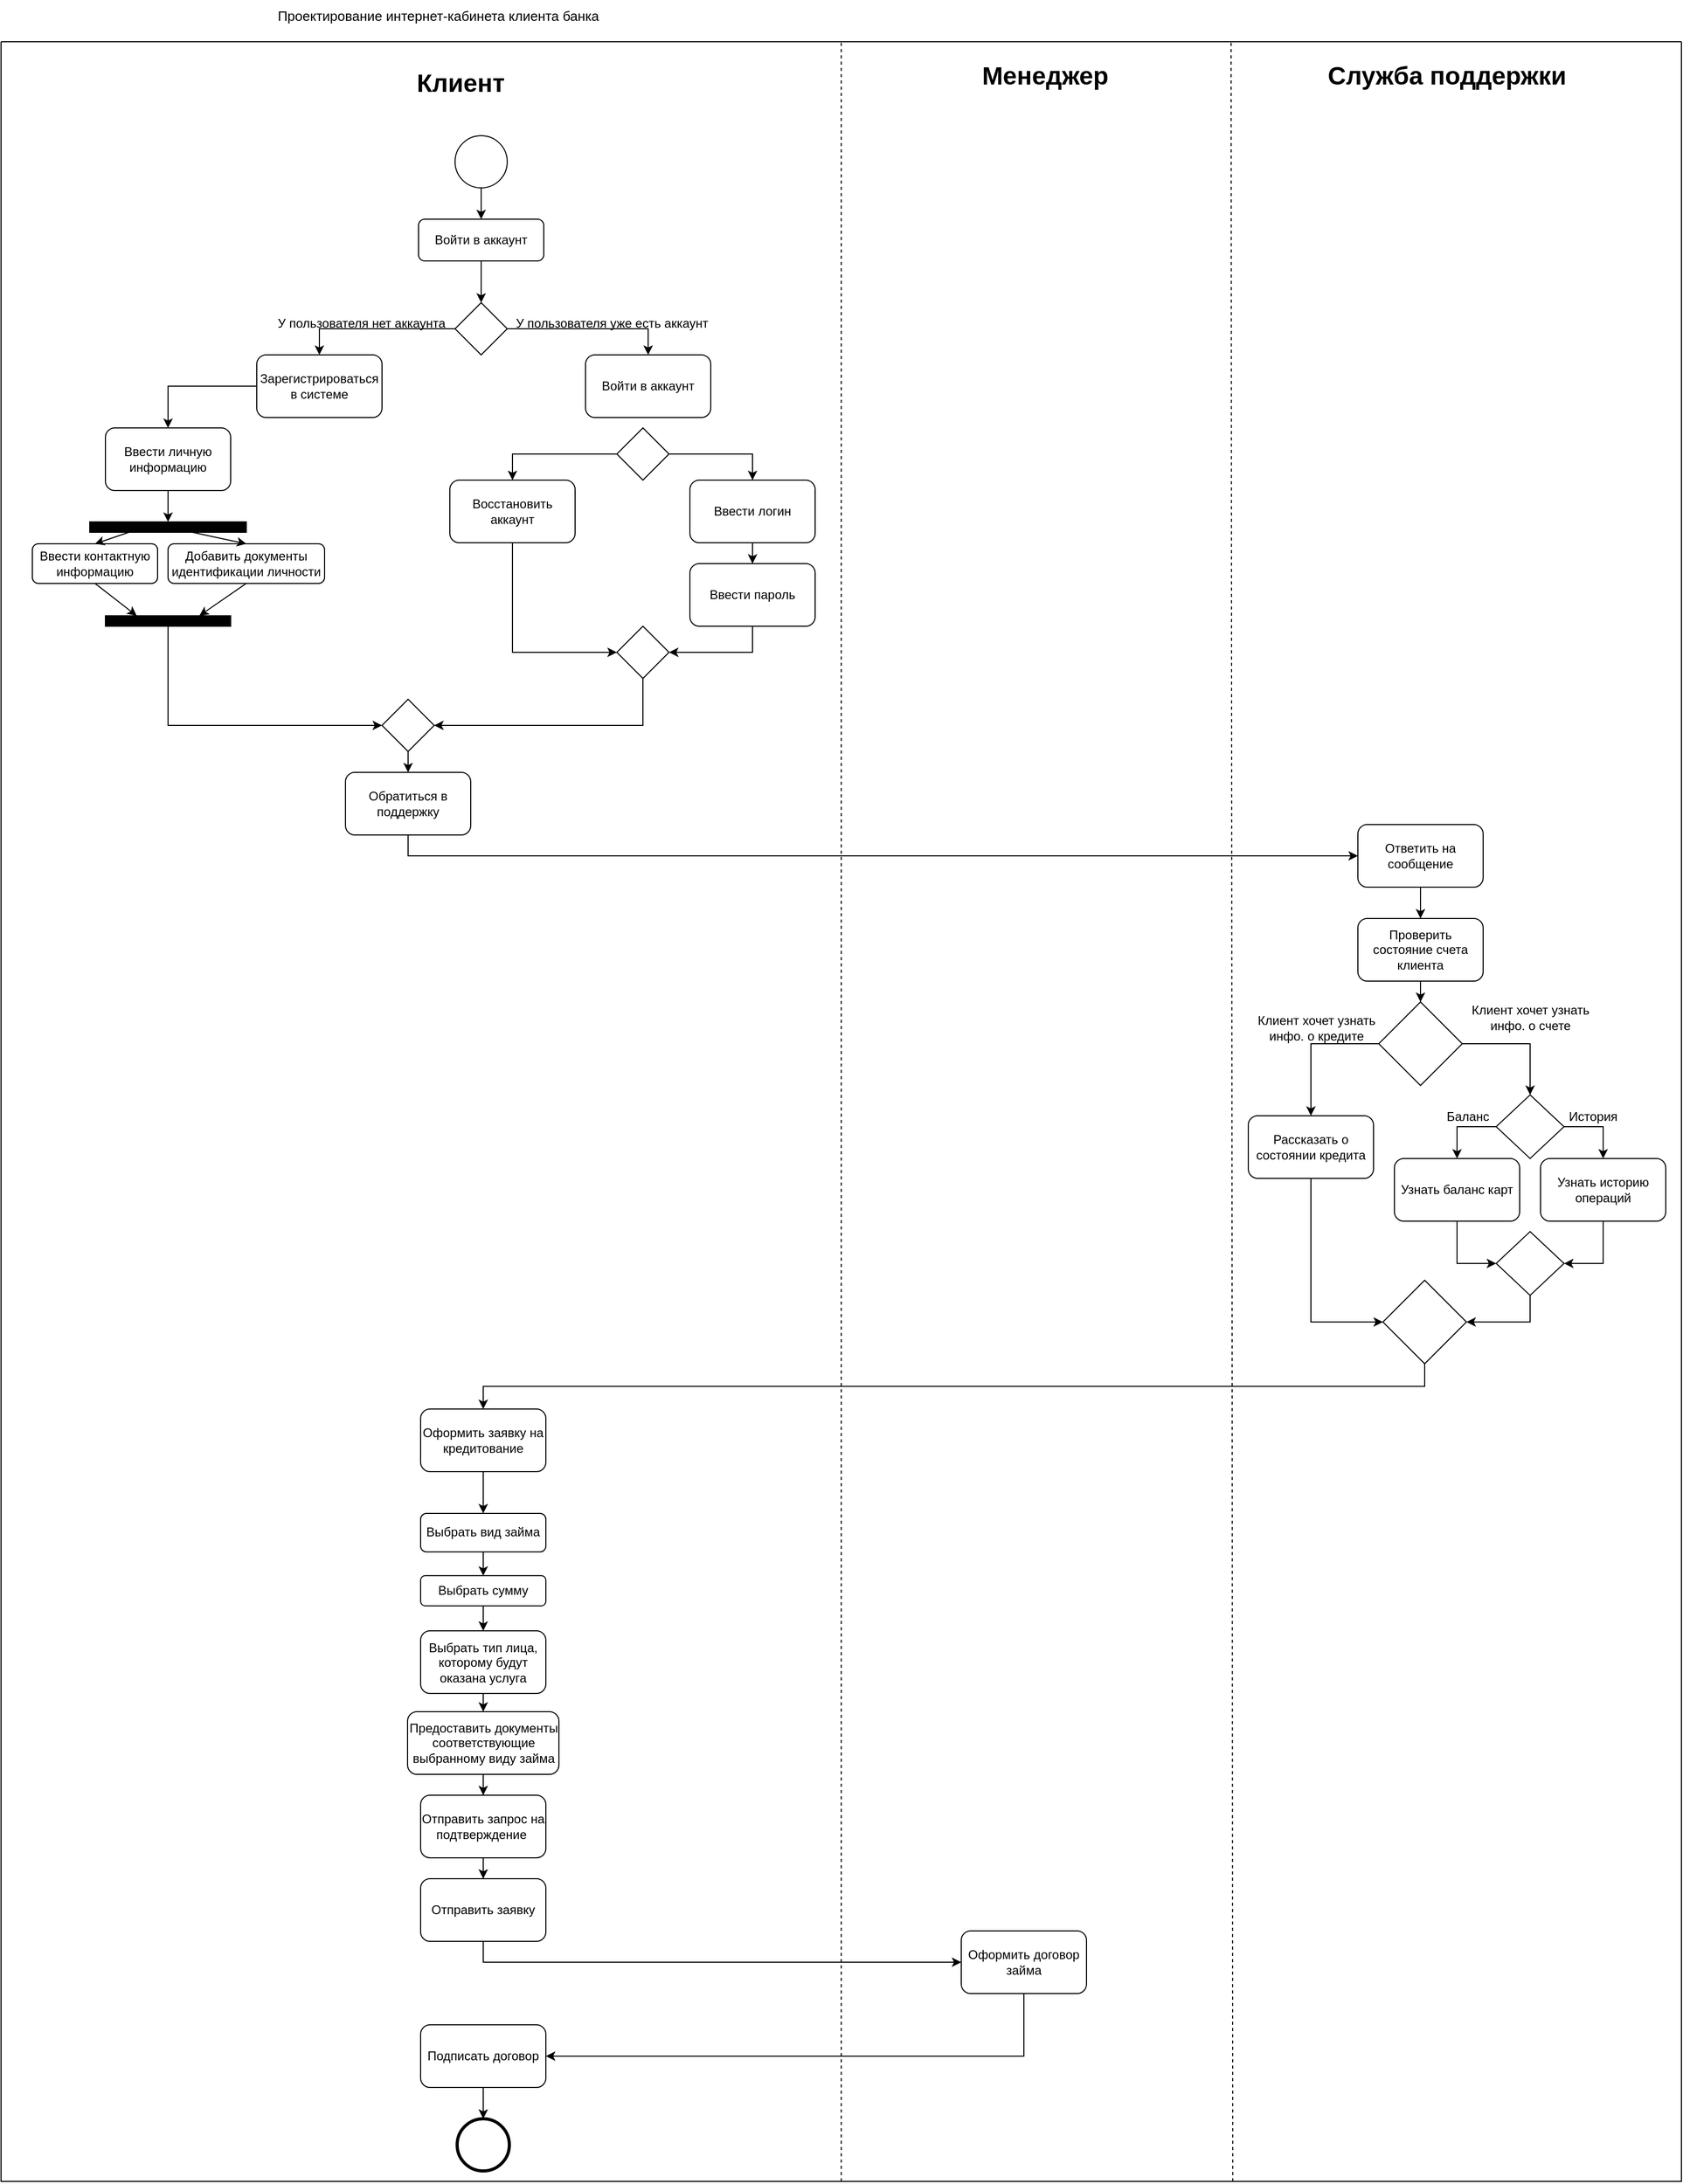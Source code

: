 <mxfile version="24.0.1" type="device" pages="4">
  <diagram name="Страница — 1" id="PRng2xLBeJzW-xNjr6Uf">
    <mxGraphModel dx="1580" dy="1027" grid="1" gridSize="10" guides="1" tooltips="1" connect="1" arrows="1" fold="1" page="1" pageScale="1" pageWidth="827" pageHeight="1169" math="0" shadow="0">
      <root>
        <mxCell id="0" />
        <mxCell id="1" parent="0" />
        <mxCell id="Z72Pltmd8owFOF5ols5Y-1" value="&lt;span style=&quot;font-family: &amp;#34;arial&amp;#34; ; font-size: 13px ; text-align: left ; background-color: rgb(255 , 255 , 255)&quot;&gt;Проектирование интернет-кабинета клиента банка&lt;/span&gt;" style="text;html=1;strokeColor=none;fillColor=none;align=center;verticalAlign=middle;whiteSpace=wrap;rounded=0;" parent="1" vertex="1">
          <mxGeometry x="184" y="40" width="510" height="30" as="geometry" />
        </mxCell>
        <mxCell id="Z72Pltmd8owFOF5ols5Y-2" value="" style="endArrow=none;dashed=1;html=1;rounded=0;entryX=0.5;entryY=0;entryDx=0;entryDy=0;exitX=0.5;exitY=1;exitDx=0;exitDy=0;" parent="1" source="Z72Pltmd8owFOF5ols5Y-11" target="Z72Pltmd8owFOF5ols5Y-11" edge="1">
          <mxGeometry width="50" height="50" relative="1" as="geometry">
            <mxPoint x="770" y="590" as="sourcePoint" />
            <mxPoint x="820" y="540" as="targetPoint" />
          </mxGeometry>
        </mxCell>
        <mxCell id="Z72Pltmd8owFOF5ols5Y-3" value="&lt;font style=&quot;font-size: 24px&quot;&gt;&lt;b&gt;Клиент&lt;/b&gt;&lt;/font&gt;" style="text;html=1;align=center;verticalAlign=middle;resizable=0;points=[];autosize=1;strokeColor=none;fillColor=none;" parent="1" vertex="1">
          <mxGeometry x="410" y="110.0" width="100" height="20" as="geometry" />
        </mxCell>
        <mxCell id="Z72Pltmd8owFOF5ols5Y-4" style="edgeStyle=orthogonalEdgeStyle;rounded=0;orthogonalLoop=1;jettySize=auto;html=1;exitX=0;exitY=0.5;exitDx=0;exitDy=0;exitPerimeter=0;entryX=0.5;entryY=0;entryDx=0;entryDy=0;" parent="1" source="Z72Pltmd8owFOF5ols5Y-6" target="Z72Pltmd8owFOF5ols5Y-8" edge="1">
          <mxGeometry relative="1" as="geometry" />
        </mxCell>
        <mxCell id="Z72Pltmd8owFOF5ols5Y-5" style="edgeStyle=orthogonalEdgeStyle;rounded=0;orthogonalLoop=1;jettySize=auto;html=1;exitX=1;exitY=0.5;exitDx=0;exitDy=0;exitPerimeter=0;entryX=0.5;entryY=0;entryDx=0;entryDy=0;" parent="1" source="Z72Pltmd8owFOF5ols5Y-6" target="Z72Pltmd8owFOF5ols5Y-12" edge="1">
          <mxGeometry relative="1" as="geometry" />
        </mxCell>
        <mxCell id="Z72Pltmd8owFOF5ols5Y-6" value="" style="points=[[0.25,0.25,0],[0.5,0,0],[0.75,0.25,0],[1,0.5,0],[0.75,0.75,0],[0.5,1,0],[0.25,0.75,0],[0,0.5,0]];shape=mxgraph.bpmn.gateway2;html=1;verticalLabelPosition=bottom;labelBackgroundColor=#ffffff;verticalAlign=top;align=center;perimeter=rhombusPerimeter;outlineConnect=0;outline=none;symbol=none;" parent="1" vertex="1">
          <mxGeometry x="455" y="330.0" width="50" height="50" as="geometry" />
        </mxCell>
        <mxCell id="Z72Pltmd8owFOF5ols5Y-7" style="edgeStyle=orthogonalEdgeStyle;rounded=0;orthogonalLoop=1;jettySize=auto;html=1;exitX=0;exitY=0.5;exitDx=0;exitDy=0;" parent="1" source="Z72Pltmd8owFOF5ols5Y-8" target="Z72Pltmd8owFOF5ols5Y-50" edge="1">
          <mxGeometry relative="1" as="geometry" />
        </mxCell>
        <mxCell id="Z72Pltmd8owFOF5ols5Y-8" value="Зарегистрироваться в системе" style="rounded=1;whiteSpace=wrap;html=1;" parent="1" vertex="1">
          <mxGeometry x="265" y="380.0" width="120" height="60" as="geometry" />
        </mxCell>
        <mxCell id="Z72Pltmd8owFOF5ols5Y-9" value="У пользователя нет аккаунта" style="text;html=1;align=center;verticalAlign=middle;resizable=0;points=[];autosize=1;strokeColor=none;fillColor=none;" parent="1" vertex="1">
          <mxGeometry x="275" y="340.0" width="180" height="20" as="geometry" />
        </mxCell>
        <mxCell id="Z72Pltmd8owFOF5ols5Y-10" value="У пользователя уже есть аккаунт" style="text;html=1;align=center;verticalAlign=middle;resizable=0;points=[];autosize=1;strokeColor=none;fillColor=none;" parent="1" vertex="1">
          <mxGeometry x="505" y="340.0" width="200" height="20" as="geometry" />
        </mxCell>
        <mxCell id="Z72Pltmd8owFOF5ols5Y-11" value="" style="swimlane;startSize=0;" parent="1" vertex="1">
          <mxGeometry x="20" y="80" width="1610" height="2050" as="geometry" />
        </mxCell>
        <mxCell id="Z72Pltmd8owFOF5ols5Y-12" value="Войти в аккаунт" style="rounded=1;whiteSpace=wrap;html=1;" parent="Z72Pltmd8owFOF5ols5Y-11" vertex="1">
          <mxGeometry x="560" y="300.0" width="120" height="60" as="geometry" />
        </mxCell>
        <mxCell id="Z72Pltmd8owFOF5ols5Y-13" style="edgeStyle=orthogonalEdgeStyle;rounded=0;orthogonalLoop=1;jettySize=auto;html=1;exitX=0.5;exitY=1;exitDx=0;exitDy=0;entryX=0;entryY=0.5;entryDx=0;entryDy=0;entryPerimeter=0;" parent="Z72Pltmd8owFOF5ols5Y-11" source="Z72Pltmd8owFOF5ols5Y-14" target="Z72Pltmd8owFOF5ols5Y-41" edge="1">
          <mxGeometry relative="1" as="geometry" />
        </mxCell>
        <mxCell id="Z72Pltmd8owFOF5ols5Y-14" value="Восстановить аккаунт" style="rounded=1;whiteSpace=wrap;html=1;" parent="Z72Pltmd8owFOF5ols5Y-11" vertex="1">
          <mxGeometry x="430" y="420.0" width="120" height="60" as="geometry" />
        </mxCell>
        <mxCell id="Z72Pltmd8owFOF5ols5Y-15" style="edgeStyle=orthogonalEdgeStyle;rounded=0;orthogonalLoop=1;jettySize=auto;html=1;exitX=0.5;exitY=1;exitDx=0;exitDy=0;entryX=0;entryY=0.5;entryDx=0;entryDy=0;" parent="Z72Pltmd8owFOF5ols5Y-11" source="Z72Pltmd8owFOF5ols5Y-16" target="Z72Pltmd8owFOF5ols5Y-81" edge="1">
          <mxGeometry relative="1" as="geometry" />
        </mxCell>
        <mxCell id="Z72Pltmd8owFOF5ols5Y-16" value="Отправить заявку" style="rounded=1;whiteSpace=wrap;html=1;" parent="Z72Pltmd8owFOF5ols5Y-11" vertex="1">
          <mxGeometry x="402" y="1760" width="120" height="60" as="geometry" />
        </mxCell>
        <mxCell id="Z72Pltmd8owFOF5ols5Y-17" value="&lt;span&gt;Оформить заявку на кредитование&lt;/span&gt;" style="rounded=1;whiteSpace=wrap;html=1;" parent="Z72Pltmd8owFOF5ols5Y-11" vertex="1">
          <mxGeometry x="402" y="1310.0" width="120" height="60" as="geometry" />
        </mxCell>
        <mxCell id="Z72Pltmd8owFOF5ols5Y-18" style="edgeStyle=orthogonalEdgeStyle;rounded=0;orthogonalLoop=1;jettySize=auto;html=1;exitX=0.5;exitY=1;exitDx=0;exitDy=0;entryX=0.5;entryY=0;entryDx=0;entryDy=0;" parent="Z72Pltmd8owFOF5ols5Y-11" source="Z72Pltmd8owFOF5ols5Y-19" target="Z72Pltmd8owFOF5ols5Y-21" edge="1">
          <mxGeometry relative="1" as="geometry" />
        </mxCell>
        <mxCell id="Z72Pltmd8owFOF5ols5Y-19" value="Выбрать тип лица, которому будут оказана услуга" style="rounded=1;whiteSpace=wrap;html=1;" parent="Z72Pltmd8owFOF5ols5Y-11" vertex="1">
          <mxGeometry x="402" y="1522.5" width="120" height="60" as="geometry" />
        </mxCell>
        <mxCell id="Z72Pltmd8owFOF5ols5Y-20" value="" style="edgeStyle=orthogonalEdgeStyle;rounded=0;orthogonalLoop=1;jettySize=auto;html=1;" parent="Z72Pltmd8owFOF5ols5Y-11" source="Z72Pltmd8owFOF5ols5Y-21" target="Z72Pltmd8owFOF5ols5Y-23" edge="1">
          <mxGeometry relative="1" as="geometry" />
        </mxCell>
        <mxCell id="Z72Pltmd8owFOF5ols5Y-21" value="Предоставить документы соответствующие выбранному виду займа" style="rounded=1;whiteSpace=wrap;html=1;" parent="Z72Pltmd8owFOF5ols5Y-11" vertex="1">
          <mxGeometry x="389.5" y="1600" width="145" height="60" as="geometry" />
        </mxCell>
        <mxCell id="Z72Pltmd8owFOF5ols5Y-22" value="" style="edgeStyle=orthogonalEdgeStyle;rounded=0;orthogonalLoop=1;jettySize=auto;html=1;" parent="Z72Pltmd8owFOF5ols5Y-11" source="Z72Pltmd8owFOF5ols5Y-23" target="Z72Pltmd8owFOF5ols5Y-16" edge="1">
          <mxGeometry relative="1" as="geometry" />
        </mxCell>
        <mxCell id="Z72Pltmd8owFOF5ols5Y-23" value="Отправить запрос на подтверждение&amp;nbsp;" style="rounded=1;whiteSpace=wrap;html=1;" parent="Z72Pltmd8owFOF5ols5Y-11" vertex="1">
          <mxGeometry x="402" y="1680.0" width="120" height="60" as="geometry" />
        </mxCell>
        <mxCell id="Z72Pltmd8owFOF5ols5Y-24" value="" style="edgeStyle=orthogonalEdgeStyle;rounded=0;orthogonalLoop=1;jettySize=auto;html=1;" parent="Z72Pltmd8owFOF5ols5Y-11" source="Z72Pltmd8owFOF5ols5Y-25" target="Z72Pltmd8owFOF5ols5Y-28" edge="1">
          <mxGeometry relative="1" as="geometry" />
        </mxCell>
        <mxCell id="Z72Pltmd8owFOF5ols5Y-25" value="Выбрать вид займа" style="rounded=1;whiteSpace=wrap;html=1;" parent="Z72Pltmd8owFOF5ols5Y-11" vertex="1">
          <mxGeometry x="402" y="1410" width="120" height="36.91" as="geometry" />
        </mxCell>
        <mxCell id="Z72Pltmd8owFOF5ols5Y-26" style="edgeStyle=orthogonalEdgeStyle;rounded=0;orthogonalLoop=1;jettySize=auto;html=1;exitX=0.5;exitY=1;exitDx=0;exitDy=0;entryX=0.5;entryY=0;entryDx=0;entryDy=0;" parent="Z72Pltmd8owFOF5ols5Y-11" source="Z72Pltmd8owFOF5ols5Y-17" target="Z72Pltmd8owFOF5ols5Y-25" edge="1">
          <mxGeometry relative="1" as="geometry">
            <mxPoint x="462.5" y="1397.5" as="targetPoint" />
          </mxGeometry>
        </mxCell>
        <mxCell id="Z72Pltmd8owFOF5ols5Y-27" style="edgeStyle=orthogonalEdgeStyle;rounded=0;orthogonalLoop=1;jettySize=auto;html=1;exitX=0.5;exitY=1;exitDx=0;exitDy=0;entryX=0.5;entryY=0;entryDx=0;entryDy=0;" parent="Z72Pltmd8owFOF5ols5Y-11" source="Z72Pltmd8owFOF5ols5Y-28" target="Z72Pltmd8owFOF5ols5Y-19" edge="1">
          <mxGeometry relative="1" as="geometry" />
        </mxCell>
        <mxCell id="Z72Pltmd8owFOF5ols5Y-28" value="&lt;span&gt;Выбрать сумму&lt;/span&gt;" style="rounded=1;whiteSpace=wrap;html=1;" parent="Z72Pltmd8owFOF5ols5Y-11" vertex="1">
          <mxGeometry x="402" y="1469.68" width="120" height="28.91" as="geometry" />
        </mxCell>
        <mxCell id="Z72Pltmd8owFOF5ols5Y-29" style="edgeStyle=orthogonalEdgeStyle;rounded=0;orthogonalLoop=1;jettySize=auto;html=1;exitX=0.5;exitY=1;exitDx=0;exitDy=0;exitPerimeter=0;entryX=0.5;entryY=0;entryDx=0;entryDy=0;" parent="Z72Pltmd8owFOF5ols5Y-11" source="Z72Pltmd8owFOF5ols5Y-30" target="Z72Pltmd8owFOF5ols5Y-55" edge="1">
          <mxGeometry relative="1" as="geometry" />
        </mxCell>
        <mxCell id="Z72Pltmd8owFOF5ols5Y-30" value="" style="points=[[0.25,0.25,0],[0.5,0,0],[0.75,0.25,0],[1,0.5,0],[0.75,0.75,0],[0.5,1,0],[0.25,0.75,0],[0,0.5,0]];shape=mxgraph.bpmn.gateway2;html=1;verticalLabelPosition=bottom;labelBackgroundColor=#ffffff;verticalAlign=top;align=center;perimeter=rhombusPerimeter;outlineConnect=0;outline=none;symbol=none;" parent="Z72Pltmd8owFOF5ols5Y-11" vertex="1">
          <mxGeometry x="365" y="630.0" width="50" height="50" as="geometry" />
        </mxCell>
        <mxCell id="Z72Pltmd8owFOF5ols5Y-31" value="Ввести контактную информацию" style="rounded=1;whiteSpace=wrap;html=1;" parent="Z72Pltmd8owFOF5ols5Y-11" vertex="1">
          <mxGeometry x="30" y="481.04" width="120" height="37.91" as="geometry" />
        </mxCell>
        <mxCell id="Z72Pltmd8owFOF5ols5Y-32" value="Добавить документы идентификации личности" style="rounded=1;whiteSpace=wrap;html=1;" parent="Z72Pltmd8owFOF5ols5Y-11" vertex="1">
          <mxGeometry x="160" y="481.04" width="150" height="37.91" as="geometry" />
        </mxCell>
        <mxCell id="Z72Pltmd8owFOF5ols5Y-33" value="" style="edgeStyle=orthogonalEdgeStyle;rounded=0;orthogonalLoop=1;jettySize=auto;html=1;" parent="Z72Pltmd8owFOF5ols5Y-11" source="Z72Pltmd8owFOF5ols5Y-34" target="Z72Pltmd8owFOF5ols5Y-36" edge="1">
          <mxGeometry relative="1" as="geometry" />
        </mxCell>
        <mxCell id="Z72Pltmd8owFOF5ols5Y-34" value="Ввести логин" style="rounded=1;whiteSpace=wrap;html=1;" parent="Z72Pltmd8owFOF5ols5Y-11" vertex="1">
          <mxGeometry x="660" y="420.0" width="120" height="60" as="geometry" />
        </mxCell>
        <mxCell id="Z72Pltmd8owFOF5ols5Y-35" style="edgeStyle=orthogonalEdgeStyle;rounded=0;orthogonalLoop=1;jettySize=auto;html=1;exitX=0.5;exitY=1;exitDx=0;exitDy=0;entryX=1;entryY=0.5;entryDx=0;entryDy=0;entryPerimeter=0;" parent="Z72Pltmd8owFOF5ols5Y-11" source="Z72Pltmd8owFOF5ols5Y-36" target="Z72Pltmd8owFOF5ols5Y-41" edge="1">
          <mxGeometry relative="1" as="geometry" />
        </mxCell>
        <mxCell id="Z72Pltmd8owFOF5ols5Y-36" value="Ввести пароль" style="rounded=1;whiteSpace=wrap;html=1;" parent="Z72Pltmd8owFOF5ols5Y-11" vertex="1">
          <mxGeometry x="660" y="500.0" width="120" height="60" as="geometry" />
        </mxCell>
        <mxCell id="Z72Pltmd8owFOF5ols5Y-37" style="edgeStyle=orthogonalEdgeStyle;rounded=0;orthogonalLoop=1;jettySize=auto;html=1;exitX=1;exitY=0.5;exitDx=0;exitDy=0;exitPerimeter=0;entryX=0.5;entryY=0;entryDx=0;entryDy=0;" parent="Z72Pltmd8owFOF5ols5Y-11" source="Z72Pltmd8owFOF5ols5Y-39" target="Z72Pltmd8owFOF5ols5Y-34" edge="1">
          <mxGeometry relative="1" as="geometry" />
        </mxCell>
        <mxCell id="Z72Pltmd8owFOF5ols5Y-38" style="edgeStyle=orthogonalEdgeStyle;rounded=0;orthogonalLoop=1;jettySize=auto;html=1;exitX=0;exitY=0.5;exitDx=0;exitDy=0;exitPerimeter=0;entryX=0.5;entryY=0;entryDx=0;entryDy=0;" parent="Z72Pltmd8owFOF5ols5Y-11" source="Z72Pltmd8owFOF5ols5Y-39" target="Z72Pltmd8owFOF5ols5Y-14" edge="1">
          <mxGeometry relative="1" as="geometry" />
        </mxCell>
        <mxCell id="Z72Pltmd8owFOF5ols5Y-39" value="" style="points=[[0.25,0.25,0],[0.5,0,0],[0.75,0.25,0],[1,0.5,0],[0.75,0.75,0],[0.5,1,0],[0.25,0.75,0],[0,0.5,0]];shape=mxgraph.bpmn.gateway2;html=1;verticalLabelPosition=bottom;labelBackgroundColor=#ffffff;verticalAlign=top;align=center;perimeter=rhombusPerimeter;outlineConnect=0;outline=none;symbol=none;" parent="Z72Pltmd8owFOF5ols5Y-11" vertex="1">
          <mxGeometry x="590" y="370.0" width="50" height="50" as="geometry" />
        </mxCell>
        <mxCell id="Z72Pltmd8owFOF5ols5Y-40" style="edgeStyle=orthogonalEdgeStyle;rounded=0;orthogonalLoop=1;jettySize=auto;html=1;exitX=0.5;exitY=1;exitDx=0;exitDy=0;exitPerimeter=0;entryX=1;entryY=0.5;entryDx=0;entryDy=0;entryPerimeter=0;" parent="Z72Pltmd8owFOF5ols5Y-11" source="Z72Pltmd8owFOF5ols5Y-41" target="Z72Pltmd8owFOF5ols5Y-30" edge="1">
          <mxGeometry relative="1" as="geometry" />
        </mxCell>
        <mxCell id="Z72Pltmd8owFOF5ols5Y-41" value="" style="points=[[0.25,0.25,0],[0.5,0,0],[0.75,0.25,0],[1,0.5,0],[0.75,0.75,0],[0.5,1,0],[0.25,0.75,0],[0,0.5,0]];shape=mxgraph.bpmn.gateway2;html=1;verticalLabelPosition=bottom;labelBackgroundColor=#ffffff;verticalAlign=top;align=center;perimeter=rhombusPerimeter;outlineConnect=0;outline=none;symbol=none;" parent="Z72Pltmd8owFOF5ols5Y-11" vertex="1">
          <mxGeometry x="590" y="560.0" width="50" height="50" as="geometry" />
        </mxCell>
        <mxCell id="Z72Pltmd8owFOF5ols5Y-42" style="edgeStyle=orthogonalEdgeStyle;rounded=0;orthogonalLoop=1;jettySize=auto;html=1;exitX=0.5;exitY=1;exitDx=0;exitDy=0;entryX=0;entryY=0.5;entryDx=0;entryDy=0;entryPerimeter=0;" parent="Z72Pltmd8owFOF5ols5Y-11" source="Z72Pltmd8owFOF5ols5Y-43" target="Z72Pltmd8owFOF5ols5Y-30" edge="1">
          <mxGeometry relative="1" as="geometry" />
        </mxCell>
        <mxCell id="Z72Pltmd8owFOF5ols5Y-43" value="" style="rounded=0;whiteSpace=wrap;html=1;fillColor=#000000;" parent="Z72Pltmd8owFOF5ols5Y-11" vertex="1">
          <mxGeometry x="100" y="550.0" width="120" height="10" as="geometry" />
        </mxCell>
        <mxCell id="Z72Pltmd8owFOF5ols5Y-44" style="rounded=0;orthogonalLoop=1;jettySize=auto;html=1;exitX=0.5;exitY=1;exitDx=0;exitDy=0;entryX=0.25;entryY=0;entryDx=0;entryDy=0;" parent="Z72Pltmd8owFOF5ols5Y-11" source="Z72Pltmd8owFOF5ols5Y-31" target="Z72Pltmd8owFOF5ols5Y-43" edge="1">
          <mxGeometry relative="1" as="geometry">
            <mxPoint x="97.5" y="598.09" as="targetPoint" />
          </mxGeometry>
        </mxCell>
        <mxCell id="Z72Pltmd8owFOF5ols5Y-45" style="edgeStyle=none;rounded=0;orthogonalLoop=1;jettySize=auto;html=1;exitX=0.5;exitY=1;exitDx=0;exitDy=0;entryX=0.75;entryY=0;entryDx=0;entryDy=0;" parent="Z72Pltmd8owFOF5ols5Y-11" source="Z72Pltmd8owFOF5ols5Y-32" target="Z72Pltmd8owFOF5ols5Y-43" edge="1">
          <mxGeometry relative="1" as="geometry" />
        </mxCell>
        <mxCell id="Z72Pltmd8owFOF5ols5Y-46" value="" style="rounded=0;whiteSpace=wrap;html=1;fillColor=#000000;" parent="Z72Pltmd8owFOF5ols5Y-11" vertex="1">
          <mxGeometry x="85" y="460" width="150" height="10" as="geometry" />
        </mxCell>
        <mxCell id="Z72Pltmd8owFOF5ols5Y-47" style="rounded=0;orthogonalLoop=1;jettySize=auto;html=1;entryX=0.5;entryY=0;entryDx=0;entryDy=0;" parent="Z72Pltmd8owFOF5ols5Y-11" source="Z72Pltmd8owFOF5ols5Y-46" target="Z72Pltmd8owFOF5ols5Y-32" edge="1">
          <mxGeometry relative="1" as="geometry" />
        </mxCell>
        <mxCell id="Z72Pltmd8owFOF5ols5Y-48" style="rounded=0;orthogonalLoop=1;jettySize=auto;html=1;exitX=0.25;exitY=1;exitDx=0;exitDy=0;entryX=0.5;entryY=0;entryDx=0;entryDy=0;" parent="Z72Pltmd8owFOF5ols5Y-11" source="Z72Pltmd8owFOF5ols5Y-46" target="Z72Pltmd8owFOF5ols5Y-31" edge="1">
          <mxGeometry relative="1" as="geometry" />
        </mxCell>
        <mxCell id="Z72Pltmd8owFOF5ols5Y-49" style="edgeStyle=orthogonalEdgeStyle;rounded=0;orthogonalLoop=1;jettySize=auto;html=1;exitX=0.5;exitY=1;exitDx=0;exitDy=0;entryX=0.5;entryY=0;entryDx=0;entryDy=0;" parent="Z72Pltmd8owFOF5ols5Y-11" source="Z72Pltmd8owFOF5ols5Y-50" target="Z72Pltmd8owFOF5ols5Y-46" edge="1">
          <mxGeometry relative="1" as="geometry" />
        </mxCell>
        <mxCell id="Z72Pltmd8owFOF5ols5Y-50" value="Ввести личную информацию" style="rounded=1;whiteSpace=wrap;html=1;" parent="Z72Pltmd8owFOF5ols5Y-11" vertex="1">
          <mxGeometry x="100" y="370.0" width="120" height="60" as="geometry" />
        </mxCell>
        <mxCell id="Z72Pltmd8owFOF5ols5Y-51" value="Войти в аккаунт" style="rounded=1;whiteSpace=wrap;html=1;" parent="Z72Pltmd8owFOF5ols5Y-11" vertex="1">
          <mxGeometry x="400" y="170" width="120" height="40" as="geometry" />
        </mxCell>
        <mxCell id="Z72Pltmd8owFOF5ols5Y-52" value="" style="points=[[0.145,0.145,0],[0.5,0,0],[0.855,0.145,0],[1,0.5,0],[0.855,0.855,0],[0.5,1,0],[0.145,0.855,0],[0,0.5,0]];shape=mxgraph.bpmn.event;html=1;verticalLabelPosition=bottom;labelBackgroundColor=#ffffff;verticalAlign=top;align=center;perimeter=ellipsePerimeter;outlineConnect=0;aspect=fixed;outline=standard;symbol=general;" parent="Z72Pltmd8owFOF5ols5Y-11" vertex="1">
          <mxGeometry x="435" y="90.0" width="50" height="50" as="geometry" />
        </mxCell>
        <mxCell id="Z72Pltmd8owFOF5ols5Y-53" value="" style="endArrow=classic;html=1;rounded=0;exitX=0.5;exitY=1;exitDx=0;exitDy=0;exitPerimeter=0;entryX=0.5;entryY=0;entryDx=0;entryDy=0;" parent="Z72Pltmd8owFOF5ols5Y-11" source="Z72Pltmd8owFOF5ols5Y-52" target="Z72Pltmd8owFOF5ols5Y-51" edge="1">
          <mxGeometry width="50" height="50" relative="1" as="geometry">
            <mxPoint x="470" y="361.91" as="sourcePoint" />
            <mxPoint x="520" y="311.91" as="targetPoint" />
          </mxGeometry>
        </mxCell>
        <mxCell id="Z72Pltmd8owFOF5ols5Y-54" style="edgeStyle=orthogonalEdgeStyle;rounded=0;orthogonalLoop=1;jettySize=auto;html=1;exitX=0.5;exitY=1;exitDx=0;exitDy=0;entryX=0;entryY=0.5;entryDx=0;entryDy=0;" parent="Z72Pltmd8owFOF5ols5Y-11" source="Z72Pltmd8owFOF5ols5Y-55" target="Z72Pltmd8owFOF5ols5Y-57" edge="1">
          <mxGeometry relative="1" as="geometry" />
        </mxCell>
        <mxCell id="Z72Pltmd8owFOF5ols5Y-55" value="Обратиться в поддержку" style="rounded=1;whiteSpace=wrap;html=1;" parent="Z72Pltmd8owFOF5ols5Y-11" vertex="1">
          <mxGeometry x="330" y="700.0" width="120" height="60" as="geometry" />
        </mxCell>
        <mxCell id="Z72Pltmd8owFOF5ols5Y-56" style="edgeStyle=orthogonalEdgeStyle;rounded=0;orthogonalLoop=1;jettySize=auto;html=1;exitX=0.5;exitY=1;exitDx=0;exitDy=0;entryX=0.5;entryY=0;entryDx=0;entryDy=0;" parent="Z72Pltmd8owFOF5ols5Y-11" source="Z72Pltmd8owFOF5ols5Y-57" target="Z72Pltmd8owFOF5ols5Y-59" edge="1">
          <mxGeometry relative="1" as="geometry" />
        </mxCell>
        <mxCell id="Z72Pltmd8owFOF5ols5Y-57" value="Ответить на сообщение" style="rounded=1;whiteSpace=wrap;html=1;" parent="Z72Pltmd8owFOF5ols5Y-11" vertex="1">
          <mxGeometry x="1300" y="750.0" width="120" height="60" as="geometry" />
        </mxCell>
        <mxCell id="Z72Pltmd8owFOF5ols5Y-58" value="" style="edgeStyle=orthogonalEdgeStyle;rounded=0;orthogonalLoop=1;jettySize=auto;html=1;" parent="Z72Pltmd8owFOF5ols5Y-11" source="Z72Pltmd8owFOF5ols5Y-59" target="Z72Pltmd8owFOF5ols5Y-62" edge="1">
          <mxGeometry relative="1" as="geometry" />
        </mxCell>
        <mxCell id="Z72Pltmd8owFOF5ols5Y-59" value="Проверить состояние счета клиента" style="rounded=1;whiteSpace=wrap;html=1;" parent="Z72Pltmd8owFOF5ols5Y-11" vertex="1">
          <mxGeometry x="1300" y="840.0" width="120" height="60" as="geometry" />
        </mxCell>
        <mxCell id="Z72Pltmd8owFOF5ols5Y-60" style="edgeStyle=orthogonalEdgeStyle;rounded=0;orthogonalLoop=1;jettySize=auto;html=1;exitX=0;exitY=0.5;exitDx=0;exitDy=0;entryX=0.5;entryY=0;entryDx=0;entryDy=0;" parent="Z72Pltmd8owFOF5ols5Y-11" source="Z72Pltmd8owFOF5ols5Y-62" target="Z72Pltmd8owFOF5ols5Y-64" edge="1">
          <mxGeometry relative="1" as="geometry" />
        </mxCell>
        <mxCell id="Z72Pltmd8owFOF5ols5Y-61" style="edgeStyle=orthogonalEdgeStyle;rounded=0;orthogonalLoop=1;jettySize=auto;html=1;exitX=1;exitY=0.5;exitDx=0;exitDy=0;entryX=0.5;entryY=0;entryDx=0;entryDy=0;" parent="Z72Pltmd8owFOF5ols5Y-11" source="Z72Pltmd8owFOF5ols5Y-62" target="Z72Pltmd8owFOF5ols5Y-73" edge="1">
          <mxGeometry relative="1" as="geometry" />
        </mxCell>
        <mxCell id="Z72Pltmd8owFOF5ols5Y-62" value="" style="rhombus;whiteSpace=wrap;html=1;" parent="Z72Pltmd8owFOF5ols5Y-11" vertex="1">
          <mxGeometry x="1320" y="920" width="80" height="80" as="geometry" />
        </mxCell>
        <mxCell id="Z72Pltmd8owFOF5ols5Y-63" style="edgeStyle=orthogonalEdgeStyle;rounded=0;orthogonalLoop=1;jettySize=auto;html=1;exitX=0.5;exitY=1;exitDx=0;exitDy=0;entryX=0;entryY=0.5;entryDx=0;entryDy=0;" parent="Z72Pltmd8owFOF5ols5Y-11" source="Z72Pltmd8owFOF5ols5Y-64" target="Z72Pltmd8owFOF5ols5Y-79" edge="1">
          <mxGeometry relative="1" as="geometry" />
        </mxCell>
        <mxCell id="Z72Pltmd8owFOF5ols5Y-64" value="Рассказать о состоянии кредита" style="rounded=1;whiteSpace=wrap;html=1;" parent="Z72Pltmd8owFOF5ols5Y-11" vertex="1">
          <mxGeometry x="1195" y="1029.0" width="120" height="60" as="geometry" />
        </mxCell>
        <mxCell id="Z72Pltmd8owFOF5ols5Y-65" style="edgeStyle=orthogonalEdgeStyle;rounded=0;orthogonalLoop=1;jettySize=auto;html=1;exitX=0.5;exitY=1;exitDx=0;exitDy=0;entryX=0;entryY=0.5;entryDx=0;entryDy=0;" parent="Z72Pltmd8owFOF5ols5Y-11" source="Z72Pltmd8owFOF5ols5Y-66" target="Z72Pltmd8owFOF5ols5Y-76" edge="1">
          <mxGeometry relative="1" as="geometry" />
        </mxCell>
        <mxCell id="Z72Pltmd8owFOF5ols5Y-66" value="Узнать баланс карт" style="rounded=1;whiteSpace=wrap;html=1;" parent="Z72Pltmd8owFOF5ols5Y-11" vertex="1">
          <mxGeometry x="1335" y="1070.0" width="120" height="60" as="geometry" />
        </mxCell>
        <mxCell id="Z72Pltmd8owFOF5ols5Y-67" style="edgeStyle=orthogonalEdgeStyle;rounded=0;orthogonalLoop=1;jettySize=auto;html=1;exitX=0.5;exitY=1;exitDx=0;exitDy=0;entryX=1;entryY=0.5;entryDx=0;entryDy=0;" parent="Z72Pltmd8owFOF5ols5Y-11" source="Z72Pltmd8owFOF5ols5Y-68" target="Z72Pltmd8owFOF5ols5Y-76" edge="1">
          <mxGeometry relative="1" as="geometry" />
        </mxCell>
        <mxCell id="Z72Pltmd8owFOF5ols5Y-68" value="Узнать историю операций" style="rounded=1;whiteSpace=wrap;html=1;" parent="Z72Pltmd8owFOF5ols5Y-11" vertex="1">
          <mxGeometry x="1475" y="1070.0" width="120" height="60" as="geometry" />
        </mxCell>
        <mxCell id="Z72Pltmd8owFOF5ols5Y-69" value="Клиент хочет узнать&lt;br&gt;инфо. о кредите" style="text;html=1;align=center;verticalAlign=middle;resizable=0;points=[];autosize=1;strokeColor=none;fillColor=none;" parent="Z72Pltmd8owFOF5ols5Y-11" vertex="1">
          <mxGeometry x="1195" y="930" width="130" height="30" as="geometry" />
        </mxCell>
        <mxCell id="Z72Pltmd8owFOF5ols5Y-70" value="Клиент хочет узнать&lt;br&gt;инфо. о счете" style="text;html=1;align=center;verticalAlign=middle;resizable=0;points=[];autosize=1;strokeColor=none;fillColor=none;" parent="Z72Pltmd8owFOF5ols5Y-11" vertex="1">
          <mxGeometry x="1400" y="920" width="130" height="30" as="geometry" />
        </mxCell>
        <mxCell id="Z72Pltmd8owFOF5ols5Y-71" style="edgeStyle=orthogonalEdgeStyle;rounded=0;orthogonalLoop=1;jettySize=auto;html=1;exitX=0;exitY=0.5;exitDx=0;exitDy=0;entryX=0.5;entryY=0;entryDx=0;entryDy=0;" parent="Z72Pltmd8owFOF5ols5Y-11" source="Z72Pltmd8owFOF5ols5Y-73" target="Z72Pltmd8owFOF5ols5Y-66" edge="1">
          <mxGeometry relative="1" as="geometry" />
        </mxCell>
        <mxCell id="Z72Pltmd8owFOF5ols5Y-72" style="edgeStyle=orthogonalEdgeStyle;rounded=0;orthogonalLoop=1;jettySize=auto;html=1;exitX=1;exitY=0.5;exitDx=0;exitDy=0;" parent="Z72Pltmd8owFOF5ols5Y-11" source="Z72Pltmd8owFOF5ols5Y-73" target="Z72Pltmd8owFOF5ols5Y-68" edge="1">
          <mxGeometry relative="1" as="geometry" />
        </mxCell>
        <mxCell id="Z72Pltmd8owFOF5ols5Y-73" value="" style="rhombus;whiteSpace=wrap;html=1;" parent="Z72Pltmd8owFOF5ols5Y-11" vertex="1">
          <mxGeometry x="1432.5" y="1009" width="65" height="61" as="geometry" />
        </mxCell>
        <mxCell id="Z72Pltmd8owFOF5ols5Y-74" value="История" style="text;html=1;align=center;verticalAlign=middle;resizable=0;points=[];autosize=1;strokeColor=none;fillColor=none;" parent="Z72Pltmd8owFOF5ols5Y-11" vertex="1">
          <mxGeometry x="1495" y="1020" width="60" height="20" as="geometry" />
        </mxCell>
        <mxCell id="Z72Pltmd8owFOF5ols5Y-75" style="edgeStyle=orthogonalEdgeStyle;rounded=0;orthogonalLoop=1;jettySize=auto;html=1;exitX=0.5;exitY=1;exitDx=0;exitDy=0;entryX=1;entryY=0.5;entryDx=0;entryDy=0;" parent="Z72Pltmd8owFOF5ols5Y-11" source="Z72Pltmd8owFOF5ols5Y-76" target="Z72Pltmd8owFOF5ols5Y-79" edge="1">
          <mxGeometry relative="1" as="geometry" />
        </mxCell>
        <mxCell id="Z72Pltmd8owFOF5ols5Y-76" value="" style="rhombus;whiteSpace=wrap;html=1;" parent="Z72Pltmd8owFOF5ols5Y-11" vertex="1">
          <mxGeometry x="1432.5" y="1140" width="65" height="61.09" as="geometry" />
        </mxCell>
        <mxCell id="Z72Pltmd8owFOF5ols5Y-77" value="Баланс" style="text;html=1;align=center;verticalAlign=middle;resizable=0;points=[];autosize=1;strokeColor=none;fillColor=none;" parent="Z72Pltmd8owFOF5ols5Y-11" vertex="1">
          <mxGeometry x="1375" y="1020" width="60" height="20" as="geometry" />
        </mxCell>
        <mxCell id="Z72Pltmd8owFOF5ols5Y-78" style="edgeStyle=orthogonalEdgeStyle;rounded=0;orthogonalLoop=1;jettySize=auto;html=1;exitX=0.5;exitY=1;exitDx=0;exitDy=0;entryX=0.5;entryY=0;entryDx=0;entryDy=0;" parent="Z72Pltmd8owFOF5ols5Y-11" source="Z72Pltmd8owFOF5ols5Y-79" target="Z72Pltmd8owFOF5ols5Y-17" edge="1">
          <mxGeometry relative="1" as="geometry" />
        </mxCell>
        <mxCell id="Z72Pltmd8owFOF5ols5Y-79" value="" style="rhombus;whiteSpace=wrap;html=1;" parent="Z72Pltmd8owFOF5ols5Y-11" vertex="1">
          <mxGeometry x="1324" y="1186.63" width="80" height="80" as="geometry" />
        </mxCell>
        <mxCell id="Z72Pltmd8owFOF5ols5Y-80" style="edgeStyle=orthogonalEdgeStyle;rounded=0;orthogonalLoop=1;jettySize=auto;html=1;exitX=0.5;exitY=1;exitDx=0;exitDy=0;entryX=1;entryY=0.5;entryDx=0;entryDy=0;" parent="Z72Pltmd8owFOF5ols5Y-11" source="Z72Pltmd8owFOF5ols5Y-81" target="Z72Pltmd8owFOF5ols5Y-83" edge="1">
          <mxGeometry relative="1" as="geometry" />
        </mxCell>
        <mxCell id="Z72Pltmd8owFOF5ols5Y-81" value="Оформить договор займа" style="rounded=1;whiteSpace=wrap;html=1;" parent="Z72Pltmd8owFOF5ols5Y-11" vertex="1">
          <mxGeometry x="920" y="1810" width="120" height="60" as="geometry" />
        </mxCell>
        <mxCell id="Z72Pltmd8owFOF5ols5Y-82" value="" style="edgeStyle=orthogonalEdgeStyle;rounded=0;orthogonalLoop=1;jettySize=auto;html=1;" parent="Z72Pltmd8owFOF5ols5Y-11" source="Z72Pltmd8owFOF5ols5Y-83" target="Z72Pltmd8owFOF5ols5Y-84" edge="1">
          <mxGeometry relative="1" as="geometry" />
        </mxCell>
        <mxCell id="Z72Pltmd8owFOF5ols5Y-83" value="Подписать договор" style="rounded=1;whiteSpace=wrap;html=1;" parent="Z72Pltmd8owFOF5ols5Y-11" vertex="1">
          <mxGeometry x="402" y="1900" width="120" height="60" as="geometry" />
        </mxCell>
        <mxCell id="Z72Pltmd8owFOF5ols5Y-84" value="" style="points=[[0.145,0.145,0],[0.5,0,0],[0.855,0.145,0],[1,0.5,0],[0.855,0.855,0],[0.5,1,0],[0.145,0.855,0],[0,0.5,0]];shape=mxgraph.bpmn.event;html=1;verticalLabelPosition=bottom;labelBackgroundColor=#ffffff;verticalAlign=top;align=center;perimeter=ellipsePerimeter;outlineConnect=0;aspect=fixed;outline=end;symbol=terminate2;" parent="Z72Pltmd8owFOF5ols5Y-11" vertex="1">
          <mxGeometry x="437" y="1990" width="50" height="50" as="geometry" />
        </mxCell>
        <mxCell id="Z72Pltmd8owFOF5ols5Y-85" value="" style="endArrow=none;dashed=1;html=1;rounded=0;entryX=0.732;entryY=0;entryDx=0;entryDy=0;exitX=0.733;exitY=1;exitDx=0;exitDy=0;entryPerimeter=0;exitPerimeter=0;" parent="1" source="Z72Pltmd8owFOF5ols5Y-11" target="Z72Pltmd8owFOF5ols5Y-11" edge="1">
          <mxGeometry width="50" height="50" relative="1" as="geometry">
            <mxPoint x="835" y="1860.0" as="sourcePoint" />
            <mxPoint x="835" y="90" as="targetPoint" />
          </mxGeometry>
        </mxCell>
        <mxCell id="Z72Pltmd8owFOF5ols5Y-86" value="&lt;span style=&quot;font-size: 24px&quot;&gt;&lt;b&gt;Менеджер&lt;/b&gt;&lt;/span&gt;" style="text;html=1;align=center;verticalAlign=middle;resizable=0;points=[];autosize=1;strokeColor=none;fillColor=none;" parent="1" vertex="1">
          <mxGeometry x="950" y="103.0" width="140" height="20" as="geometry" />
        </mxCell>
        <mxCell id="Z72Pltmd8owFOF5ols5Y-87" value="&lt;span style=&quot;font-size: 24px&quot;&gt;&lt;b&gt;Служба поддержки&lt;/b&gt;&lt;/span&gt;" style="text;html=1;align=center;verticalAlign=middle;resizable=0;points=[];autosize=1;strokeColor=none;fillColor=none;" parent="1" vertex="1">
          <mxGeometry x="1285" y="103.0" width="240" height="20" as="geometry" />
        </mxCell>
        <mxCell id="Z72Pltmd8owFOF5ols5Y-88" style="edgeStyle=orthogonalEdgeStyle;rounded=0;orthogonalLoop=1;jettySize=auto;html=1;exitX=0.5;exitY=1;exitDx=0;exitDy=0;entryX=0.5;entryY=0;entryDx=0;entryDy=0;entryPerimeter=0;" parent="1" source="Z72Pltmd8owFOF5ols5Y-51" target="Z72Pltmd8owFOF5ols5Y-6" edge="1">
          <mxGeometry relative="1" as="geometry" />
        </mxCell>
      </root>
    </mxGraphModel>
  </diagram>
  <diagram id="G_Rpf35-Yo--BsGjeERG" name="Страница — 2">
    <mxGraphModel dx="1691" dy="338" grid="1" gridSize="10" guides="1" tooltips="1" connect="1" arrows="1" fold="1" page="1" pageScale="1" pageWidth="827" pageHeight="1169" math="0" shadow="0">
      <root>
        <mxCell id="0" />
        <mxCell id="1" parent="0" />
        <mxCell id="_2fCDNMk0_y_gUuGht7o-1" value="Manager" style="swimlane;fontStyle=1;align=center;verticalAlign=top;childLayout=stackLayout;horizontal=1;startSize=26;horizontalStack=0;resizeParent=1;resizeParentMax=0;resizeLast=0;collapsible=1;marginBottom=0;" parent="1" vertex="1">
          <mxGeometry x="200" y="310" width="300" height="140" as="geometry" />
        </mxCell>
        <mxCell id="_2fCDNMk0_y_gUuGht7o-2" value="+ manager ID:Int&#xa;+ Name:String" style="text;strokeColor=none;fillColor=none;align=left;verticalAlign=top;spacingLeft=4;spacingRight=4;overflow=hidden;rotatable=0;points=[[0,0.5],[1,0.5]];portConstraint=eastwest;" parent="_2fCDNMk0_y_gUuGht7o-1" vertex="1">
          <mxGeometry y="26" width="300" height="34" as="geometry" />
        </mxCell>
        <mxCell id="_2fCDNMk0_y_gUuGht7o-3" value="" style="line;strokeWidth=1;fillColor=none;align=left;verticalAlign=middle;spacingTop=-1;spacingLeft=3;spacingRight=3;rotatable=0;labelPosition=right;points=[];portConstraint=eastwest;" parent="_2fCDNMk0_y_gUuGht7o-1" vertex="1">
          <mxGeometry y="60" width="300" height="8" as="geometry" />
        </mxCell>
        <mxCell id="_2fCDNMk0_y_gUuGht7o-4" value="+Assisting clients in completing applications &#xa;for lending:String&#xa;+Execution of a loan agreement;:String&#xa;+Notice of loan refusal.:String" style="text;strokeColor=none;fillColor=none;align=left;verticalAlign=top;spacingLeft=4;spacingRight=4;overflow=hidden;rotatable=0;points=[[0,0.5],[1,0.5]];portConstraint=eastwest;" parent="_2fCDNMk0_y_gUuGht7o-1" vertex="1">
          <mxGeometry y="68" width="300" height="72" as="geometry" />
        </mxCell>
        <mxCell id="_2fCDNMk0_y_gUuGht7o-5" value="Database" style="swimlane;fontStyle=1;align=center;verticalAlign=top;childLayout=stackLayout;horizontal=1;startSize=26;horizontalStack=0;resizeParent=1;resizeParentMax=0;resizeLast=0;collapsible=1;marginBottom=0;" parent="1" vertex="1">
          <mxGeometry x="210" y="90" width="280" height="140" as="geometry" />
        </mxCell>
        <mxCell id="_2fCDNMk0_y_gUuGht7o-6" value="- database ID:Intenger" style="text;strokeColor=none;fillColor=none;align=left;verticalAlign=top;spacingLeft=4;spacingRight=4;overflow=hidden;rotatable=0;points=[[0,0.5],[1,0.5]];portConstraint=eastwest;" parent="_2fCDNMk0_y_gUuGht7o-5" vertex="1">
          <mxGeometry y="26" width="280" height="24" as="geometry" />
        </mxCell>
        <mxCell id="_2fCDNMk0_y_gUuGht7o-7" value="" style="line;strokeWidth=1;fillColor=none;align=left;verticalAlign=middle;spacingTop=-1;spacingLeft=3;spacingRight=3;rotatable=0;labelPosition=right;points=[];portConstraint=eastwest;" parent="_2fCDNMk0_y_gUuGht7o-5" vertex="1">
          <mxGeometry y="50" width="280" height="8" as="geometry" />
        </mxCell>
        <mxCell id="_2fCDNMk0_y_gUuGht7o-8" value="- Storing client information():String&#xa;- Storing client documents():String&#xa;- Loan history storage():String&#xa;- Storing account information():String&#xa;- Storing information about cards():String" style="text;strokeColor=none;fillColor=none;align=left;verticalAlign=top;spacingLeft=4;spacingRight=4;overflow=hidden;rotatable=0;points=[[0,0.5],[1,0.5]];portConstraint=eastwest;" parent="_2fCDNMk0_y_gUuGht7o-5" vertex="1">
          <mxGeometry y="58" width="280" height="82" as="geometry" />
        </mxCell>
        <mxCell id="_2fCDNMk0_y_gUuGht7o-9" value="Support service" style="swimlane;fontStyle=1;align=center;verticalAlign=top;childLayout=stackLayout;horizontal=1;startSize=26;horizontalStack=0;resizeParent=1;resizeParentMax=0;resizeLast=0;collapsible=1;marginBottom=0;" parent="1" vertex="1">
          <mxGeometry x="200" y="490" width="280" height="150" as="geometry" />
        </mxCell>
        <mxCell id="_2fCDNMk0_y_gUuGht7o-10" value="+ Name:String&#xa;+ DoB:Int&#xa;+ Docs:String" style="text;strokeColor=none;fillColor=none;align=left;verticalAlign=top;spacingLeft=4;spacingRight=4;overflow=hidden;rotatable=0;points=[[0,0.5],[1,0.5]];portConstraint=eastwest;" parent="_2fCDNMk0_y_gUuGht7o-9" vertex="1">
          <mxGeometry y="26" width="280" height="54" as="geometry" />
        </mxCell>
        <mxCell id="_2fCDNMk0_y_gUuGht7o-11" value="" style="line;strokeWidth=1;fillColor=none;align=left;verticalAlign=middle;spacingTop=-1;spacingLeft=3;spacingRight=3;rotatable=0;labelPosition=right;points=[];portConstraint=eastwest;" parent="_2fCDNMk0_y_gUuGht7o-9" vertex="1">
          <mxGeometry y="80" width="280" height="8" as="geometry" />
        </mxCell>
        <mxCell id="_2fCDNMk0_y_gUuGht7o-12" value="+Approve loans;:String&#xa;+Refuse loan;:String&#xa;+Check borrower applications:String" style="text;strokeColor=none;fillColor=none;align=left;verticalAlign=top;spacingLeft=4;spacingRight=4;overflow=hidden;rotatable=0;points=[[0,0.5],[1,0.5]];portConstraint=eastwest;" parent="_2fCDNMk0_y_gUuGht7o-9" vertex="1">
          <mxGeometry y="88" width="280" height="62" as="geometry" />
        </mxCell>
        <mxCell id="_2fCDNMk0_y_gUuGht7o-13" value="&quot;interface&quot;&#xa;Register in the system" style="swimlane;fontStyle=1;align=center;verticalAlign=top;childLayout=stackLayout;horizontal=1;startSize=40;horizontalStack=0;resizeParent=1;resizeParentMax=0;resizeLast=0;collapsible=1;marginBottom=0;" parent="1" vertex="1">
          <mxGeometry x="-152" y="750" width="230" height="100" as="geometry" />
        </mxCell>
        <mxCell id="_2fCDNMk0_y_gUuGht7o-14" value="+ Enter login and password:String&#xa;+ Add required documents:String&#xa;+ Add contact information:String" style="text;strokeColor=none;fillColor=none;align=left;verticalAlign=top;spacingLeft=4;spacingRight=4;overflow=hidden;rotatable=0;points=[[0,0.5],[1,0.5]];portConstraint=eastwest;" parent="_2fCDNMk0_y_gUuGht7o-13" vertex="1">
          <mxGeometry y="40" width="230" height="60" as="geometry" />
        </mxCell>
        <mxCell id="_2fCDNMk0_y_gUuGht7o-15" value="&quot;interface&quot;&#xa;Check client account status" style="swimlane;fontStyle=1;align=center;verticalAlign=top;childLayout=stackLayout;horizontal=1;startSize=33;horizontalStack=0;resizeParent=1;resizeParentMax=0;resizeLast=0;collapsible=1;marginBottom=0;" parent="1" vertex="1">
          <mxGeometry x="-162" y="440" width="250" height="90" as="geometry" />
        </mxCell>
        <mxCell id="_2fCDNMk0_y_gUuGht7o-16" value="+Credit status:String&#xa;+Check history:String&#xa;+Check balance:Int" style="text;strokeColor=none;fillColor=none;align=left;verticalAlign=top;spacingLeft=4;spacingRight=4;overflow=hidden;rotatable=0;points=[[0,0.5],[1,0.5]];portConstraint=eastwest;" parent="_2fCDNMk0_y_gUuGht7o-15" vertex="1">
          <mxGeometry y="33" width="250" height="57" as="geometry" />
        </mxCell>
        <mxCell id="_2fCDNMk0_y_gUuGht7o-17" value="&quot;interface&quot;&#xa;Apply for a loan" style="swimlane;fontStyle=1;align=center;verticalAlign=top;childLayout=stackLayout;horizontal=1;startSize=40;horizontalStack=0;resizeParent=1;resizeParentMax=0;resizeLast=0;collapsible=1;marginBottom=0;" parent="1" vertex="1">
          <mxGeometry x="560" y="620" width="210" height="110" as="geometry" />
        </mxCell>
        <mxCell id="_2fCDNMk0_y_gUuGht7o-18" value="+ Add name:String&#xa;+ Leave contact information:String&#xa;+ Select the amount and type of loan:Int&#xa;+ Provide documents:String" style="text;strokeColor=none;fillColor=none;align=left;verticalAlign=top;spacingLeft=4;spacingRight=4;overflow=hidden;rotatable=0;points=[[0,0.5],[1,0.5]];portConstraint=eastwest;" parent="_2fCDNMk0_y_gUuGht7o-17" vertex="1">
          <mxGeometry y="40" width="210" height="70" as="geometry" />
        </mxCell>
        <mxCell id="_2fCDNMk0_y_gUuGht7o-19" value="Application" style="swimlane;fontStyle=1;align=center;verticalAlign=top;childLayout=stackLayout;horizontal=1;startSize=26;horizontalStack=0;resizeParent=1;resizeParentMax=0;resizeLast=0;collapsible=1;marginBottom=0;" parent="1" vertex="1">
          <mxGeometry x="600" y="281.5" width="160" height="110" as="geometry" />
        </mxCell>
        <mxCell id="_2fCDNMk0_y_gUuGht7o-20" value="+ Client&#39;s full name:String&#xa;+ Documents:String&#xa;+ Date of birth:Int&#xa;+ Reason:String&#xa;+ Payout amount:Int" style="text;strokeColor=none;fillColor=none;align=left;verticalAlign=top;spacingLeft=4;spacingRight=4;overflow=hidden;rotatable=0;points=[[0,0.5],[1,0.5]];portConstraint=eastwest;" parent="_2fCDNMk0_y_gUuGht7o-19" vertex="1">
          <mxGeometry y="26" width="160" height="84" as="geometry" />
        </mxCell>
        <mxCell id="_2fCDNMk0_y_gUuGht7o-21" value="Аккаунт" style="swimlane;fontStyle=1;align=center;verticalAlign=top;childLayout=stackLayout;horizontal=1;startSize=26;horizontalStack=0;resizeParent=1;resizeParentMax=0;resizeLast=0;collapsible=1;marginBottom=0;" parent="1" vertex="1">
          <mxGeometry x="-100" y="970" width="180" height="110" as="geometry" />
        </mxCell>
        <mxCell id="_2fCDNMk0_y_gUuGht7o-22" value="+ Name:String&#xa;+ Account ID:Int&#xa;+ Passport number and series:Int&#xa;+ Insurance:Int&#xa;+ Date of birth:Int" style="text;strokeColor=none;fillColor=none;align=left;verticalAlign=top;spacingLeft=4;spacingRight=4;overflow=hidden;rotatable=0;points=[[0,0.5],[1,0.5]];portConstraint=eastwest;" parent="_2fCDNMk0_y_gUuGht7o-21" vertex="1">
          <mxGeometry y="26" width="180" height="84" as="geometry" />
        </mxCell>
        <mxCell id="_2fCDNMk0_y_gUuGht7o-23" value="Docs" style="swimlane;fontStyle=1;align=center;verticalAlign=top;childLayout=stackLayout;horizontal=1;startSize=26;horizontalStack=0;resizeParent=1;resizeParentMax=0;resizeLast=0;collapsible=1;marginBottom=0;" parent="1" vertex="1">
          <mxGeometry x="590" y="456.5" width="160" height="80" as="geometry" />
        </mxCell>
        <mxCell id="_2fCDNMk0_y_gUuGht7o-24" value="+Passport:String&#xa;+Income certificate:String&#xa;+Insurance:String" style="text;strokeColor=none;fillColor=none;align=left;verticalAlign=top;spacingLeft=4;spacingRight=4;overflow=hidden;rotatable=0;points=[[0,0.5],[1,0.5]];portConstraint=eastwest;" parent="_2fCDNMk0_y_gUuGht7o-23" vertex="1">
          <mxGeometry y="26" width="160" height="54" as="geometry" />
        </mxCell>
        <mxCell id="_2fCDNMk0_y_gUuGht7o-25" value="Клиент" style="swimlane;fontStyle=1;align=center;verticalAlign=top;childLayout=stackLayout;horizontal=1;startSize=26;horizontalStack=0;resizeParent=1;resizeParentMax=0;resizeLast=0;collapsible=1;marginBottom=0;" parent="1" vertex="1">
          <mxGeometry x="227" y="750" width="280" height="240" as="geometry" />
        </mxCell>
        <mxCell id="_2fCDNMk0_y_gUuGht7o-26" value="+ Name:String&#xa;+ DoB:Int&#xa;+ Docs:String" style="text;strokeColor=none;fillColor=none;align=left;verticalAlign=top;spacingLeft=4;spacingRight=4;overflow=hidden;rotatable=0;points=[[0,0.5],[1,0.5]];portConstraint=eastwest;" parent="_2fCDNMk0_y_gUuGht7o-25" vertex="1">
          <mxGeometry y="26" width="280" height="54" as="geometry" />
        </mxCell>
        <mxCell id="_2fCDNMk0_y_gUuGht7o-27" value="" style="line;strokeWidth=1;fillColor=none;align=left;verticalAlign=middle;spacingTop=-1;spacingLeft=3;spacingRight=3;rotatable=0;labelPosition=right;points=[];portConstraint=eastwest;" parent="_2fCDNMk0_y_gUuGht7o-25" vertex="1">
          <mxGeometry y="80" width="280" height="8" as="geometry" />
        </mxCell>
        <mxCell id="_2fCDNMk0_y_gUuGht7o-28" value="+Register in the system :String&#xa;+Log in to your account ;:String&#xa;+Submit a loan application:String&#xa;+Sign the loan agreement.:String&#xa;+Find out account information:String&#xa;+Log out of account:String&#xa;+Leave a request to close an account:String&#xa;+Leave a request for a card:String&#xa;+Leave a request for card reissue:String&#xa;+Contact support:String" style="text;strokeColor=none;fillColor=none;align=left;verticalAlign=top;spacingLeft=4;spacingRight=4;overflow=hidden;rotatable=0;points=[[0,0.5],[1,0.5]];portConstraint=eastwest;" parent="_2fCDNMk0_y_gUuGht7o-25" vertex="1">
          <mxGeometry y="88" width="280" height="152" as="geometry" />
        </mxCell>
        <mxCell id="_2fCDNMk0_y_gUuGht7o-29" value="Bank account" style="swimlane;fontStyle=1;align=center;verticalAlign=top;childLayout=stackLayout;horizontal=1;startSize=26;horizontalStack=0;resizeParent=1;resizeParentMax=0;resizeLast=0;collapsible=1;marginBottom=0;" parent="1" vertex="1">
          <mxGeometry x="190" y="1060" width="210" height="90" as="geometry" />
        </mxCell>
        <mxCell id="_2fCDNMk0_y_gUuGht7o-30" value="+full name:String&#xa;+Account ID:Int&#xa;+Passport number and series:Int&#xa;+Cash on account:Int" style="text;strokeColor=none;fillColor=none;align=left;verticalAlign=top;spacingLeft=4;spacingRight=4;overflow=hidden;rotatable=0;points=[[0,0.5],[1,0.5]];portConstraint=eastwest;" parent="_2fCDNMk0_y_gUuGht7o-29" vertex="1">
          <mxGeometry y="26" width="210" height="64" as="geometry" />
        </mxCell>
        <mxCell id="_2fCDNMk0_y_gUuGht7o-31" value="Loan agreement" style="swimlane;fontStyle=1;align=center;verticalAlign=top;childLayout=stackLayout;horizontal=1;startSize=26;horizontalStack=0;resizeParent=1;resizeParentMax=0;resizeLast=0;collapsible=1;marginBottom=0;" parent="1" vertex="1">
          <mxGeometry x="540" y="1020" width="160" height="80" as="geometry" />
        </mxCell>
        <mxCell id="_2fCDNMk0_y_gUuGht7o-32" value="+Name:String&#xa;+ID account:Int&#xa;+ Application number" style="text;strokeColor=none;fillColor=none;align=left;verticalAlign=top;spacingLeft=4;spacingRight=4;overflow=hidden;rotatable=0;points=[[0,0.5],[1,0.5]];portConstraint=eastwest;" parent="_2fCDNMk0_y_gUuGht7o-31" vertex="1">
          <mxGeometry y="26" width="160" height="54" as="geometry" />
        </mxCell>
        <mxCell id="_2fCDNMk0_y_gUuGht7o-33" value="&quot;interface&quot;&#xa;Find out account information" style="swimlane;fontStyle=1;align=center;verticalAlign=top;childLayout=stackLayout;horizontal=1;startSize=40;horizontalStack=0;resizeParent=1;resizeParentMax=0;resizeLast=0;collapsible=1;marginBottom=0;" parent="1" vertex="1">
          <mxGeometry x="-142" y="605" width="230" height="100" as="geometry" />
        </mxCell>
        <mxCell id="_2fCDNMk0_y_gUuGht7o-34" value="+Find out details:String&#xa;+Find out transaction history:String&#xa;+Find out card balance:Int" style="text;strokeColor=none;fillColor=none;align=left;verticalAlign=top;spacingLeft=4;spacingRight=4;overflow=hidden;rotatable=0;points=[[0,0.5],[1,0.5]];portConstraint=eastwest;" parent="1" vertex="1">
          <mxGeometry x="-142" y="645" width="230" height="60" as="geometry" />
        </mxCell>
        <mxCell id="_2fCDNMk0_y_gUuGht7o-35" value="" style="endArrow=diamondThin;endFill=1;endSize=24;html=1;rounded=0;exitX=0;exitY=0.5;exitDx=0;exitDy=0;edgeStyle=orthogonalEdgeStyle;entryX=1;entryY=0.5;entryDx=0;entryDy=0;" parent="1" source="_2fCDNMk0_y_gUuGht7o-30" target="_2fCDNMk0_y_gUuGht7o-22" edge="1">
          <mxGeometry width="160" relative="1" as="geometry">
            <mxPoint x="420" y="661.0" as="sourcePoint" />
            <mxPoint x="370" y="520" as="targetPoint" />
            <Array as="points">
              <mxPoint x="140" y="1118" />
              <mxPoint x="140" y="1038" />
            </Array>
          </mxGeometry>
        </mxCell>
        <mxCell id="_2fCDNMk0_y_gUuGht7o-36" value="" style="endArrow=diamondThin;endFill=1;endSize=24;html=1;rounded=0;exitX=0.782;exitY=1.016;exitDx=0;exitDy=0;edgeStyle=orthogonalEdgeStyle;entryX=1;entryY=0.5;entryDx=0;entryDy=0;exitPerimeter=0;" parent="1" source="_2fCDNMk0_y_gUuGht7o-18" target="_2fCDNMk0_y_gUuGht7o-32" edge="1">
          <mxGeometry width="160" relative="1" as="geometry">
            <mxPoint x="90" y="1048" as="sourcePoint" />
            <mxPoint x="200" y="1128" as="targetPoint" />
            <Array as="points">
              <mxPoint x="724" y="770" />
              <mxPoint x="810" y="770" />
              <mxPoint x="810" y="1073" />
            </Array>
          </mxGeometry>
        </mxCell>
        <mxCell id="_2fCDNMk0_y_gUuGht7o-37" value="" style="endArrow=diamondThin;endFill=1;endSize=24;html=1;rounded=0;exitX=1;exitY=0.5;exitDx=0;exitDy=0;edgeStyle=orthogonalEdgeStyle;entryX=0.75;entryY=0;entryDx=0;entryDy=0;" parent="1" source="_2fCDNMk0_y_gUuGht7o-20" target="_2fCDNMk0_y_gUuGht7o-17" edge="1">
          <mxGeometry width="160" relative="1" as="geometry">
            <mxPoint x="780" y="705.0" as="sourcePoint" />
            <mxPoint x="710" y="1083" as="targetPoint" />
            <Array as="points">
              <mxPoint x="800" y="350" />
              <mxPoint x="800" y="580" />
              <mxPoint x="718" y="580" />
            </Array>
          </mxGeometry>
        </mxCell>
        <mxCell id="_2fCDNMk0_y_gUuGht7o-38" value="" style="endArrow=diamondThin;endFill=1;endSize=24;html=1;rounded=0;exitX=1;exitY=0.5;exitDx=0;exitDy=0;edgeStyle=orthogonalEdgeStyle;entryX=0.5;entryY=0;entryDx=0;entryDy=0;" parent="1" source="_2fCDNMk0_y_gUuGht7o-24" target="_2fCDNMk0_y_gUuGht7o-17" edge="1">
          <mxGeometry width="160" relative="1" as="geometry">
            <mxPoint x="770" y="359.5" as="sourcePoint" />
            <mxPoint x="727.5" y="630.0" as="targetPoint" />
            <Array as="points">
              <mxPoint x="780" y="510" />
              <mxPoint x="780" y="560" />
              <mxPoint x="665" y="560" />
            </Array>
          </mxGeometry>
        </mxCell>
        <mxCell id="_2fCDNMk0_y_gUuGht7o-39" value="" style="endArrow=block;endSize=16;endFill=0;html=1;rounded=0;exitX=1;exitY=0.5;exitDx=0;exitDy=0;edgeStyle=orthogonalEdgeStyle;entryX=1;entryY=0;entryDx=0;entryDy=0;" parent="1" source="_2fCDNMk0_y_gUuGht7o-4" target="_2fCDNMk0_y_gUuGht7o-25" edge="1">
          <mxGeometry width="160" relative="1" as="geometry">
            <mxPoint x="-190" y="310" as="sourcePoint" />
            <mxPoint x="510" y="810" as="targetPoint" />
            <Array as="points">
              <mxPoint x="507" y="409" />
            </Array>
          </mxGeometry>
        </mxCell>
        <mxCell id="_2fCDNMk0_y_gUuGht7o-40" value="" style="endArrow=block;endSize=16;endFill=0;html=1;rounded=0;exitX=1;exitY=0.5;exitDx=0;exitDy=0;entryX=0.75;entryY=0;entryDx=0;entryDy=0;edgeStyle=orthogonalEdgeStyle;" parent="1" source="_2fCDNMk0_y_gUuGht7o-10" target="_2fCDNMk0_y_gUuGht7o-25" edge="1">
          <mxGeometry width="160" relative="1" as="geometry">
            <mxPoint x="510" y="419" as="sourcePoint" />
            <mxPoint x="517" y="924.0" as="targetPoint" />
            <Array as="points">
              <mxPoint x="490" y="543" />
              <mxPoint x="490" y="690" />
              <mxPoint x="437" y="690" />
            </Array>
          </mxGeometry>
        </mxCell>
        <mxCell id="_2fCDNMk0_y_gUuGht7o-41" value="Use" style="endArrow=open;endSize=12;dashed=1;html=1;rounded=0;exitX=0;exitY=0.5;exitDx=0;exitDy=0;edgeStyle=orthogonalEdgeStyle;entryX=0;entryY=0.5;entryDx=0;entryDy=0;" parent="1" source="_2fCDNMk0_y_gUuGht7o-8" target="_2fCDNMk0_y_gUuGht7o-16" edge="1">
          <mxGeometry width="160" relative="1" as="geometry">
            <mxPoint x="340" y="330" as="sourcePoint" />
            <mxPoint x="760" y="965.0" as="targetPoint" />
            <Array as="points">
              <mxPoint x="-200" y="189" />
              <mxPoint x="-200" y="501" />
            </Array>
          </mxGeometry>
        </mxCell>
        <mxCell id="_2fCDNMk0_y_gUuGht7o-42" value="Use" style="endArrow=open;endSize=12;dashed=1;html=1;rounded=0;exitX=-0.001;exitY=0.115;exitDx=0;exitDy=0;edgeStyle=orthogonalEdgeStyle;exitPerimeter=0;" parent="1" source="_2fCDNMk0_y_gUuGht7o-8" edge="1">
          <mxGeometry width="160" relative="1" as="geometry">
            <mxPoint x="220" y="199" as="sourcePoint" />
            <mxPoint x="-152" y="660" as="targetPoint" />
            <Array as="points">
              <mxPoint x="210" y="150" />
              <mxPoint x="-260" y="150" />
              <mxPoint x="-260" y="660" />
            </Array>
          </mxGeometry>
        </mxCell>
        <mxCell id="_2fCDNMk0_y_gUuGht7o-43" value="Use" style="endArrow=open;endSize=12;dashed=1;html=1;rounded=0;exitX=0;exitY=0.5;exitDx=0;exitDy=0;edgeStyle=orthogonalEdgeStyle;entryX=0;entryY=0.5;entryDx=0;entryDy=0;" parent="1" source="_2fCDNMk0_y_gUuGht7o-6" target="_2fCDNMk0_y_gUuGht7o-14" edge="1">
          <mxGeometry width="160" relative="1" as="geometry">
            <mxPoint x="230" y="209" as="sourcePoint" />
            <mxPoint x="-142" y="521.5" as="targetPoint" />
            <Array as="points">
              <mxPoint x="-320" y="128" />
              <mxPoint x="-320" y="820" />
            </Array>
          </mxGeometry>
        </mxCell>
        <mxCell id="_2fCDNMk0_y_gUuGht7o-44" value="Use" style="endArrow=open;endSize=12;dashed=1;html=1;rounded=0;exitX=1;exitY=0.5;exitDx=0;exitDy=0;edgeStyle=orthogonalEdgeStyle;entryX=1;entryY=0.5;entryDx=0;entryDy=0;" parent="1" source="_2fCDNMk0_y_gUuGht7o-8" target="_2fCDNMk0_y_gUuGht7o-18" edge="1">
          <mxGeometry width="160" relative="1" as="geometry">
            <mxPoint x="220" y="199" as="sourcePoint" />
            <mxPoint x="-152" y="511.5" as="targetPoint" />
            <Array as="points">
              <mxPoint x="860" y="189" />
              <mxPoint x="860" y="695" />
            </Array>
          </mxGeometry>
        </mxCell>
        <mxCell id="_2fCDNMk0_y_gUuGht7o-45" value="" style="endArrow=block;dashed=1;endFill=0;endSize=12;html=1;rounded=0;exitX=0;exitY=0.5;exitDx=0;exitDy=0;entryX=1;entryY=0.5;entryDx=0;entryDy=0;edgeStyle=orthogonalEdgeStyle;" parent="1" source="_2fCDNMk0_y_gUuGht7o-4" target="_2fCDNMk0_y_gUuGht7o-16" edge="1">
          <mxGeometry width="160" relative="1" as="geometry">
            <mxPoint x="340" y="560" as="sourcePoint" />
            <mxPoint x="520" y="784.0" as="targetPoint" />
            <Array as="points">
              <mxPoint x="150" y="409" />
              <mxPoint x="150" y="501" />
            </Array>
          </mxGeometry>
        </mxCell>
        <mxCell id="_2fCDNMk0_y_gUuGht7o-46" value="" style="endArrow=block;dashed=1;endFill=0;endSize=12;html=1;rounded=0;exitX=0;exitY=0.5;exitDx=0;exitDy=0;entryX=1;entryY=0.5;entryDx=0;entryDy=0;edgeStyle=orthogonalEdgeStyle;" parent="1" source="_2fCDNMk0_y_gUuGht7o-12" target="_2fCDNMk0_y_gUuGht7o-34" edge="1">
          <mxGeometry width="160" relative="1" as="geometry">
            <mxPoint x="210" y="419" as="sourcePoint" />
            <mxPoint x="98" y="511.5" as="targetPoint" />
            <Array as="points">
              <mxPoint x="170" y="609" />
              <mxPoint x="170" y="675" />
            </Array>
          </mxGeometry>
        </mxCell>
        <mxCell id="_2fCDNMk0_y_gUuGht7o-47" value="" style="endArrow=classic;html=1;rounded=0;entryX=0;entryY=0.5;entryDx=0;entryDy=0;edgeStyle=orthogonalEdgeStyle;exitX=1;exitY=0.5;exitDx=0;exitDy=0;" parent="1" source="_2fCDNMk0_y_gUuGht7o-26" target="_2fCDNMk0_y_gUuGht7o-20" edge="1">
          <mxGeometry width="50" height="50" relative="1" as="geometry">
            <mxPoint x="400" y="841.52" as="sourcePoint" />
            <mxPoint x="472.02" y="560" as="targetPoint" />
            <Array as="points">
              <mxPoint x="507" y="800" />
              <mxPoint x="530" y="800" />
              <mxPoint x="530" y="350" />
            </Array>
          </mxGeometry>
        </mxCell>
        <mxCell id="_2fCDNMk0_y_gUuGht7o-48" value="" style="endArrow=classic;html=1;rounded=0;entryX=0;entryY=0.5;entryDx=0;entryDy=0;edgeStyle=orthogonalEdgeStyle;" parent="1" source="_2fCDNMk0_y_gUuGht7o-28" target="_2fCDNMk0_y_gUuGht7o-32" edge="1">
          <mxGeometry width="50" height="50" relative="1" as="geometry">
            <mxPoint x="370" y="1101.52" as="sourcePoint" />
            <mxPoint x="442.02" y="820" as="targetPoint" />
            <Array as="points">
              <mxPoint x="440" y="1073" />
            </Array>
          </mxGeometry>
        </mxCell>
        <mxCell id="_2fCDNMk0_y_gUuGht7o-49" value="" style="endArrow=classic;html=1;rounded=0;entryX=0.75;entryY=0;entryDx=0;entryDy=0;edgeStyle=orthogonalEdgeStyle;exitX=0.398;exitY=0.999;exitDx=0;exitDy=0;exitPerimeter=0;" parent="1" source="_2fCDNMk0_y_gUuGht7o-28" target="_2fCDNMk0_y_gUuGht7o-29" edge="1">
          <mxGeometry width="50" height="50" relative="1" as="geometry">
            <mxPoint x="450" y="1000" as="sourcePoint" />
            <mxPoint x="550" y="1083" as="targetPoint" />
            <Array as="points">
              <mxPoint x="348" y="990" />
            </Array>
          </mxGeometry>
        </mxCell>
        <mxCell id="_2fCDNMk0_y_gUuGht7o-50" value="" style="endArrow=classic;html=1;rounded=0;edgeStyle=orthogonalEdgeStyle;exitX=0;exitY=0.5;exitDx=0;exitDy=0;" parent="1" source="_2fCDNMk0_y_gUuGht7o-28" edge="1">
          <mxGeometry width="50" height="50" relative="1" as="geometry">
            <mxPoint x="460" y="1010" as="sourcePoint" />
            <mxPoint x="80" y="985" as="targetPoint" />
            <Array as="points">
              <mxPoint x="200" y="914" />
              <mxPoint x="200" y="985" />
            </Array>
          </mxGeometry>
        </mxCell>
        <mxCell id="_2fCDNMk0_y_gUuGht7o-51" value="" style="endArrow=block;dashed=1;endFill=0;endSize=12;html=1;rounded=0;exitX=0;exitY=0.5;exitDx=0;exitDy=0;entryX=1;entryY=0.25;entryDx=0;entryDy=0;edgeStyle=orthogonalEdgeStyle;" parent="1" source="_2fCDNMk0_y_gUuGht7o-26" target="_2fCDNMk0_y_gUuGht7o-13" edge="1">
          <mxGeometry width="160" relative="1" as="geometry">
            <mxPoint x="210" y="619" as="sourcePoint" />
            <mxPoint x="98" y="685" as="targetPoint" />
            <Array as="points">
              <mxPoint x="210" y="803" />
              <mxPoint x="210" y="770" />
              <mxPoint x="78" y="770" />
            </Array>
          </mxGeometry>
        </mxCell>
        <mxCell id="_2fCDNMk0_y_gUuGht7o-52" value="" style="endArrow=classic;html=1;rounded=0;edgeStyle=orthogonalEdgeStyle;entryX=0;entryY=0.5;entryDx=0;entryDy=0;" parent="1" source="_2fCDNMk0_y_gUuGht7o-28" target="_2fCDNMk0_y_gUuGht7o-24" edge="1">
          <mxGeometry width="50" height="50" relative="1" as="geometry">
            <mxPoint x="237" y="924" as="sourcePoint" />
            <mxPoint x="90" y="995" as="targetPoint" />
            <Array as="points">
              <mxPoint x="550" y="924" />
              <mxPoint x="550" y="510" />
            </Array>
          </mxGeometry>
        </mxCell>
      </root>
    </mxGraphModel>
  </diagram>
  <diagram id="5AqWr_RwLrVZkNjkhD3g" name="Страница — 3">
    <mxGraphModel dx="2587" dy="637" grid="1" gridSize="10" guides="1" tooltips="1" connect="1" arrows="1" fold="1" page="1" pageScale="1" pageWidth="827" pageHeight="1169" math="0" shadow="0">
      <root>
        <mxCell id="0" />
        <mxCell id="1" parent="0" />
        <mxCell id="7fuNwRUUf65aUAYO2YvY-1" value="&lt;span style=&quot;font-family: &amp;#34;arial&amp;#34; ; font-size: 13px ; text-align: left ; background-color: rgb(255 , 255 , 255)&quot;&gt;Проектирование интернет-кабинета клиента банка&lt;/span&gt;" style="text;html=1;strokeColor=none;fillColor=none;align=center;verticalAlign=middle;whiteSpace=wrap;rounded=0;" parent="1" vertex="1">
          <mxGeometry x="184" y="40" width="510" height="30" as="geometry" />
        </mxCell>
        <mxCell id="7fuNwRUUf65aUAYO2YvY-2" style="edgeStyle=orthogonalEdgeStyle;rounded=0;orthogonalLoop=1;jettySize=auto;html=1;exitX=0.75;exitY=1;exitDx=0;exitDy=0;entryX=0;entryY=0.885;entryDx=0;entryDy=0;entryPerimeter=0;" parent="1" source="7fuNwRUUf65aUAYO2YvY-4" target="7fuNwRUUf65aUAYO2YvY-8" edge="1">
          <mxGeometry relative="1" as="geometry">
            <mxPoint x="-152.42" y="760.0" as="targetPoint" />
          </mxGeometry>
        </mxCell>
        <mxCell id="7fuNwRUUf65aUAYO2YvY-3" style="edgeStyle=orthogonalEdgeStyle;rounded=0;orthogonalLoop=1;jettySize=auto;html=1;exitX=1.001;exitY=0.873;exitDx=0;exitDy=0;entryX=0.5;entryY=1;entryDx=0;entryDy=0;exitPerimeter=0;" parent="1" source="7fuNwRUUf65aUAYO2YvY-4" target="7fuNwRUUf65aUAYO2YvY-13" edge="1">
          <mxGeometry relative="1" as="geometry">
            <Array as="points">
              <mxPoint x="510" y="870" />
              <mxPoint x="510" y="780" />
            </Array>
          </mxGeometry>
        </mxCell>
        <mxCell id="7fuNwRUUf65aUAYO2YvY-4" value="" style="rounded=1;whiteSpace=wrap;html=1;fillColor=none;" parent="1" vertex="1">
          <mxGeometry x="-1220" y="424.99" width="1425" height="510" as="geometry" />
        </mxCell>
        <mxCell id="7fuNwRUUf65aUAYO2YvY-5" style="edgeStyle=orthogonalEdgeStyle;rounded=0;orthogonalLoop=1;jettySize=auto;html=1;exitX=0;exitY=0.25;exitDx=0;exitDy=0;entryX=0.873;entryY=-0.001;entryDx=0;entryDy=0;entryPerimeter=0;" parent="1" source="7fuNwRUUf65aUAYO2YvY-6" target="7fuNwRUUf65aUAYO2YvY-13" edge="1">
          <mxGeometry relative="1" as="geometry" />
        </mxCell>
        <mxCell id="7fuNwRUUf65aUAYO2YvY-6" value="" style="rounded=1;whiteSpace=wrap;html=1;fillColor=none;strokeColor=#000000;" parent="1" vertex="1">
          <mxGeometry x="750" y="314.39" width="1320" height="645.61" as="geometry" />
        </mxCell>
        <mxCell id="7fuNwRUUf65aUAYO2YvY-7" style="edgeStyle=orthogonalEdgeStyle;rounded=0;orthogonalLoop=1;jettySize=auto;html=1;exitX=0;exitY=0.5;exitDx=0;exitDy=0;entryX=0.75;entryY=1;entryDx=0;entryDy=0;" parent="1" source="7fuNwRUUf65aUAYO2YvY-117" target="7fuNwRUUf65aUAYO2YvY-13" edge="1">
          <mxGeometry relative="1" as="geometry">
            <Array as="points">
              <mxPoint x="566" y="1341" />
            </Array>
          </mxGeometry>
        </mxCell>
        <mxCell id="7fuNwRUUf65aUAYO2YvY-8" value="" style="rounded=1;whiteSpace=wrap;html=1;fillColor=none;" parent="1" vertex="1">
          <mxGeometry x="750.08" y="1015" width="1207.58" height="446" as="geometry" />
        </mxCell>
        <mxCell id="7fuNwRUUf65aUAYO2YvY-9" style="edgeStyle=orthogonalEdgeStyle;rounded=0;orthogonalLoop=1;jettySize=auto;html=1;exitX=0.25;exitY=0;exitDx=0;exitDy=0;entryX=0.5;entryY=1;entryDx=0;entryDy=0;entryPerimeter=0;fontSize=12;" parent="1" source="7fuNwRUUf65aUAYO2YvY-13" target="7fuNwRUUf65aUAYO2YvY-110" edge="1">
          <mxGeometry relative="1" as="geometry">
            <mxPoint x="483.08" y="330" as="targetPoint" />
          </mxGeometry>
        </mxCell>
        <mxCell id="7fuNwRUUf65aUAYO2YvY-10" style="edgeStyle=orthogonalEdgeStyle;rounded=0;orthogonalLoop=1;jettySize=auto;html=1;exitX=0.25;exitY=1;exitDx=0;exitDy=0;entryX=1;entryY=0.5;entryDx=0;entryDy=0;" parent="1" source="7fuNwRUUf65aUAYO2YvY-13" target="7fuNwRUUf65aUAYO2YvY-4" edge="1">
          <mxGeometry relative="1" as="geometry" />
        </mxCell>
        <mxCell id="7fuNwRUUf65aUAYO2YvY-11" style="edgeStyle=orthogonalEdgeStyle;rounded=0;orthogonalLoop=1;jettySize=auto;html=1;exitX=1;exitY=0.75;exitDx=0;exitDy=0;entryX=0;entryY=0.699;entryDx=0;entryDy=0;entryPerimeter=0;" parent="1" source="7fuNwRUUf65aUAYO2YvY-13" target="7fuNwRUUf65aUAYO2YvY-6" edge="1">
          <mxGeometry relative="1" as="geometry">
            <mxPoint x="710" y="764" as="targetPoint" />
          </mxGeometry>
        </mxCell>
        <mxCell id="7fuNwRUUf65aUAYO2YvY-12" style="edgeStyle=orthogonalEdgeStyle;rounded=0;orthogonalLoop=1;jettySize=auto;html=1;exitX=1;exitY=1;exitDx=0;exitDy=0;entryX=0;entryY=0.25;entryDx=0;entryDy=0;" parent="1" source="7fuNwRUUf65aUAYO2YvY-13" target="7fuNwRUUf65aUAYO2YvY-8" edge="1">
          <mxGeometry relative="1" as="geometry" />
        </mxCell>
        <mxCell id="7fuNwRUUf65aUAYO2YvY-13" value="Приложение по кредитованию банка &lt;i&gt;X&lt;/i&gt;" style="rounded=1;whiteSpace=wrap;html=1;" parent="1" vertex="1">
          <mxGeometry x="405.08" y="720" width="215" height="60" as="geometry" />
        </mxCell>
        <mxCell id="7fuNwRUUf65aUAYO2YvY-14" value="" style="endArrow=classic;html=1;rounded=0;exitX=0.5;exitY=1;exitDx=0;exitDy=0;exitPerimeter=0;entryX=0.5;entryY=0;entryDx=0;entryDy=0;" parent="1" source="7fuNwRUUf65aUAYO2YvY-15" target="7fuNwRUUf65aUAYO2YvY-13" edge="1">
          <mxGeometry width="50" height="50" relative="1" as="geometry">
            <mxPoint x="97.58" y="640" as="sourcePoint" />
            <mxPoint x="137.58" y="590" as="targetPoint" />
          </mxGeometry>
        </mxCell>
        <mxCell id="7fuNwRUUf65aUAYO2YvY-15" value="" style="points=[[0.145,0.145,0],[0.5,0,0],[0.855,0.145,0],[1,0.5,0],[0.855,0.855,0],[0.5,1,0],[0.145,0.855,0],[0,0.5,0]];shape=mxgraph.bpmn.event;html=1;verticalLabelPosition=bottom;labelBackgroundColor=#ffffff;verticalAlign=top;align=center;perimeter=ellipsePerimeter;outlineConnect=0;aspect=fixed;outline=standard;symbol=general;fillColor=#000000;" parent="1" vertex="1">
          <mxGeometry x="487.58" y="565" width="50" height="50" as="geometry" />
        </mxCell>
        <mxCell id="7fuNwRUUf65aUAYO2YvY-16" value="Зайти в &lt;br&gt;приложение" style="text;html=1;align=center;verticalAlign=middle;resizable=0;points=[];autosize=1;strokeColor=none;fillColor=none;" parent="1" vertex="1">
          <mxGeometry x="472.58" y="530" width="80" height="30" as="geometry" />
        </mxCell>
        <mxCell id="7fuNwRUUf65aUAYO2YvY-17" value="Форма для регистрации&lt;br&gt;&lt;br&gt;do/заполнить форму" style="rounded=1;whiteSpace=wrap;html=1;" parent="1" vertex="1">
          <mxGeometry x="-210.0" y="564.99" width="150" height="60" as="geometry" />
        </mxCell>
        <mxCell id="7fuNwRUUf65aUAYO2YvY-18" style="edgeStyle=orthogonalEdgeStyle;curved=1;rounded=0;orthogonalLoop=1;jettySize=auto;html=1;exitX=0;exitY=0.5;exitDx=0;exitDy=0;entryX=1;entryY=0.5;entryDx=0;entryDy=0;" parent="1" target="7fuNwRUUf65aUAYO2YvY-20" edge="1">
          <mxGeometry relative="1" as="geometry">
            <mxPoint x="-295.0" y="594.99" as="sourcePoint" />
          </mxGeometry>
        </mxCell>
        <mxCell id="7fuNwRUUf65aUAYO2YvY-19" style="edgeStyle=orthogonalEdgeStyle;rounded=0;orthogonalLoop=1;jettySize=auto;html=1;exitX=0;exitY=0.5;exitDx=0;exitDy=0;entryX=1;entryY=0.5;entryDx=0;entryDy=0;" parent="1" source="7fuNwRUUf65aUAYO2YvY-20" target="7fuNwRUUf65aUAYO2YvY-22" edge="1">
          <mxGeometry relative="1" as="geometry" />
        </mxCell>
        <mxCell id="7fuNwRUUf65aUAYO2YvY-20" value="Ввести личную инфо.&lt;br&gt;entry/ открыть поле ввода&lt;br&gt;do/ ввести информ.&lt;br&gt;exit/ введено успешно" style="rounded=1;whiteSpace=wrap;html=1;" parent="1" vertex="1">
          <mxGeometry x="-550.0" y="564.99" width="170" height="60" as="geometry" />
        </mxCell>
        <mxCell id="7fuNwRUUf65aUAYO2YvY-21" style="edgeStyle=orthogonalEdgeStyle;rounded=0;orthogonalLoop=1;jettySize=auto;html=1;exitX=0;exitY=0.5;exitDx=0;exitDy=0;entryX=1;entryY=0.5;entryDx=0;entryDy=0;" parent="1" source="7fuNwRUUf65aUAYO2YvY-22" target="7fuNwRUUf65aUAYO2YvY-95" edge="1">
          <mxGeometry relative="1" as="geometry" />
        </mxCell>
        <mxCell id="7fuNwRUUf65aUAYO2YvY-22" value="Добавить документы идентификации личности&lt;br&gt;do/ открыть вкладки&lt;br&gt;exit/документы прикреплены" style="rounded=1;whiteSpace=wrap;html=1;" parent="1" vertex="1">
          <mxGeometry x="-835" y="564.99" width="195" height="60" as="geometry" />
        </mxCell>
        <mxCell id="7fuNwRUUf65aUAYO2YvY-23" style="edgeStyle=orthogonalEdgeStyle;rounded=0;orthogonalLoop=1;jettySize=auto;html=1;exitX=0;exitY=0.5;exitDx=0;exitDy=0;entryX=1.009;entryY=0.44;entryDx=0;entryDy=0;entryPerimeter=0;" parent="1" source="7fuNwRUUf65aUAYO2YvY-24" target="7fuNwRUUf65aUAYO2YvY-26" edge="1">
          <mxGeometry relative="1" as="geometry">
            <mxPoint x="-830" y="744.99" as="targetPoint" />
            <Array as="points">
              <mxPoint x="-834" y="741.99" />
            </Array>
          </mxGeometry>
        </mxCell>
        <mxCell id="7fuNwRUUf65aUAYO2YvY-24" value="&lt;span&gt;Проверка пароля и логина&lt;br&gt;&lt;/span&gt;do/ проверяем форму&lt;span&gt;&lt;br&gt;&lt;/span&gt;" style="rounded=1;whiteSpace=wrap;html=1;" parent="1" vertex="1">
          <mxGeometry x="-720" y="711.99" width="120" height="60" as="geometry" />
        </mxCell>
        <mxCell id="7fuNwRUUf65aUAYO2YvY-25" style="edgeStyle=orthogonalEdgeStyle;rounded=0;orthogonalLoop=1;jettySize=auto;html=1;exitX=0.5;exitY=1;exitDx=0;exitDy=0;entryX=0.5;entryY=1;entryDx=0;entryDy=0;" parent="1" source="7fuNwRUUf65aUAYO2YvY-26" target="7fuNwRUUf65aUAYO2YvY-30" edge="1">
          <mxGeometry relative="1" as="geometry">
            <Array as="points">
              <mxPoint x="-892" y="864.99" />
              <mxPoint x="-169.0" y="864.99" />
            </Array>
          </mxGeometry>
        </mxCell>
        <mxCell id="7fuNwRUUf65aUAYO2YvY-26" value="&lt;span&gt;Восстановить аккаунт&lt;br&gt;&lt;/span&gt;do/ вывести ошибку&lt;span&gt;&lt;br&gt;&lt;/span&gt;" style="rounded=1;whiteSpace=wrap;html=1;" parent="1" vertex="1">
          <mxGeometry x="-965" y="714.99" width="130" height="60" as="geometry" />
        </mxCell>
        <mxCell id="7fuNwRUUf65aUAYO2YvY-27" style="edgeStyle=orthogonalEdgeStyle;rounded=0;orthogonalLoop=1;jettySize=auto;html=1;exitX=0;exitY=0.5;exitDx=0;exitDy=0;" parent="1" source="7fuNwRUUf65aUAYO2YvY-28" edge="1">
          <mxGeometry relative="1" as="geometry">
            <mxPoint x="-600" y="744.99" as="targetPoint" />
            <Array as="points">
              <mxPoint x="-460.0" y="744.99" />
            </Array>
          </mxGeometry>
        </mxCell>
        <mxCell id="7fuNwRUUf65aUAYO2YvY-28" value="&lt;span&gt;Ввести логин&lt;br&gt;do/ввести логин&lt;br&gt;&lt;/span&gt;" style="rounded=1;whiteSpace=wrap;html=1;" parent="1" vertex="1">
          <mxGeometry x="-459.5" y="711.99" width="120" height="60" as="geometry" />
        </mxCell>
        <mxCell id="7fuNwRUUf65aUAYO2YvY-29" style="edgeStyle=orthogonalEdgeStyle;rounded=0;orthogonalLoop=1;jettySize=auto;html=1;exitX=0;exitY=0.5;exitDx=0;exitDy=0;entryX=1;entryY=0.5;entryDx=0;entryDy=0;" parent="1" source="7fuNwRUUf65aUAYO2YvY-30" target="7fuNwRUUf65aUAYO2YvY-28" edge="1">
          <mxGeometry relative="1" as="geometry" />
        </mxCell>
        <mxCell id="7fuNwRUUf65aUAYO2YvY-30" value="&lt;span&gt;Ввести пароль&lt;br&gt;&lt;/span&gt;do/ ввести пароль&lt;span&gt;&lt;br&gt;&lt;/span&gt;" style="rounded=1;whiteSpace=wrap;html=1;" parent="1" vertex="1">
          <mxGeometry x="-229.5" y="711.99" width="120" height="60" as="geometry" />
        </mxCell>
        <mxCell id="7fuNwRUUf65aUAYO2YvY-31" style="edgeStyle=orthogonalEdgeStyle;rounded=0;orthogonalLoop=1;jettySize=auto;html=1;exitX=0;exitY=0.5;exitDx=0;exitDy=0;" parent="1" source="7fuNwRUUf65aUAYO2YvY-32" edge="1">
          <mxGeometry relative="1" as="geometry">
            <mxPoint x="1267.66" y="1341.095" as="targetPoint" />
          </mxGeometry>
        </mxCell>
        <mxCell id="7fuNwRUUf65aUAYO2YvY-32" value="&lt;span&gt;Выбрать сумма&lt;br&gt;&lt;br&gt;do/ показать поле ввода&lt;br&gt;&lt;/span&gt;" style="rounded=1;whiteSpace=wrap;html=1;" parent="1" vertex="1">
          <mxGeometry x="1348.87" y="1311" width="120" height="60" as="geometry" />
        </mxCell>
        <mxCell id="7fuNwRUUf65aUAYO2YvY-33" style="edgeStyle=orthogonalEdgeStyle;rounded=0;orthogonalLoop=1;jettySize=auto;html=1;exitX=0;exitY=0.5;exitDx=0;exitDy=0;" parent="1" source="7fuNwRUUf65aUAYO2YvY-34" edge="1">
          <mxGeometry relative="1" as="geometry">
            <mxPoint x="1467.66" y="1341.143" as="targetPoint" />
          </mxGeometry>
        </mxCell>
        <mxCell id="7fuNwRUUf65aUAYO2YvY-34" value="&lt;span&gt;Выбрать тип займа&lt;br&gt;do/ отметить выбранный в списке&lt;br&gt;exit/ тип выбран&lt;br&gt;&lt;/span&gt;" style="rounded=1;whiteSpace=wrap;html=1;" parent="1" vertex="1">
          <mxGeometry x="1586.64" y="1311" width="191.02" height="60" as="geometry" />
        </mxCell>
        <mxCell id="7fuNwRUUf65aUAYO2YvY-35" style="edgeStyle=orthogonalEdgeStyle;rounded=0;orthogonalLoop=1;jettySize=auto;html=1;exitX=0.5;exitY=1;exitDx=0;exitDy=0;entryX=1;entryY=0.75;entryDx=0;entryDy=0;" parent="1" source="7fuNwRUUf65aUAYO2YvY-36" target="7fuNwRUUf65aUAYO2YvY-34" edge="1">
          <mxGeometry relative="1" as="geometry" />
        </mxCell>
        <mxCell id="7fuNwRUUf65aUAYO2YvY-36" value="Предоставить документы соответствующие выбранному виду займа&lt;span&gt;&lt;br&gt;do/показать поле прикрепления документов&lt;br&gt;exit/ документы прикреплены&lt;br&gt;&lt;/span&gt;" style="rounded=1;whiteSpace=wrap;html=1;" parent="1" vertex="1">
          <mxGeometry x="1677.66" y="1151" width="260" height="61.89" as="geometry" />
        </mxCell>
        <mxCell id="7fuNwRUUf65aUAYO2YvY-37" style="edgeStyle=orthogonalEdgeStyle;rounded=0;orthogonalLoop=1;jettySize=auto;html=1;exitX=1;exitY=0.5;exitDx=0;exitDy=0;entryX=0;entryY=0.5;entryDx=0;entryDy=0;" parent="1" source="7fuNwRUUf65aUAYO2YvY-38" target="7fuNwRUUf65aUAYO2YvY-36" edge="1">
          <mxGeometry relative="1" as="geometry">
            <mxPoint x="1667.66" y="1191" as="targetPoint" />
          </mxGeometry>
        </mxCell>
        <mxCell id="7fuNwRUUf65aUAYO2YvY-38" value="Выбрать тип лица, которому будут оказана услуга&lt;br&gt;do/ выбираем день из списка&lt;span&gt;&lt;br&gt;&lt;/span&gt;" style="rounded=1;whiteSpace=wrap;html=1;" parent="1" vertex="1">
          <mxGeometry x="1310.08" y="1152.89" width="197.58" height="60" as="geometry" />
        </mxCell>
        <mxCell id="7fuNwRUUf65aUAYO2YvY-39" style="edgeStyle=orthogonalEdgeStyle;curved=1;rounded=0;orthogonalLoop=1;jettySize=auto;html=1;exitX=1;exitY=0.5;exitDx=0;exitDy=0;entryX=0;entryY=0.5;entryDx=0;entryDy=0;" parent="1" source="7fuNwRUUf65aUAYO2YvY-40" target="7fuNwRUUf65aUAYO2YvY-38" edge="1">
          <mxGeometry relative="1" as="geometry" />
        </mxCell>
        <mxCell id="7fuNwRUUf65aUAYO2YvY-40" value="Оформить заявку на кредитование&lt;br&gt;&lt;span&gt;&lt;br&gt;do/ Показать поле ввода информации клиента&lt;br&gt;exit/ информация введена&lt;br&gt;&lt;/span&gt;" style="rounded=1;whiteSpace=wrap;html=1;" parent="1" vertex="1">
          <mxGeometry x="916.08" y="1140.33" width="270" height="85.11" as="geometry" />
        </mxCell>
        <mxCell id="7fuNwRUUf65aUAYO2YvY-41" style="edgeStyle=orthogonalEdgeStyle;rounded=0;orthogonalLoop=1;jettySize=auto;html=1;exitX=1;exitY=0.5;exitDx=0;exitDy=0;entryX=0;entryY=0.5;entryDx=0;entryDy=0;" parent="1" source="7fuNwRUUf65aUAYO2YvY-42" target="7fuNwRUUf65aUAYO2YvY-61" edge="1">
          <mxGeometry relative="1" as="geometry">
            <mxPoint x="1356.08" y="689.39" as="targetPoint" />
            <Array as="points" />
          </mxGeometry>
        </mxCell>
        <mxCell id="7fuNwRUUf65aUAYO2YvY-42" value="Проверить состояние счета клиента&lt;span&gt;&lt;br&gt;&lt;/span&gt;" style="rounded=1;whiteSpace=wrap;html=1;" parent="1" vertex="1">
          <mxGeometry x="1273.08" y="514.39" width="174" height="40" as="geometry" />
        </mxCell>
        <mxCell id="7fuNwRUUf65aUAYO2YvY-43" style="edgeStyle=orthogonalEdgeStyle;rounded=0;orthogonalLoop=1;jettySize=auto;html=1;exitX=1;exitY=0.5;exitDx=0;exitDy=0;entryX=0;entryY=0.5;entryDx=0;entryDy=0;" parent="1" source="7fuNwRUUf65aUAYO2YvY-44" target="7fuNwRUUf65aUAYO2YvY-42" edge="1">
          <mxGeometry relative="1" as="geometry">
            <mxPoint x="1265.08" y="539.39" as="sourcePoint" />
            <Array as="points">
              <mxPoint x="1154.08" y="534.39" />
            </Array>
          </mxGeometry>
        </mxCell>
        <mxCell id="7fuNwRUUf65aUAYO2YvY-44" value="Ответить на сообщение&lt;span&gt;&lt;br&gt;do/отвечаем на сообщение в чате поддержки&lt;br&gt;&lt;/span&gt;" style="rounded=1;whiteSpace=wrap;html=1;" parent="1" vertex="1">
          <mxGeometry x="1001.08" y="509.39" width="153" height="60" as="geometry" />
        </mxCell>
        <mxCell id="7fuNwRUUf65aUAYO2YvY-45" style="edgeStyle=orthogonalEdgeStyle;rounded=0;orthogonalLoop=1;jettySize=auto;html=1;exitX=0;exitY=0.5;exitDx=0;exitDy=0;exitPerimeter=0;entryX=1;entryY=0.5;entryDx=0;entryDy=0;" parent="1" source="7fuNwRUUf65aUAYO2YvY-46" target="7fuNwRUUf65aUAYO2YvY-17" edge="1">
          <mxGeometry relative="1" as="geometry">
            <Array as="points">
              <mxPoint x="-25.0" y="594.99" />
            </Array>
          </mxGeometry>
        </mxCell>
        <mxCell id="7fuNwRUUf65aUAYO2YvY-46" value="" style="points=[[0.145,0.145,0],[0.5,0,0],[0.855,0.145,0],[1,0.5,0],[0.855,0.855,0],[0.5,1,0],[0.145,0.855,0],[0,0.5,0]];shape=mxgraph.bpmn.event;html=1;verticalLabelPosition=bottom;labelBackgroundColor=#ffffff;verticalAlign=top;align=center;perimeter=ellipsePerimeter;outlineConnect=0;aspect=fixed;outline=standard;symbol=general;fillColor=#000000;" parent="1" vertex="1">
          <mxGeometry x="-25.5" y="574.99" width="50" height="50" as="geometry" />
        </mxCell>
        <mxCell id="7fuNwRUUf65aUAYO2YvY-47" style="edgeStyle=orthogonalEdgeStyle;rounded=0;orthogonalLoop=1;jettySize=auto;html=1;entryX=0;entryY=0.25;entryDx=0;entryDy=0;exitX=0.5;exitY=0;exitDx=0;exitDy=0;" parent="1" source="7fuNwRUUf65aUAYO2YvY-22" target="7fuNwRUUf65aUAYO2YvY-22" edge="1">
          <mxGeometry relative="1" as="geometry">
            <mxPoint x="-700" y="564.99" as="sourcePoint" />
            <Array as="points">
              <mxPoint x="-760" y="534.99" />
              <mxPoint x="-855" y="534.99" />
              <mxPoint x="-855" y="579.99" />
            </Array>
          </mxGeometry>
        </mxCell>
        <mxCell id="7fuNwRUUf65aUAYO2YvY-48" value="Ошибка при входе" style="text;whiteSpace=wrap;html=1;" parent="1" vertex="1">
          <mxGeometry x="-830" y="681.99" width="110" height="30" as="geometry" />
        </mxCell>
        <mxCell id="7fuNwRUUf65aUAYO2YvY-49" value="Регистрация прошла успешно" style="text;whiteSpace=wrap;html=1;" parent="1" vertex="1">
          <mxGeometry x="-1200" y="619.99" width="170" height="30" as="geometry" />
        </mxCell>
        <mxCell id="7fuNwRUUf65aUAYO2YvY-50" value="Прикрепите документы [Неверный формат документов]" style="text;whiteSpace=wrap;html=1;" parent="1" vertex="1">
          <mxGeometry x="-870" y="494.99" width="210" height="30" as="geometry" />
        </mxCell>
        <mxCell id="7fuNwRUUf65aUAYO2YvY-51" style="edgeStyle=orthogonalEdgeStyle;curved=1;rounded=0;orthogonalLoop=1;jettySize=auto;html=1;exitX=0;exitY=0.5;exitDx=0;exitDy=0;entryX=1;entryY=0.5;entryDx=0;entryDy=0;" parent="1" source="7fuNwRUUf65aUAYO2YvY-52" target="7fuNwRUUf65aUAYO2YvY-30" edge="1">
          <mxGeometry relative="1" as="geometry" />
        </mxCell>
        <mxCell id="7fuNwRUUf65aUAYO2YvY-52" value="Форма для входа в аккаунт&lt;br&gt;do/ заполнить форму" style="rounded=1;whiteSpace=wrap;html=1;" parent="1" vertex="1">
          <mxGeometry x="-34.5" y="711.99" width="150" height="60" as="geometry" />
        </mxCell>
        <mxCell id="7fuNwRUUf65aUAYO2YvY-53" style="edgeStyle=orthogonalEdgeStyle;rounded=0;orthogonalLoop=1;jettySize=auto;html=1;entryX=0.25;entryY=1;entryDx=0;entryDy=0;exitX=0.75;exitY=1;exitDx=0;exitDy=0;" parent="1" source="7fuNwRUUf65aUAYO2YvY-24" target="7fuNwRUUf65aUAYO2YvY-24" edge="1">
          <mxGeometry relative="1" as="geometry">
            <Array as="points">
              <mxPoint x="-630" y="794.99" />
              <mxPoint x="-690" y="794.99" />
            </Array>
            <mxPoint x="-660" y="794.99" as="sourcePoint" />
          </mxGeometry>
        </mxCell>
        <mxCell id="7fuNwRUUf65aUAYO2YvY-54" value="" style="edgeStyle=orthogonalEdgeStyle;curved=1;rounded=0;orthogonalLoop=1;jettySize=auto;html=1;" parent="1" source="7fuNwRUUf65aUAYO2YvY-55" target="7fuNwRUUf65aUAYO2YvY-52" edge="1">
          <mxGeometry relative="1" as="geometry" />
        </mxCell>
        <mxCell id="7fuNwRUUf65aUAYO2YvY-55" value="" style="points=[[0.145,0.145,0],[0.5,0,0],[0.855,0.145,0],[1,0.5,0],[0.855,0.855,0],[0.5,1,0],[0.145,0.855,0],[0,0.5,0]];shape=mxgraph.bpmn.event;html=1;verticalLabelPosition=bottom;labelBackgroundColor=#ffffff;verticalAlign=top;align=center;perimeter=ellipsePerimeter;outlineConnect=0;aspect=fixed;outline=standard;symbol=general;fillColor=#000000;" parent="1" vertex="1">
          <mxGeometry x="15.5" y="836.99" width="50" height="50" as="geometry" />
        </mxCell>
        <mxCell id="7fuNwRUUf65aUAYO2YvY-56" style="edgeStyle=orthogonalEdgeStyle;curved=1;rounded=0;orthogonalLoop=1;jettySize=auto;html=1;exitX=1;exitY=0.5;exitDx=0;exitDy=0;exitPerimeter=0;entryX=0;entryY=0.5;entryDx=0;entryDy=0;" parent="1" source="7fuNwRUUf65aUAYO2YvY-57" target="7fuNwRUUf65aUAYO2YvY-40" edge="1">
          <mxGeometry relative="1" as="geometry">
            <mxPoint x="979.58" y="1182.795" as="targetPoint" />
          </mxGeometry>
        </mxCell>
        <mxCell id="7fuNwRUUf65aUAYO2YvY-57" value="" style="points=[[0.145,0.145,0],[0.5,0,0],[0.855,0.145,0],[1,0.5,0],[0.855,0.855,0],[0.5,1,0],[0.145,0.855,0],[0,0.5,0]];shape=mxgraph.bpmn.event;html=1;verticalLabelPosition=bottom;labelBackgroundColor=#ffffff;verticalAlign=top;align=center;perimeter=ellipsePerimeter;outlineConnect=0;aspect=fixed;outline=standard;symbol=general;fillColor=#000000;" parent="1" vertex="1">
          <mxGeometry x="770.08" y="1156.95" width="50" height="50" as="geometry" />
        </mxCell>
        <mxCell id="7fuNwRUUf65aUAYO2YvY-58" value="Предоставляем сканы &lt;br&gt;документов" style="text;html=1;align=center;verticalAlign=middle;resizable=0;points=[];autosize=1;strokeColor=none;fillColor=none;" parent="1" vertex="1">
          <mxGeometry x="1514.58" y="1146" width="140" height="30" as="geometry" />
        </mxCell>
        <mxCell id="7fuNwRUUf65aUAYO2YvY-59" style="edgeStyle=orthogonalEdgeStyle;rounded=0;orthogonalLoop=1;jettySize=auto;html=1;exitX=1;exitY=0.5;exitDx=0;exitDy=0;exitPerimeter=0;entryX=0;entryY=0.5;entryDx=0;entryDy=0;" parent="1" source="7fuNwRUUf65aUAYO2YvY-60" target="7fuNwRUUf65aUAYO2YvY-44" edge="1">
          <mxGeometry relative="1" as="geometry" />
        </mxCell>
        <mxCell id="7fuNwRUUf65aUAYO2YvY-60" value="" style="points=[[0.145,0.145,0],[0.5,0,0],[0.855,0.145,0],[1,0.5,0],[0.855,0.855,0],[0.5,1,0],[0.145,0.855,0],[0,0.5,0]];shape=mxgraph.bpmn.event;html=1;verticalLabelPosition=bottom;labelBackgroundColor=#ffffff;verticalAlign=top;align=center;perimeter=ellipsePerimeter;outlineConnect=0;aspect=fixed;outline=standard;symbol=general;fillColor=#000000;" parent="1" vertex="1">
          <mxGeometry x="760.08" y="514.39" width="50" height="50" as="geometry" />
        </mxCell>
        <mxCell id="7fuNwRUUf65aUAYO2YvY-61" value="Узнать историю операций&lt;span&gt;&lt;br&gt;&lt;/span&gt;do/открываем поле истории счета клиента&lt;span&gt;&lt;br&gt;&lt;/span&gt;" style="rounded=1;whiteSpace=wrap;html=1;" parent="1" vertex="1">
          <mxGeometry x="1577.08" y="511.58" width="212" height="45.61" as="geometry" />
        </mxCell>
        <mxCell id="7fuNwRUUf65aUAYO2YvY-62" value="Вводим личную информацию" style="text;html=1;align=center;verticalAlign=middle;resizable=0;points=[];autosize=1;strokeColor=none;fillColor=none;" parent="1" vertex="1">
          <mxGeometry x="-385.0" y="574.99" width="180" height="20" as="geometry" />
        </mxCell>
        <mxCell id="7fuNwRUUf65aUAYO2YvY-63" value="Прикрепляем&amp;nbsp;&lt;br&gt;документы" style="text;html=1;align=center;verticalAlign=middle;resizable=0;points=[];autosize=1;strokeColor=none;fillColor=none;" parent="1" vertex="1">
          <mxGeometry x="-637.42" y="564.99" width="90" height="30" as="geometry" />
        </mxCell>
        <mxCell id="7fuNwRUUf65aUAYO2YvY-64" value="Вводим логин(n)" style="text;html=1;align=center;verticalAlign=middle;resizable=0;points=[];autosize=1;strokeColor=none;fillColor=none;" parent="1" vertex="1">
          <mxGeometry x="-339.5" y="711.99" width="110" height="20" as="geometry" />
        </mxCell>
        <mxCell id="7fuNwRUUf65aUAYO2YvY-65" value="Отправляем форму на проверку(n)" style="text;html=1;align=center;verticalAlign=middle;resizable=0;points=[];autosize=1;strokeColor=none;fillColor=none;" parent="1" vertex="1">
          <mxGeometry x="-630" y="711.99" width="210" height="20" as="geometry" />
        </mxCell>
        <mxCell id="7fuNwRUUf65aUAYO2YvY-66" value="Ввод пароля (n) &lt;br&gt;[неверный логин или пароль]" style="text;html=1;align=center;verticalAlign=middle;resizable=0;points=[];autosize=1;strokeColor=none;fillColor=none;" parent="1" vertex="1">
          <mxGeometry x="-750" y="804.99" width="180" height="30" as="geometry" />
        </mxCell>
        <mxCell id="7fuNwRUUf65aUAYO2YvY-67" value="Восстанавливаем аккаунт&lt;br&gt;Повторный ввод пароля" style="text;html=1;align=center;verticalAlign=middle;resizable=0;points=[];autosize=1;strokeColor=none;fillColor=none;" parent="1" vertex="1">
          <mxGeometry x="-490.0" y="869.99" width="160" height="30" as="geometry" />
        </mxCell>
        <mxCell id="7fuNwRUUf65aUAYO2YvY-68" value="Оставляем&lt;br&gt;заявку на кредит" style="text;html=1;align=center;verticalAlign=middle;resizable=0;points=[];autosize=1;strokeColor=none;fillColor=none;" parent="1" vertex="1">
          <mxGeometry x="810.08" y="1151" width="110" height="30" as="geometry" />
        </mxCell>
        <mxCell id="7fuNwRUUf65aUAYO2YvY-69" value="Выбираем тип лица" style="text;html=1;align=center;verticalAlign=middle;resizable=0;points=[];autosize=1;strokeColor=none;fillColor=none;" parent="1" vertex="1">
          <mxGeometry x="1186.08" y="1166" width="130" height="20" as="geometry" />
        </mxCell>
        <mxCell id="7fuNwRUUf65aUAYO2YvY-70" value="Оформить заявку(n)&lt;br&gt;[Основные данные не введены]" style="text;html=1;align=center;verticalAlign=middle;resizable=0;points=[];autosize=1;strokeColor=none;fillColor=none;" parent="1" vertex="1">
          <mxGeometry x="1080.58" y="1087.89" width="190" height="30" as="geometry" />
        </mxCell>
        <mxCell id="7fuNwRUUf65aUAYO2YvY-71" value="&lt;span&gt;Отвечаем на сообщение&lt;/span&gt;" style="text;html=1;align=center;verticalAlign=middle;resizable=0;points=[];autosize=1;strokeColor=none;fillColor=none;" parent="1" vertex="1">
          <mxGeometry x="833.08" y="514.39" width="150" height="20" as="geometry" />
        </mxCell>
        <mxCell id="7fuNwRUUf65aUAYO2YvY-72" value="Узнаем историю&lt;br&gt;операций" style="text;html=1;align=center;verticalAlign=middle;resizable=0;points=[];autosize=1;strokeColor=none;fillColor=none;" parent="1" vertex="1">
          <mxGeometry x="1452.08" y="500" width="110" height="30" as="geometry" />
        </mxCell>
        <mxCell id="7fuNwRUUf65aUAYO2YvY-73" value="&lt;b&gt;&lt;font style=&quot;font-size: 24px&quot;&gt;Оформить заявку на кредитование&lt;/font&gt;&lt;/b&gt;" style="text;html=1;strokeColor=none;fillColor=none;align=center;verticalAlign=middle;whiteSpace=wrap;rounded=0;" parent="1" vertex="1">
          <mxGeometry x="905.08" y="1015" width="820" height="30" as="geometry" />
        </mxCell>
        <mxCell id="7fuNwRUUf65aUAYO2YvY-74" value="" style="endArrow=none;html=1;rounded=0;curved=1;entryX=0.988;entryY=0.059;entryDx=0;entryDy=0;entryPerimeter=0;exitX=0.013;exitY=0.055;exitDx=0;exitDy=0;exitPerimeter=0;" parent="1" source="7fuNwRUUf65aUAYO2YvY-8" target="7fuNwRUUf65aUAYO2YvY-8" edge="1">
          <mxGeometry width="50" height="50" relative="1" as="geometry">
            <mxPoint x="760.08" y="1041" as="sourcePoint" />
            <mxPoint x="1450.08" y="1218" as="targetPoint" />
          </mxGeometry>
        </mxCell>
        <mxCell id="7fuNwRUUf65aUAYO2YvY-75" value="Покинуть &lt;br&gt;приложение" style="text;html=1;align=center;verticalAlign=middle;resizable=0;points=[];autosize=1;strokeColor=none;fillColor=none;fontSize=12;" parent="1" vertex="1">
          <mxGeometry x="419.58" y="284.39" width="80" height="30" as="geometry" />
        </mxCell>
        <mxCell id="7fuNwRUUf65aUAYO2YvY-76" style="edgeStyle=orthogonalEdgeStyle;rounded=0;orthogonalLoop=1;jettySize=auto;html=1;exitX=1;exitY=0.25;exitDx=0;exitDy=0;entryX=0.75;entryY=0;entryDx=0;entryDy=0;fontSize=12;" parent="1" source="7fuNwRUUf65aUAYO2YvY-40" target="7fuNwRUUf65aUAYO2YvY-40" edge="1">
          <mxGeometry relative="1" as="geometry">
            <Array as="points">
              <mxPoint x="1205.89" y="1162" />
              <mxPoint x="1205.89" y="1128" />
              <mxPoint x="1118.89" y="1128" />
            </Array>
          </mxGeometry>
        </mxCell>
        <mxCell id="7fuNwRUUf65aUAYO2YvY-77" value="&lt;span style=&quot;color: rgb(0 , 0 , 0) ; font-family: &amp;#34;helvetica&amp;#34; ; font-size: 12px ; font-style: normal ; font-weight: 400 ; letter-spacing: normal ; text-align: center ; text-indent: 0px ; text-transform: none ; word-spacing: 0px ; background-color: rgb(248 , 249 , 250) ; display: inline ; float: none&quot;&gt;Выбрать тип займа/&lt;br&gt;[займ не предоставляется выбранному лицу]/[тип займа не был выбран]&lt;br&gt;&lt;/span&gt;" style="text;whiteSpace=wrap;html=1;fontSize=12;" parent="1" vertex="1">
          <mxGeometry x="1517.66" y="1371" width="470" height="47.11" as="geometry" />
        </mxCell>
        <mxCell id="7fuNwRUUf65aUAYO2YvY-78" value="" style="endArrow=none;html=1;rounded=0;fontSize=12;curved=1;entryX=1;entryY=0.5;entryDx=0;entryDy=0;exitX=0;exitY=0.5;exitDx=0;exitDy=0;" parent="1" source="7fuNwRUUf65aUAYO2YvY-17" target="7fuNwRUUf65aUAYO2YvY-17" edge="1">
          <mxGeometry width="50" height="50" relative="1" as="geometry">
            <mxPoint x="15.0" y="593.94" as="sourcePoint" />
            <mxPoint x="115.0" y="593.94" as="targetPoint" />
          </mxGeometry>
        </mxCell>
        <mxCell id="7fuNwRUUf65aUAYO2YvY-79" value="" style="endArrow=none;html=1;rounded=0;fontSize=12;curved=1;entryX=0;entryY=0.5;entryDx=0;entryDy=0;" parent="1" target="7fuNwRUUf65aUAYO2YvY-17" edge="1">
          <mxGeometry width="50" height="50" relative="1" as="geometry">
            <mxPoint x="-295.0" y="594.99" as="sourcePoint" />
            <mxPoint x="-115.0" y="594.99" as="targetPoint" />
          </mxGeometry>
        </mxCell>
        <mxCell id="7fuNwRUUf65aUAYO2YvY-80" value="" style="endArrow=none;html=1;rounded=0;fontSize=12;curved=1;entryX=1;entryY=0.25;entryDx=0;entryDy=0;exitX=0;exitY=0.25;exitDx=0;exitDy=0;" parent="1" source="7fuNwRUUf65aUAYO2YvY-20" target="7fuNwRUUf65aUAYO2YvY-20" edge="1">
          <mxGeometry width="50" height="50" relative="1" as="geometry">
            <mxPoint x="-550.0" y="594.99" as="sourcePoint" />
            <mxPoint x="-370.0" y="594.99" as="targetPoint" />
          </mxGeometry>
        </mxCell>
        <mxCell id="7fuNwRUUf65aUAYO2YvY-81" value="" style="endArrow=none;html=1;rounded=0;fontSize=12;curved=1;entryX=1.004;entryY=0.337;entryDx=0;entryDy=0;entryPerimeter=0;" parent="1" target="7fuNwRUUf65aUAYO2YvY-22" edge="1">
          <mxGeometry width="50" height="50" relative="1" as="geometry">
            <mxPoint x="-835" y="583.94" as="sourcePoint" />
            <mxPoint x="-690" y="583.99" as="targetPoint" />
          </mxGeometry>
        </mxCell>
        <mxCell id="7fuNwRUUf65aUAYO2YvY-82" value="" style="endArrow=none;html=1;rounded=0;fontSize=12;curved=1;entryX=0.999;entryY=0.66;entryDx=0;entryDy=0;entryPerimeter=0;" parent="1" target="7fuNwRUUf65aUAYO2YvY-52" edge="1">
          <mxGeometry width="50" height="50" relative="1" as="geometry">
            <mxPoint x="-35.0" y="751.12" as="sourcePoint" />
            <mxPoint x="110.5" y="750.99" as="targetPoint" />
          </mxGeometry>
        </mxCell>
        <mxCell id="7fuNwRUUf65aUAYO2YvY-83" value="" style="endArrow=none;html=1;rounded=0;fontSize=12;curved=1;" parent="1" edge="1">
          <mxGeometry width="50" height="50" relative="1" as="geometry">
            <mxPoint x="-229.5" y="741.99" as="sourcePoint" />
            <mxPoint x="-109.5" y="741.99" as="targetPoint" />
          </mxGeometry>
        </mxCell>
        <mxCell id="7fuNwRUUf65aUAYO2YvY-84" value="" style="endArrow=none;html=1;rounded=0;fontSize=12;curved=1;" parent="1" edge="1">
          <mxGeometry width="50" height="50" relative="1" as="geometry">
            <mxPoint x="-459.5" y="741.99" as="sourcePoint" />
            <mxPoint x="-339.5" y="741.99" as="targetPoint" />
          </mxGeometry>
        </mxCell>
        <mxCell id="7fuNwRUUf65aUAYO2YvY-85" value="" style="endArrow=none;html=1;rounded=0;fontSize=12;curved=1;entryX=1;entryY=0.5;entryDx=0;entryDy=0;exitX=0;exitY=0.5;exitDx=0;exitDy=0;" parent="1" source="7fuNwRUUf65aUAYO2YvY-26" target="7fuNwRUUf65aUAYO2YvY-26" edge="1">
          <mxGeometry width="50" height="50" relative="1" as="geometry">
            <mxPoint x="-279.5" y="871.74" as="sourcePoint" />
            <mxPoint x="-159.5" y="871.74" as="targetPoint" />
          </mxGeometry>
        </mxCell>
        <mxCell id="7fuNwRUUf65aUAYO2YvY-86" value="" style="endArrow=none;html=1;rounded=0;fontSize=12;curved=1;exitX=-0.003;exitY=0.656;exitDx=0;exitDy=0;exitPerimeter=0;entryX=1;entryY=0.656;entryDx=0;entryDy=0;entryPerimeter=0;" parent="1" source="7fuNwRUUf65aUAYO2YvY-38" target="7fuNwRUUf65aUAYO2YvY-38" edge="1">
          <mxGeometry width="50" height="50" relative="1" as="geometry">
            <mxPoint x="1310.08" y="1175.89" as="sourcePoint" />
            <mxPoint x="1430.08" y="1175.89" as="targetPoint" />
          </mxGeometry>
        </mxCell>
        <mxCell id="7fuNwRUUf65aUAYO2YvY-87" value="" style="endArrow=none;html=1;rounded=0;fontSize=12;edgeStyle=orthogonalEdgeStyle;exitX=0;exitY=0.5;exitDx=0;exitDy=0;entryX=1.006;entryY=0.407;entryDx=0;entryDy=0;entryPerimeter=0;" parent="1" source="7fuNwRUUf65aUAYO2YvY-34" target="7fuNwRUUf65aUAYO2YvY-34" edge="1">
          <mxGeometry width="50" height="50" relative="1" as="geometry">
            <mxPoint x="1624.83" y="1335.0" as="sourcePoint" />
            <mxPoint x="1736.64" y="1331.11" as="targetPoint" />
            <Array as="points">
              <mxPoint x="1586.64" y="1335.11" />
            </Array>
          </mxGeometry>
        </mxCell>
        <mxCell id="7fuNwRUUf65aUAYO2YvY-88" value="" style="endArrow=none;html=1;rounded=0;fontSize=12;edgeStyle=orthogonalEdgeStyle;entryX=1;entryY=0.5;entryDx=0;entryDy=0;" parent="1" target="7fuNwRUUf65aUAYO2YvY-32" edge="1">
          <mxGeometry width="50" height="50" relative="1" as="geometry">
            <mxPoint x="1347.66" y="1341.0" as="sourcePoint" />
            <mxPoint x="1427.66" y="1340.64" as="targetPoint" />
            <Array as="points">
              <mxPoint x="1417.66" y="1341" />
              <mxPoint x="1417.66" y="1341" />
            </Array>
          </mxGeometry>
        </mxCell>
        <mxCell id="7fuNwRUUf65aUAYO2YvY-89" value="" style="endArrow=none;html=1;rounded=0;fontSize=12;curved=1;entryX=1.001;entryY=0.398;entryDx=0;entryDy=0;entryPerimeter=0;" parent="1" target="7fuNwRUUf65aUAYO2YvY-40" edge="1">
          <mxGeometry width="50" height="50" relative="1" as="geometry">
            <mxPoint x="915.08" y="1172.89" as="sourcePoint" />
            <mxPoint x="1035.08" y="1172.89" as="targetPoint" />
          </mxGeometry>
        </mxCell>
        <mxCell id="7fuNwRUUf65aUAYO2YvY-90" value="" style="endArrow=none;html=1;rounded=0;fontSize=12;entryX=1;entryY=0.5;entryDx=0;entryDy=0;edgeStyle=orthogonalEdgeStyle;" parent="1" target="7fuNwRUUf65aUAYO2YvY-36" edge="1">
          <mxGeometry width="50" height="50" relative="1" as="geometry">
            <mxPoint x="1677.66" y="1176.11" as="sourcePoint" />
            <mxPoint x="1797.66" y="1176.11" as="targetPoint" />
            <Array as="points">
              <mxPoint x="1677.66" y="1182" />
            </Array>
          </mxGeometry>
        </mxCell>
        <mxCell id="7fuNwRUUf65aUAYO2YvY-91" value="" style="endArrow=none;html=1;rounded=0;fontSize=12;curved=1;entryX=1;entryY=0.25;entryDx=0;entryDy=0;exitX=0;exitY=0.25;exitDx=0;exitDy=0;" parent="1" source="7fuNwRUUf65aUAYO2YvY-44" target="7fuNwRUUf65aUAYO2YvY-44" edge="1">
          <mxGeometry width="50" height="50" relative="1" as="geometry">
            <mxPoint x="1003.58" y="549.39" as="sourcePoint" />
            <mxPoint x="1123.58" y="549.39" as="targetPoint" />
          </mxGeometry>
        </mxCell>
        <mxCell id="7fuNwRUUf65aUAYO2YvY-92" value="" style="endArrow=none;html=1;rounded=0;fontSize=12;curved=1;exitX=-0.001;exitY=0.332;exitDx=0;exitDy=0;exitPerimeter=0;" parent="1" source="7fuNwRUUf65aUAYO2YvY-61" edge="1">
          <mxGeometry width="50" height="50" relative="1" as="geometry">
            <mxPoint x="1623.08" y="518.97" as="sourcePoint" />
            <mxPoint x="1790" y="527" as="targetPoint" />
          </mxGeometry>
        </mxCell>
        <mxCell id="7fuNwRUUf65aUAYO2YvY-93" value="Взаимодействия с аккаунтом" style="text;html=1;align=center;verticalAlign=middle;resizable=0;points=[];autosize=1;strokeColor=none;fillColor=none;fontSize=12;" parent="1" vertex="1">
          <mxGeometry x="-75.0" y="504.99" width="180" height="20" as="geometry" />
        </mxCell>
        <mxCell id="7fuNwRUUf65aUAYO2YvY-94" style="edgeStyle=orthogonalEdgeStyle;rounded=0;orthogonalLoop=1;jettySize=auto;html=1;exitX=0;exitY=0.5;exitDx=0;exitDy=0;entryX=1;entryY=0.5;entryDx=0;entryDy=0;entryPerimeter=0;" parent="1" source="7fuNwRUUf65aUAYO2YvY-95" target="7fuNwRUUf65aUAYO2YvY-99" edge="1">
          <mxGeometry relative="1" as="geometry" />
        </mxCell>
        <mxCell id="7fuNwRUUf65aUAYO2YvY-95" value="Ввести контактную информацию&lt;br&gt;entry/ открыть поле ввода&lt;br&gt;do/ ввести эл.почту&lt;br&gt;exit/проверить почту" style="rounded=1;whiteSpace=wrap;html=1;" parent="1" vertex="1">
          <mxGeometry x="-1090" y="564.99" width="200" height="60" as="geometry" />
        </mxCell>
        <mxCell id="7fuNwRUUf65aUAYO2YvY-96" value="" style="endArrow=none;html=1;rounded=0;fontSize=12;curved=1;entryX=1;entryY=0.25;entryDx=0;entryDy=0;exitX=0;exitY=0.25;exitDx=0;exitDy=0;" parent="1" source="7fuNwRUUf65aUAYO2YvY-95" target="7fuNwRUUf65aUAYO2YvY-95" edge="1">
          <mxGeometry width="50" height="50" relative="1" as="geometry">
            <mxPoint x="-825" y="598.94" as="sourcePoint" />
            <mxPoint x="-674.4" y="600.21" as="targetPoint" />
          </mxGeometry>
        </mxCell>
        <mxCell id="7fuNwRUUf65aUAYO2YvY-97" style="edgeStyle=orthogonalEdgeStyle;rounded=0;orthogonalLoop=1;jettySize=auto;html=1;exitX=0.75;exitY=0;exitDx=0;exitDy=0;entryX=0;entryY=0.25;entryDx=0;entryDy=0;" parent="1" source="7fuNwRUUf65aUAYO2YvY-95" target="7fuNwRUUf65aUAYO2YvY-95" edge="1">
          <mxGeometry relative="1" as="geometry">
            <Array as="points">
              <mxPoint x="-940" y="544.99" />
              <mxPoint x="-1110" y="544.99" />
              <mxPoint x="-1110" y="579.99" />
            </Array>
          </mxGeometry>
        </mxCell>
        <mxCell id="7fuNwRUUf65aUAYO2YvY-98" value="Введите почту [почта не верная]" style="text;whiteSpace=wrap;html=1;" parent="1" vertex="1">
          <mxGeometry x="-1110" y="524.99" width="190" height="30" as="geometry" />
        </mxCell>
        <mxCell id="7fuNwRUUf65aUAYO2YvY-99" value="" style="points=[[0.145,0.145,0],[0.5,0,0],[0.855,0.145,0],[1,0.5,0],[0.855,0.855,0],[0.5,1,0],[0.145,0.855,0],[0,0.5,0]];shape=mxgraph.bpmn.event;html=1;verticalLabelPosition=bottom;labelBackgroundColor=#ffffff;verticalAlign=top;align=center;perimeter=ellipsePerimeter;outlineConnect=0;aspect=fixed;outline=end;symbol=terminate2;" parent="1" vertex="1">
          <mxGeometry x="-1200" y="569.99" width="50" height="50" as="geometry" />
        </mxCell>
        <mxCell id="7fuNwRUUf65aUAYO2YvY-100" value="Вводим контактную информацию" style="text;html=1;align=center;verticalAlign=middle;resizable=0;points=[];autosize=1;strokeColor=none;fillColor=none;" parent="1" vertex="1">
          <mxGeometry x="-960" y="624.99" width="200" height="20" as="geometry" />
        </mxCell>
        <mxCell id="7fuNwRUUf65aUAYO2YvY-101" value="" style="endArrow=none;html=1;rounded=0;fontSize=12;curved=1;" parent="1" edge="1">
          <mxGeometry width="50" height="50" relative="1" as="geometry">
            <mxPoint x="-720" y="741.65" as="sourcePoint" />
            <mxPoint x="-600" y="741.65" as="targetPoint" />
          </mxGeometry>
        </mxCell>
        <mxCell id="7fuNwRUUf65aUAYO2YvY-102" style="edgeStyle=orthogonalEdgeStyle;rounded=0;orthogonalLoop=1;jettySize=auto;html=1;exitX=0;exitY=0.5;exitDx=0;exitDy=0;entryX=1;entryY=0.5;entryDx=0;entryDy=0;entryPerimeter=0;" parent="1" source="7fuNwRUUf65aUAYO2YvY-26" target="7fuNwRUUf65aUAYO2YvY-103" edge="1">
          <mxGeometry relative="1" as="geometry">
            <mxPoint x="-957" y="754.99" as="sourcePoint" />
          </mxGeometry>
        </mxCell>
        <mxCell id="7fuNwRUUf65aUAYO2YvY-103" value="" style="points=[[0.145,0.145,0],[0.5,0,0],[0.855,0.145,0],[1,0.5,0],[0.855,0.855,0],[0.5,1,0],[0.145,0.855,0],[0,0.5,0]];shape=mxgraph.bpmn.event;html=1;verticalLabelPosition=bottom;labelBackgroundColor=#ffffff;verticalAlign=top;align=center;perimeter=ellipsePerimeter;outlineConnect=0;aspect=fixed;outline=end;symbol=terminate2;" parent="1" vertex="1">
          <mxGeometry x="-1160" y="719.99" width="50" height="50" as="geometry" />
        </mxCell>
        <mxCell id="7fuNwRUUf65aUAYO2YvY-104" value="Входим в аккаунт" style="text;whiteSpace=wrap;html=1;" parent="1" vertex="1">
          <mxGeometry x="-1080" y="719.99" width="100" height="30" as="geometry" />
        </mxCell>
        <mxCell id="7fuNwRUUf65aUAYO2YvY-105" value="" style="endArrow=none;dashed=1;html=1;rounded=0;curved=1;exitX=0;exitY=0.424;exitDx=0;exitDy=0;entryX=1;entryY=0.417;entryDx=0;entryDy=0;entryPerimeter=0;exitPerimeter=0;" parent="1" source="7fuNwRUUf65aUAYO2YvY-4" target="7fuNwRUUf65aUAYO2YvY-4" edge="1">
          <mxGeometry width="50" height="50" relative="1" as="geometry">
            <mxPoint x="-1050" y="674.99" as="sourcePoint" />
            <mxPoint x="168.47" y="676.81" as="targetPoint" />
          </mxGeometry>
        </mxCell>
        <mxCell id="7fuNwRUUf65aUAYO2YvY-106" value="&lt;b&gt;&lt;font style=&quot;font-size: 24px&quot;&gt;Действия гостя/постоянного пользователя с аккаунтом&lt;/font&gt;&lt;/b&gt;" style="text;html=1;strokeColor=none;fillColor=none;align=center;verticalAlign=middle;whiteSpace=wrap;rounded=0;" parent="1" vertex="1">
          <mxGeometry x="-952.51" y="433.88" width="820" height="30" as="geometry" />
        </mxCell>
        <mxCell id="7fuNwRUUf65aUAYO2YvY-107" value="" style="endArrow=none;html=1;rounded=0;curved=1;exitX=0.005;exitY=0.08;exitDx=0;exitDy=0;exitPerimeter=0;entryX=0.994;entryY=0.075;entryDx=0;entryDy=0;entryPerimeter=0;" parent="1" source="7fuNwRUUf65aUAYO2YvY-4" target="7fuNwRUUf65aUAYO2YvY-4" edge="1">
          <mxGeometry width="50" height="50" relative="1" as="geometry">
            <mxPoint x="-1123.31" y="469.39" as="sourcePoint" />
            <mxPoint x="39.5" y="466.66" as="targetPoint" />
          </mxGeometry>
        </mxCell>
        <mxCell id="7fuNwRUUf65aUAYO2YvY-108" value="&lt;b&gt;&lt;font style=&quot;font-size: 24px&quot;&gt;Проверить состояние счета клиента&lt;/font&gt;&lt;/b&gt;" style="text;html=1;strokeColor=none;fillColor=none;align=center;verticalAlign=middle;whiteSpace=wrap;rounded=0;" parent="1" vertex="1">
          <mxGeometry x="903.08" y="328.28" width="820" height="30" as="geometry" />
        </mxCell>
        <mxCell id="7fuNwRUUf65aUAYO2YvY-109" value="" style="endArrow=none;html=1;rounded=0;curved=1;exitX=0.001;exitY=0.124;exitDx=0;exitDy=0;exitPerimeter=0;entryX=1;entryY=0.119;entryDx=0;entryDy=0;entryPerimeter=0;" parent="1" source="7fuNwRUUf65aUAYO2YvY-6" target="7fuNwRUUf65aUAYO2YvY-6" edge="1">
          <mxGeometry width="50" height="50" relative="1" as="geometry">
            <mxPoint x="733.08" y="372.09" as="sourcePoint" />
            <mxPoint x="1895.89" y="369.99" as="targetPoint" />
          </mxGeometry>
        </mxCell>
        <mxCell id="7fuNwRUUf65aUAYO2YvY-110" value="" style="points=[[0.145,0.145,0],[0.5,0,0],[0.855,0.145,0],[1,0.5,0],[0.855,0.855,0],[0.5,1,0],[0.145,0.855,0],[0,0.5,0]];shape=mxgraph.bpmn.event;html=1;verticalLabelPosition=bottom;labelBackgroundColor=#ffffff;verticalAlign=top;align=center;perimeter=ellipsePerimeter;outlineConnect=0;aspect=fixed;outline=end;symbol=terminate2;" parent="1" vertex="1">
          <mxGeometry x="434.58" y="320" width="50" height="50" as="geometry" />
        </mxCell>
        <mxCell id="7fuNwRUUf65aUAYO2YvY-111" style="edgeStyle=orthogonalEdgeStyle;rounded=0;orthogonalLoop=1;jettySize=auto;html=1;exitX=0.75;exitY=0;exitDx=0;exitDy=0;entryX=0.25;entryY=0;entryDx=0;entryDy=0;" parent="1" source="7fuNwRUUf65aUAYO2YvY-36" target="7fuNwRUUf65aUAYO2YvY-36" edge="1">
          <mxGeometry relative="1" as="geometry">
            <Array as="points">
              <mxPoint x="1872.66" y="1131" />
              <mxPoint x="1742.66" y="1131" />
            </Array>
          </mxGeometry>
        </mxCell>
        <mxCell id="7fuNwRUUf65aUAYO2YvY-112" value="Прикрепить документы/&lt;br&gt;[не все документы прикреплены]/&lt;br&gt;[неверный формат документов]" style="text;html=1;align=center;verticalAlign=middle;resizable=0;points=[];autosize=1;strokeColor=none;fillColor=none;" parent="1" vertex="1">
          <mxGeometry x="1707.66" y="1077.89" width="200" height="50" as="geometry" />
        </mxCell>
        <mxCell id="7fuNwRUUf65aUAYO2YvY-113" style="edgeStyle=orthogonalEdgeStyle;rounded=0;orthogonalLoop=1;jettySize=auto;html=1;exitX=0.25;exitY=1;exitDx=0;exitDy=0;entryX=0.75;entryY=1;entryDx=0;entryDy=0;" parent="1" source="7fuNwRUUf65aUAYO2YvY-34" target="7fuNwRUUf65aUAYO2YvY-34" edge="1">
          <mxGeometry relative="1" as="geometry" />
        </mxCell>
        <mxCell id="7fuNwRUUf65aUAYO2YvY-114" value="Выбрать тип займа" style="text;html=1;align=center;verticalAlign=middle;resizable=0;points=[];autosize=1;strokeColor=none;fillColor=none;" parent="1" vertex="1">
          <mxGeometry x="1757.66" y="1281" width="120" height="20" as="geometry" />
        </mxCell>
        <mxCell id="7fuNwRUUf65aUAYO2YvY-115" value="Вводим сумму займа" style="text;html=1;align=center;verticalAlign=middle;resizable=0;points=[];autosize=1;strokeColor=none;fillColor=none;" parent="1" vertex="1">
          <mxGeometry x="1462.87" y="1319" width="130" height="20" as="geometry" />
        </mxCell>
        <mxCell id="7fuNwRUUf65aUAYO2YvY-116" value="" style="endArrow=none;html=1;rounded=0;fontSize=12;edgeStyle=orthogonalEdgeStyle;entryX=1;entryY=0.5;entryDx=0;entryDy=0;startArrow=none;" parent="1" source="7fuNwRUUf65aUAYO2YvY-117" edge="1">
          <mxGeometry width="50" height="50" relative="1" as="geometry">
            <mxPoint x="1136.45" y="1335.76" as="sourcePoint" />
            <mxPoint x="1257.66" y="1335.76" as="targetPoint" />
            <Array as="points">
              <mxPoint x="1226.45" y="1335.76" />
            </Array>
          </mxGeometry>
        </mxCell>
        <mxCell id="7fuNwRUUf65aUAYO2YvY-117" value="&lt;span&gt;Отправляем запрос на подтверждение&lt;br&gt;exit/уведомление об отправке&lt;br&gt;&lt;/span&gt;" style="rounded=1;whiteSpace=wrap;html=1;" parent="1" vertex="1">
          <mxGeometry x="1150.58" y="1311" width="120" height="60" as="geometry" />
        </mxCell>
        <mxCell id="7fuNwRUUf65aUAYO2YvY-118" value="" style="endArrow=none;html=1;rounded=0;fontSize=12;edgeStyle=orthogonalEdgeStyle;entryX=1;entryY=0.5;entryDx=0;entryDy=0;exitX=0;exitY=0.5;exitDx=0;exitDy=0;" parent="1" source="7fuNwRUUf65aUAYO2YvY-117" target="7fuNwRUUf65aUAYO2YvY-117" edge="1">
          <mxGeometry width="50" height="50" relative="1" as="geometry">
            <mxPoint x="1157.66" y="1341" as="sourcePoint" />
            <mxPoint x="1257.66" y="1335.76" as="targetPoint" />
            <Array as="points" />
          </mxGeometry>
        </mxCell>
        <mxCell id="7fuNwRUUf65aUAYO2YvY-119" style="edgeStyle=orthogonalEdgeStyle;rounded=0;orthogonalLoop=1;jettySize=auto;html=1;exitX=0.75;exitY=0;exitDx=0;exitDy=0;entryX=0.25;entryY=0;entryDx=0;entryDy=0;" parent="1" source="7fuNwRUUf65aUAYO2YvY-20" target="7fuNwRUUf65aUAYO2YvY-20" edge="1">
          <mxGeometry relative="1" as="geometry">
            <Array as="points">
              <mxPoint x="-422.0" y="544.99" />
              <mxPoint x="-507.0" y="544.99" />
            </Array>
          </mxGeometry>
        </mxCell>
        <mxCell id="7fuNwRUUf65aUAYO2YvY-120" value="Введите личную информацию&lt;br&gt;[несоответствующий формат]" style="text;html=1;align=center;verticalAlign=middle;resizable=0;points=[];autosize=1;strokeColor=none;fillColor=none;" parent="1" vertex="1">
          <mxGeometry x="-550.0" y="514.99" width="180" height="30" as="geometry" />
        </mxCell>
        <mxCell id="7fuNwRUUf65aUAYO2YvY-121" value="&lt;span&gt;Проверяем состояние &lt;br&gt;счета клиента&lt;/span&gt;" style="text;html=1;align=center;verticalAlign=middle;resizable=0;points=[];autosize=1;strokeColor=none;fillColor=none;fontSize=12;" parent="1" vertex="1">
          <mxGeometry x="1144.08" y="499.39" width="140" height="30" as="geometry" />
        </mxCell>
        <mxCell id="7fuNwRUUf65aUAYO2YvY-122" style="edgeStyle=orthogonalEdgeStyle;rounded=0;orthogonalLoop=1;jettySize=auto;html=1;exitX=1;exitY=0.5;exitDx=0;exitDy=0;entryX=0;entryY=0.5;entryDx=0;entryDy=0;entryPerimeter=0;" parent="1" source="7fuNwRUUf65aUAYO2YvY-61" target="7fuNwRUUf65aUAYO2YvY-123" edge="1">
          <mxGeometry relative="1" as="geometry">
            <mxPoint x="2533.08" y="534.39" as="sourcePoint" />
          </mxGeometry>
        </mxCell>
        <mxCell id="7fuNwRUUf65aUAYO2YvY-123" value="" style="points=[[0.145,0.145,0],[0.5,0,0],[0.855,0.145,0],[1,0.5,0],[0.855,0.855,0],[0.5,1,0],[0.145,0.855,0],[0,0.5,0]];shape=mxgraph.bpmn.event;html=1;verticalLabelPosition=bottom;labelBackgroundColor=#ffffff;verticalAlign=top;align=center;perimeter=ellipsePerimeter;outlineConnect=0;aspect=fixed;outline=end;symbol=terminate2;" parent="1" vertex="1">
          <mxGeometry x="1930" y="509.38" width="50" height="50" as="geometry" />
        </mxCell>
        <mxCell id="7fuNwRUUf65aUAYO2YvY-124" value="Возможность аутентифицированного пользователя" style="text;html=1;align=center;verticalAlign=middle;resizable=0;points=[];autosize=1;strokeColor=none;fillColor=none;" parent="1" vertex="1">
          <mxGeometry x="15.5" y="1371" width="300" height="20" as="geometry" />
        </mxCell>
        <mxCell id="7fuNwRUUf65aUAYO2YvY-125" value="заявка составлена" style="text;html=1;align=center;verticalAlign=middle;resizable=0;points=[];autosize=1;strokeColor=none;fillColor=none;" parent="1" vertex="1">
          <mxGeometry x="1265.15" y="1411" width="120" height="20" as="geometry" />
        </mxCell>
        <mxCell id="7fuNwRUUf65aUAYO2YvY-126" value="Составить заявку&lt;br&gt;[пользователь]" style="text;html=1;align=center;verticalAlign=middle;resizable=0;points=[];autosize=1;strokeColor=none;fillColor=none;" parent="1" vertex="1">
          <mxGeometry x="630.08" y="1087.89" width="110" height="30" as="geometry" />
        </mxCell>
        <mxCell id="7fuNwRUUf65aUAYO2YvY-127" value="Войти в профиль" style="text;html=1;align=center;verticalAlign=middle;resizable=0;points=[];autosize=1;strokeColor=none;fillColor=none;" parent="1" vertex="1">
          <mxGeometry x="315.5" y="809.99" width="110" height="20" as="geometry" />
        </mxCell>
        <mxCell id="7fuNwRUUf65aUAYO2YvY-128" value="Пользователь аутентифицирован" style="text;html=1;align=center;verticalAlign=middle;resizable=0;points=[];autosize=1;strokeColor=none;fillColor=none;" parent="1" vertex="1">
          <mxGeometry x="270.5" y="879.99" width="200" height="20" as="geometry" />
        </mxCell>
        <mxCell id="7fuNwRUUf65aUAYO2YvY-129" value="Проверить состояние &lt;br&gt;счета&lt;br&gt;&amp;nbsp;[служба поддержки]" style="text;html=1;align=center;verticalAlign=middle;resizable=0;points=[];autosize=1;strokeColor=none;fillColor=none;" parent="1" vertex="1">
          <mxGeometry x="610.0" y="425" width="140" height="50" as="geometry" />
        </mxCell>
        <mxCell id="7fuNwRUUf65aUAYO2YvY-130" value="Помощь клиенту &lt;br&gt;оказана&lt;br&gt;[служба поддержки]" style="text;html=1;align=center;verticalAlign=middle;resizable=0;points=[];autosize=1;strokeColor=none;fillColor=none;" parent="1" vertex="1">
          <mxGeometry x="620.08" y="710" width="130" height="50" as="geometry" />
        </mxCell>
        <mxCell id="7fuNwRUUf65aUAYO2YvY-131" value="История операций &lt;br&gt;изучена" style="text;html=1;align=center;verticalAlign=middle;resizable=0;points=[];autosize=1;strokeColor=none;fillColor=none;" parent="1" vertex="1">
          <mxGeometry x="1810" y="500" width="120" height="30" as="geometry" />
        </mxCell>
        <mxCell id="7fuNwRUUf65aUAYO2YvY-132" style="edgeStyle=orthogonalEdgeStyle;rounded=0;orthogonalLoop=1;jettySize=auto;html=1;exitX=1;exitY=0.5;exitDx=0;exitDy=0;entryX=0;entryY=0.5;entryDx=0;entryDy=0;" parent="1" source="7fuNwRUUf65aUAYO2YvY-133" target="7fuNwRUUf65aUAYO2YvY-138" edge="1">
          <mxGeometry relative="1" as="geometry">
            <mxPoint x="1356.08" y="825" as="targetPoint" />
            <Array as="points" />
          </mxGeometry>
        </mxCell>
        <mxCell id="7fuNwRUUf65aUAYO2YvY-133" value="Проверить состояние счета клиента&lt;span&gt;&lt;br&gt;&lt;/span&gt;" style="rounded=1;whiteSpace=wrap;html=1;" parent="1" vertex="1">
          <mxGeometry x="1273.08" y="650" width="174" height="40" as="geometry" />
        </mxCell>
        <mxCell id="7fuNwRUUf65aUAYO2YvY-134" style="edgeStyle=orthogonalEdgeStyle;rounded=0;orthogonalLoop=1;jettySize=auto;html=1;exitX=1;exitY=0.5;exitDx=0;exitDy=0;entryX=0;entryY=0.5;entryDx=0;entryDy=0;" parent="1" source="7fuNwRUUf65aUAYO2YvY-135" target="7fuNwRUUf65aUAYO2YvY-133" edge="1">
          <mxGeometry relative="1" as="geometry">
            <mxPoint x="1265.08" y="675" as="sourcePoint" />
            <Array as="points">
              <mxPoint x="1154.08" y="670" />
            </Array>
          </mxGeometry>
        </mxCell>
        <mxCell id="7fuNwRUUf65aUAYO2YvY-135" value="Ответить на сообщение&lt;span&gt;&lt;br&gt;do/отвечаем на сообщение в чате поддержки&lt;br&gt;&lt;/span&gt;" style="rounded=1;whiteSpace=wrap;html=1;" parent="1" vertex="1">
          <mxGeometry x="1001.08" y="645" width="153" height="60" as="geometry" />
        </mxCell>
        <mxCell id="7fuNwRUUf65aUAYO2YvY-136" style="edgeStyle=orthogonalEdgeStyle;rounded=0;orthogonalLoop=1;jettySize=auto;html=1;exitX=1;exitY=0.5;exitDx=0;exitDy=0;exitPerimeter=0;entryX=0;entryY=0.5;entryDx=0;entryDy=0;" parent="1" source="7fuNwRUUf65aUAYO2YvY-137" target="7fuNwRUUf65aUAYO2YvY-135" edge="1">
          <mxGeometry relative="1" as="geometry" />
        </mxCell>
        <mxCell id="7fuNwRUUf65aUAYO2YvY-137" value="" style="points=[[0.145,0.145,0],[0.5,0,0],[0.855,0.145,0],[1,0.5,0],[0.855,0.855,0],[0.5,1,0],[0.145,0.855,0],[0,0.5,0]];shape=mxgraph.bpmn.event;html=1;verticalLabelPosition=bottom;labelBackgroundColor=#ffffff;verticalAlign=top;align=center;perimeter=ellipsePerimeter;outlineConnect=0;aspect=fixed;outline=standard;symbol=general;fillColor=#000000;" parent="1" vertex="1">
          <mxGeometry x="760.08" y="650" width="50" height="50" as="geometry" />
        </mxCell>
        <mxCell id="7fuNwRUUf65aUAYO2YvY-138" value="Узнать баланс карт&lt;span&gt;&lt;br&gt;&lt;/span&gt;do/открываем поле счета клиента&lt;span&gt;&lt;br&gt;&lt;/span&gt;" style="rounded=1;whiteSpace=wrap;html=1;" parent="1" vertex="1">
          <mxGeometry x="1577.08" y="647.19" width="172.92" height="45.61" as="geometry" />
        </mxCell>
        <mxCell id="7fuNwRUUf65aUAYO2YvY-139" value="&lt;span&gt;Отвечаем на сообщение&lt;/span&gt;" style="text;html=1;align=center;verticalAlign=middle;resizable=0;points=[];autosize=1;strokeColor=none;fillColor=none;" parent="1" vertex="1">
          <mxGeometry x="833.08" y="650" width="150" height="20" as="geometry" />
        </mxCell>
        <mxCell id="7fuNwRUUf65aUAYO2YvY-140" value="Узнаем баланс&lt;br&gt;карт" style="text;html=1;align=center;verticalAlign=middle;resizable=0;points=[];autosize=1;strokeColor=none;fillColor=none;" parent="1" vertex="1">
          <mxGeometry x="1457.08" y="635.61" width="100" height="30" as="geometry" />
        </mxCell>
        <mxCell id="7fuNwRUUf65aUAYO2YvY-141" value="" style="endArrow=none;html=1;rounded=0;fontSize=12;curved=1;entryX=1;entryY=0.25;entryDx=0;entryDy=0;exitX=0;exitY=0.25;exitDx=0;exitDy=0;" parent="1" source="7fuNwRUUf65aUAYO2YvY-135" target="7fuNwRUUf65aUAYO2YvY-135" edge="1">
          <mxGeometry width="50" height="50" relative="1" as="geometry">
            <mxPoint x="1003.58" y="685" as="sourcePoint" />
            <mxPoint x="1123.58" y="685" as="targetPoint" />
          </mxGeometry>
        </mxCell>
        <mxCell id="7fuNwRUUf65aUAYO2YvY-142" value="" style="endArrow=none;html=1;rounded=0;fontSize=12;curved=1;exitX=-0.001;exitY=0.332;exitDx=0;exitDy=0;exitPerimeter=0;" parent="1" source="7fuNwRUUf65aUAYO2YvY-138" edge="1">
          <mxGeometry width="50" height="50" relative="1" as="geometry">
            <mxPoint x="1623.08" y="654.58" as="sourcePoint" />
            <mxPoint x="1750" y="663" as="targetPoint" />
          </mxGeometry>
        </mxCell>
        <mxCell id="7fuNwRUUf65aUAYO2YvY-143" value="Проверяем состояние&lt;br&gt;счета клиента" style="text;html=1;align=center;verticalAlign=middle;resizable=0;points=[];autosize=1;strokeColor=none;fillColor=none;fontSize=12;" parent="1" vertex="1">
          <mxGeometry x="1144.08" y="635" width="140" height="30" as="geometry" />
        </mxCell>
        <mxCell id="7fuNwRUUf65aUAYO2YvY-144" style="edgeStyle=orthogonalEdgeStyle;rounded=0;orthogonalLoop=1;jettySize=auto;html=1;exitX=1;exitY=0.5;exitDx=0;exitDy=0;entryX=0;entryY=0.5;entryDx=0;entryDy=0;entryPerimeter=0;" parent="1" source="7fuNwRUUf65aUAYO2YvY-138" target="7fuNwRUUf65aUAYO2YvY-145" edge="1">
          <mxGeometry relative="1" as="geometry">
            <mxPoint x="2533.08" y="670.0" as="sourcePoint" />
          </mxGeometry>
        </mxCell>
        <mxCell id="7fuNwRUUf65aUAYO2YvY-145" value="" style="points=[[0.145,0.145,0],[0.5,0,0],[0.855,0.145,0],[1,0.5,0],[0.855,0.855,0],[0.5,1,0],[0.145,0.855,0],[0,0.5,0]];shape=mxgraph.bpmn.event;html=1;verticalLabelPosition=bottom;labelBackgroundColor=#ffffff;verticalAlign=top;align=center;perimeter=ellipsePerimeter;outlineConnect=0;aspect=fixed;outline=end;symbol=terminate2;" parent="1" vertex="1">
          <mxGeometry x="1930" y="644.99" width="50" height="50" as="geometry" />
        </mxCell>
        <mxCell id="7fuNwRUUf65aUAYO2YvY-146" value="Баланс карты&lt;br&gt;изучен" style="text;html=1;align=center;verticalAlign=middle;resizable=0;points=[];autosize=1;strokeColor=none;fillColor=none;" parent="1" vertex="1">
          <mxGeometry x="1825" y="635.61" width="90" height="30" as="geometry" />
        </mxCell>
        <mxCell id="7fuNwRUUf65aUAYO2YvY-147" style="edgeStyle=orthogonalEdgeStyle;rounded=0;orthogonalLoop=1;jettySize=auto;html=1;exitX=1;exitY=0.5;exitDx=0;exitDy=0;entryX=0;entryY=0.5;entryDx=0;entryDy=0;" parent="1" source="7fuNwRUUf65aUAYO2YvY-148" target="7fuNwRUUf65aUAYO2YvY-153" edge="1">
          <mxGeometry relative="1" as="geometry">
            <mxPoint x="1356.08" y="960" as="targetPoint" />
            <Array as="points" />
          </mxGeometry>
        </mxCell>
        <mxCell id="7fuNwRUUf65aUAYO2YvY-148" value="Проверить состояние счета клиента&lt;span&gt;&lt;br&gt;&lt;/span&gt;" style="rounded=1;whiteSpace=wrap;html=1;" parent="1" vertex="1">
          <mxGeometry x="1273.08" y="785" width="174" height="40" as="geometry" />
        </mxCell>
        <mxCell id="7fuNwRUUf65aUAYO2YvY-149" style="edgeStyle=orthogonalEdgeStyle;rounded=0;orthogonalLoop=1;jettySize=auto;html=1;exitX=1;exitY=0.5;exitDx=0;exitDy=0;entryX=0;entryY=0.5;entryDx=0;entryDy=0;" parent="1" source="7fuNwRUUf65aUAYO2YvY-150" target="7fuNwRUUf65aUAYO2YvY-148" edge="1">
          <mxGeometry relative="1" as="geometry">
            <mxPoint x="1265.08" y="810" as="sourcePoint" />
            <Array as="points">
              <mxPoint x="1154.08" y="805" />
            </Array>
          </mxGeometry>
        </mxCell>
        <mxCell id="7fuNwRUUf65aUAYO2YvY-150" value="Ответить на сообщение&lt;span&gt;&lt;br&gt;do/отвечаем на сообщение в чате поддержки&lt;br&gt;&lt;/span&gt;" style="rounded=1;whiteSpace=wrap;html=1;" parent="1" vertex="1">
          <mxGeometry x="1001.08" y="780" width="153" height="60" as="geometry" />
        </mxCell>
        <mxCell id="7fuNwRUUf65aUAYO2YvY-151" style="edgeStyle=orthogonalEdgeStyle;rounded=0;orthogonalLoop=1;jettySize=auto;html=1;exitX=1;exitY=0.5;exitDx=0;exitDy=0;exitPerimeter=0;entryX=0;entryY=0.5;entryDx=0;entryDy=0;" parent="1" source="7fuNwRUUf65aUAYO2YvY-152" target="7fuNwRUUf65aUAYO2YvY-150" edge="1">
          <mxGeometry relative="1" as="geometry" />
        </mxCell>
        <mxCell id="7fuNwRUUf65aUAYO2YvY-152" value="" style="points=[[0.145,0.145,0],[0.5,0,0],[0.855,0.145,0],[1,0.5,0],[0.855,0.855,0],[0.5,1,0],[0.145,0.855,0],[0,0.5,0]];shape=mxgraph.bpmn.event;html=1;verticalLabelPosition=bottom;labelBackgroundColor=#ffffff;verticalAlign=top;align=center;perimeter=ellipsePerimeter;outlineConnect=0;aspect=fixed;outline=standard;symbol=general;fillColor=#000000;" parent="1" vertex="1">
          <mxGeometry x="760.08" y="785" width="50" height="50" as="geometry" />
        </mxCell>
        <mxCell id="7fuNwRUUf65aUAYO2YvY-153" value="Рассказать о состоянии кредита&lt;span&gt;&lt;br&gt;&lt;/span&gt;do/открываем поле кредитной истории клиента&lt;span&gt;&lt;br&gt;&lt;/span&gt;" style="rounded=1;whiteSpace=wrap;html=1;" parent="1" vertex="1">
          <mxGeometry x="1577.08" y="782.19" width="212" height="45.61" as="geometry" />
        </mxCell>
        <mxCell id="7fuNwRUUf65aUAYO2YvY-154" value="&lt;span&gt;Отвечаем на сообщение&lt;/span&gt;" style="text;html=1;align=center;verticalAlign=middle;resizable=0;points=[];autosize=1;strokeColor=none;fillColor=none;" parent="1" vertex="1">
          <mxGeometry x="833.08" y="785" width="150" height="20" as="geometry" />
        </mxCell>
        <mxCell id="7fuNwRUUf65aUAYO2YvY-155" value="Узнаем кредитную&lt;br&gt;историю" style="text;html=1;align=center;verticalAlign=middle;resizable=0;points=[];autosize=1;strokeColor=none;fillColor=none;" parent="1" vertex="1">
          <mxGeometry x="1447.08" y="770.61" width="120" height="30" as="geometry" />
        </mxCell>
        <mxCell id="7fuNwRUUf65aUAYO2YvY-156" value="" style="endArrow=none;html=1;rounded=0;fontSize=12;curved=1;entryX=1;entryY=0.25;entryDx=0;entryDy=0;exitX=0;exitY=0.25;exitDx=0;exitDy=0;" parent="1" source="7fuNwRUUf65aUAYO2YvY-150" target="7fuNwRUUf65aUAYO2YvY-150" edge="1">
          <mxGeometry width="50" height="50" relative="1" as="geometry">
            <mxPoint x="1003.58" y="820" as="sourcePoint" />
            <mxPoint x="1123.58" y="820" as="targetPoint" />
          </mxGeometry>
        </mxCell>
        <mxCell id="7fuNwRUUf65aUAYO2YvY-157" value="" style="endArrow=none;html=1;rounded=0;fontSize=12;curved=1;exitX=-0.001;exitY=0.332;exitDx=0;exitDy=0;exitPerimeter=0;" parent="1" source="7fuNwRUUf65aUAYO2YvY-153" edge="1">
          <mxGeometry width="50" height="50" relative="1" as="geometry">
            <mxPoint x="1623.08" y="789.58" as="sourcePoint" />
            <mxPoint x="1790" y="797.61" as="targetPoint" />
          </mxGeometry>
        </mxCell>
        <mxCell id="7fuNwRUUf65aUAYO2YvY-158" value="Проверяем состояние&lt;br&gt;счета клиента" style="text;html=1;align=center;verticalAlign=middle;resizable=0;points=[];autosize=1;strokeColor=none;fillColor=none;fontSize=12;" parent="1" vertex="1">
          <mxGeometry x="1144.08" y="770" width="140" height="30" as="geometry" />
        </mxCell>
        <mxCell id="7fuNwRUUf65aUAYO2YvY-159" style="edgeStyle=orthogonalEdgeStyle;rounded=0;orthogonalLoop=1;jettySize=auto;html=1;exitX=1;exitY=0.5;exitDx=0;exitDy=0;entryX=0;entryY=0.5;entryDx=0;entryDy=0;entryPerimeter=0;" parent="1" source="7fuNwRUUf65aUAYO2YvY-153" target="7fuNwRUUf65aUAYO2YvY-160" edge="1">
          <mxGeometry relative="1" as="geometry">
            <mxPoint x="2533.08" y="805.0" as="sourcePoint" />
          </mxGeometry>
        </mxCell>
        <mxCell id="7fuNwRUUf65aUAYO2YvY-160" value="" style="points=[[0.145,0.145,0],[0.5,0,0],[0.855,0.145,0],[1,0.5,0],[0.855,0.855,0],[0.5,1,0],[0.145,0.855,0],[0,0.5,0]];shape=mxgraph.bpmn.event;html=1;verticalLabelPosition=bottom;labelBackgroundColor=#ffffff;verticalAlign=top;align=center;perimeter=ellipsePerimeter;outlineConnect=0;aspect=fixed;outline=end;symbol=terminate2;" parent="1" vertex="1">
          <mxGeometry x="1930" y="779.99" width="50" height="50" as="geometry" />
        </mxCell>
        <mxCell id="7fuNwRUUf65aUAYO2YvY-161" value="Кредитная история&lt;br&gt;изучена" style="text;html=1;align=center;verticalAlign=middle;resizable=0;points=[];autosize=1;strokeColor=none;fillColor=none;" parent="1" vertex="1">
          <mxGeometry x="1810" y="770.61" width="120" height="30" as="geometry" />
        </mxCell>
        <mxCell id="7fuNwRUUf65aUAYO2YvY-162" value="Заявка составлена" style="text;html=1;align=center;verticalAlign=middle;resizable=0;points=[];autosize=1;strokeColor=none;fillColor=none;" parent="1" vertex="1">
          <mxGeometry x="595.0" y="1306" width="120" height="20" as="geometry" />
        </mxCell>
        <mxCell id="7fuNwRUUf65aUAYO2YvY-163" value="" style="endArrow=none;dashed=1;html=1;rounded=0;curved=1;exitX=0;exitY=0.424;exitDx=0;exitDy=0;exitPerimeter=0;" parent="1" edge="1">
          <mxGeometry width="50" height="50" relative="1" as="geometry">
            <mxPoint x="750.08" y="601.78" as="sourcePoint" />
            <mxPoint x="2070" y="598" as="targetPoint" />
          </mxGeometry>
        </mxCell>
        <mxCell id="7fuNwRUUf65aUAYO2YvY-164" value="" style="endArrow=none;dashed=1;html=1;rounded=0;curved=1;exitX=0;exitY=0.424;exitDx=0;exitDy=0;exitPerimeter=0;" parent="1" edge="1">
          <mxGeometry width="50" height="50" relative="1" as="geometry">
            <mxPoint x="748.91" y="743.88" as="sourcePoint" />
            <mxPoint x="2068.83" y="740.1" as="targetPoint" />
          </mxGeometry>
        </mxCell>
      </root>
    </mxGraphModel>
  </diagram>
  <diagram id="zoZJyUoyREIMNN8wMbUZ" name="Страница — 4">
    <mxGraphModel dx="1115" dy="725" grid="1" gridSize="10" guides="1" tooltips="1" connect="1" arrows="1" fold="1" page="1" pageScale="1" pageWidth="827" pageHeight="1169" math="0" shadow="0">
      <root>
        <mxCell id="0" />
        <mxCell id="1" parent="0" />
        <mxCell id="z9jJJr1QuuOx36FKF8ej-1" value="&lt;span style=&quot;font-family: &amp;#34;roboto&amp;#34; , &amp;#34;robotodraft&amp;#34; , &amp;#34;helvetica&amp;#34; , &amp;#34;arial&amp;#34; , sans-serif ; font-size: 13px ; background-color: rgb(255 , 255 , 255)&quot;&gt;29. Проектирование интернет-системы подачи заявок на оформление кредита.&lt;/span&gt;" style="text;html=1;strokeColor=none;fillColor=none;align=center;verticalAlign=middle;whiteSpace=wrap;rounded=0;" parent="1" vertex="1">
          <mxGeometry x="184" y="40" width="510" height="30" as="geometry" />
        </mxCell>
        <mxCell id="z9jJJr1QuuOx36FKF8ej-2" value="Клиент" style="shape=umlActor;verticalLabelPosition=bottom;verticalAlign=top;html=1;outlineConnect=0;" parent="1" vertex="1">
          <mxGeometry x="473.5" y="334" width="30" height="60" as="geometry" />
        </mxCell>
        <mxCell id="z9jJJr1QuuOx36FKF8ej-3" value="менеджер" style="shape=umlActor;verticalLabelPosition=bottom;verticalAlign=top;html=1;outlineConnect=0;" parent="1" vertex="1">
          <mxGeometry x="546.5" y="654" width="30" height="56" as="geometry" />
        </mxCell>
        <mxCell id="z9jJJr1QuuOx36FKF8ej-4" value="Зарегистрироваться в системе" style="ellipse;whiteSpace=wrap;html=1;" parent="1" vertex="1">
          <mxGeometry x="569.5" y="340" width="90" height="60" as="geometry" />
        </mxCell>
        <mxCell id="z9jJJr1QuuOx36FKF8ej-5" value="Войти в аккаунт" style="ellipse;whiteSpace=wrap;html=1;" parent="1" vertex="1">
          <mxGeometry x="531.5" y="239" width="90" height="60" as="geometry" />
        </mxCell>
        <mxCell id="z9jJJr1QuuOx36FKF8ej-6" value="Оформить заявку на кредитование" style="ellipse;whiteSpace=wrap;html=1;" parent="1" vertex="1">
          <mxGeometry x="198" y="306" width="90" height="60" as="geometry" />
        </mxCell>
        <mxCell id="z9jJJr1QuuOx36FKF8ej-7" value="Ввести личную информацию" style="ellipse;whiteSpace=wrap;html=1;" parent="1" vertex="1">
          <mxGeometry x="729.5" y="334" width="90" height="60" as="geometry" />
        </mxCell>
        <mxCell id="z9jJJr1QuuOx36FKF8ej-8" value="Добавить документы идентификации личности" style="ellipse;whiteSpace=wrap;html=1;" parent="1" vertex="1">
          <mxGeometry x="713.5" y="400" width="100" height="60" as="geometry" />
        </mxCell>
        <mxCell id="z9jJJr1QuuOx36FKF8ej-9" value="Выбрать сумму" style="ellipse;whiteSpace=wrap;html=1;" parent="1" vertex="1">
          <mxGeometry x="147" y="450" width="90" height="60" as="geometry" />
        </mxCell>
        <mxCell id="z9jJJr1QuuOx36FKF8ej-10" value="Выбрать вид займа" style="ellipse;whiteSpace=wrap;html=1;" parent="1" vertex="1">
          <mxGeometry x="244" y="450" width="90" height="60" as="geometry" />
        </mxCell>
        <mxCell id="z9jJJr1QuuOx36FKF8ej-11" value="Предоставить документы соответствующие выбранному виду займа" style="ellipse;whiteSpace=wrap;html=1;" parent="1" vertex="1">
          <mxGeometry x="8" y="350" width="100" height="60" as="geometry" />
        </mxCell>
        <mxCell id="z9jJJr1QuuOx36FKF8ej-12" value="Отправить запрос на подтверждение&amp;nbsp;" style="ellipse;whiteSpace=wrap;html=1;" parent="1" vertex="1">
          <mxGeometry x="48" y="280" width="110" height="60" as="geometry" />
        </mxCell>
        <mxCell id="z9jJJr1QuuOx36FKF8ej-13" value="" style="endArrow=none;html=1;rounded=0;entryX=0;entryY=0.5;entryDx=0;entryDy=0;exitX=0.5;exitY=0.5;exitDx=0;exitDy=0;exitPerimeter=0;" parent="1" source="z9jJJr1QuuOx36FKF8ej-2" target="z9jJJr1QuuOx36FKF8ej-4" edge="1">
          <mxGeometry width="50" height="50" relative="1" as="geometry">
            <mxPoint x="343.5" y="424" as="sourcePoint" />
            <mxPoint x="393.5" y="374" as="targetPoint" />
          </mxGeometry>
        </mxCell>
        <mxCell id="z9jJJr1QuuOx36FKF8ej-14" value="" style="html=1;verticalAlign=bottom;labelBackgroundColor=none;endArrow=block;endFill=1;dashed=1;rounded=0;entryX=0.5;entryY=0;entryDx=0;entryDy=0;exitX=0.5;exitY=1;exitDx=0;exitDy=0;" parent="1" source="z9jJJr1QuuOx36FKF8ej-6" target="z9jJJr1QuuOx36FKF8ej-9" edge="1">
          <mxGeometry width="160" relative="1" as="geometry">
            <mxPoint x="238" y="360" as="sourcePoint" />
            <mxPoint x="148" y="636" as="targetPoint" />
          </mxGeometry>
        </mxCell>
        <mxCell id="z9jJJr1QuuOx36FKF8ej-15" value="" style="html=1;verticalAlign=bottom;labelBackgroundColor=none;endArrow=block;endFill=1;dashed=1;rounded=0;exitX=1;exitY=1;exitDx=0;exitDy=0;entryX=0;entryY=0;entryDx=0;entryDy=0;" parent="1" source="z9jJJr1QuuOx36FKF8ej-4" target="z9jJJr1QuuOx36FKF8ej-8" edge="1">
          <mxGeometry width="160" relative="1" as="geometry">
            <mxPoint x="291.5" y="472" as="sourcePoint" />
            <mxPoint x="451.5" y="472" as="targetPoint" />
          </mxGeometry>
        </mxCell>
        <mxCell id="z9jJJr1QuuOx36FKF8ej-16" value="" style="endArrow=none;html=1;rounded=0;entryX=0.5;entryY=0.5;entryDx=0;entryDy=0;entryPerimeter=0;exitX=1;exitY=0.5;exitDx=0;exitDy=0;" parent="1" source="z9jJJr1QuuOx36FKF8ej-6" target="z9jJJr1QuuOx36FKF8ej-2" edge="1">
          <mxGeometry width="50" height="50" relative="1" as="geometry">
            <mxPoint x="323.5" y="444" as="sourcePoint" />
            <mxPoint x="373.5" y="394" as="targetPoint" />
          </mxGeometry>
        </mxCell>
        <mxCell id="z9jJJr1QuuOx36FKF8ej-17" value="" style="html=1;verticalAlign=bottom;labelBackgroundColor=none;endArrow=block;endFill=1;dashed=1;rounded=0;exitX=0.5;exitY=1;exitDx=0;exitDy=0;entryX=0.5;entryY=0;entryDx=0;entryDy=0;" parent="1" source="z9jJJr1QuuOx36FKF8ej-6" target="z9jJJr1QuuOx36FKF8ej-10" edge="1">
          <mxGeometry width="160" relative="1" as="geometry">
            <mxPoint x="108" y="446" as="sourcePoint" />
            <mxPoint x="268" y="446" as="targetPoint" />
            <Array as="points" />
          </mxGeometry>
        </mxCell>
        <mxCell id="z9jJJr1QuuOx36FKF8ej-18" value="" style="html=1;verticalAlign=bottom;labelBackgroundColor=none;endArrow=block;endFill=1;dashed=1;rounded=0;exitX=0;exitY=0.5;exitDx=0;exitDy=0;entryX=1;entryY=0.5;entryDx=0;entryDy=0;" parent="1" source="z9jJJr1QuuOx36FKF8ej-6" target="z9jJJr1QuuOx36FKF8ej-12" edge="1">
          <mxGeometry width="160" relative="1" as="geometry">
            <mxPoint x="108" y="446" as="sourcePoint" />
            <mxPoint x="268" y="446" as="targetPoint" />
          </mxGeometry>
        </mxCell>
        <mxCell id="z9jJJr1QuuOx36FKF8ej-19" value="" style="html=1;verticalAlign=bottom;labelBackgroundColor=none;endArrow=block;endFill=1;dashed=1;rounded=0;exitX=0;exitY=1;exitDx=0;exitDy=0;entryX=1;entryY=0.5;entryDx=0;entryDy=0;" parent="1" source="z9jJJr1QuuOx36FKF8ej-6" target="z9jJJr1QuuOx36FKF8ej-11" edge="1">
          <mxGeometry width="160" relative="1" as="geometry">
            <mxPoint x="207.5" y="377.5" as="sourcePoint" />
            <mxPoint x="268" y="446" as="targetPoint" />
          </mxGeometry>
        </mxCell>
        <mxCell id="z9jJJr1QuuOx36FKF8ej-20" value="" style="html=1;verticalAlign=bottom;labelBackgroundColor=none;endArrow=block;endFill=1;dashed=1;rounded=0;exitX=1;exitY=0.5;exitDx=0;exitDy=0;entryX=0;entryY=0.5;entryDx=0;entryDy=0;" parent="1" source="z9jJJr1QuuOx36FKF8ej-4" target="z9jJJr1QuuOx36FKF8ej-7" edge="1">
          <mxGeometry width="160" relative="1" as="geometry">
            <mxPoint x="717.497" y="275.213" as="sourcePoint" />
            <mxPoint x="458" y="384" as="targetPoint" />
          </mxGeometry>
        </mxCell>
        <mxCell id="z9jJJr1QuuOx36FKF8ej-21" value="Выбрать тип лица, которому будут оказана услуга" style="ellipse;whiteSpace=wrap;html=1;" parent="1" vertex="1">
          <mxGeometry x="58" y="405" width="100" height="60" as="geometry" />
        </mxCell>
        <mxCell id="z9jJJr1QuuOx36FKF8ej-22" value="" style="html=1;verticalAlign=bottom;labelBackgroundColor=none;endArrow=block;endFill=1;dashed=1;rounded=0;exitX=0.5;exitY=1;exitDx=0;exitDy=0;entryX=1;entryY=0.5;entryDx=0;entryDy=0;" parent="1" source="z9jJJr1QuuOx36FKF8ej-6" target="z9jJJr1QuuOx36FKF8ej-21" edge="1">
          <mxGeometry width="160" relative="1" as="geometry">
            <mxPoint x="188" y="486" as="sourcePoint" />
            <mxPoint x="348" y="486" as="targetPoint" />
          </mxGeometry>
        </mxCell>
        <mxCell id="z9jJJr1QuuOx36FKF8ej-23" value="Оформить договор займа" style="ellipse;whiteSpace=wrap;html=1;" parent="1" vertex="1">
          <mxGeometry x="676.5" y="584" width="90" height="60" as="geometry" />
        </mxCell>
        <mxCell id="z9jJJr1QuuOx36FKF8ej-24" value="" style="endArrow=none;html=1;rounded=0;exitX=0.5;exitY=0.5;exitDx=0;exitDy=0;exitPerimeter=0;entryX=0;entryY=0.5;entryDx=0;entryDy=0;" parent="1" source="z9jJJr1QuuOx36FKF8ej-3" target="z9jJJr1QuuOx36FKF8ej-23" edge="1">
          <mxGeometry width="50" height="50" relative="1" as="geometry">
            <mxPoint x="746.5" y="654" as="sourcePoint" />
            <mxPoint x="796.5" y="604" as="targetPoint" />
          </mxGeometry>
        </mxCell>
        <mxCell id="z9jJJr1QuuOx36FKF8ej-25" value="" style="endArrow=none;html=1;rounded=0;exitX=0.5;exitY=0.5;exitDx=0;exitDy=0;exitPerimeter=0;entryX=0;entryY=0;entryDx=0;entryDy=0;" parent="1" source="z9jJJr1QuuOx36FKF8ej-2" target="z9jJJr1QuuOx36FKF8ej-49" edge="1">
          <mxGeometry width="50" height="50" relative="1" as="geometry">
            <mxPoint x="463.5" y="574" as="sourcePoint" />
            <mxPoint x="536.68" y="442.787" as="targetPoint" />
          </mxGeometry>
        </mxCell>
        <mxCell id="z9jJJr1QuuOx36FKF8ej-26" value="Известить об отказе в займе" style="ellipse;whiteSpace=wrap;html=1;" parent="1" vertex="1">
          <mxGeometry x="696.5" y="644" width="90" height="60" as="geometry" />
        </mxCell>
        <mxCell id="z9jJJr1QuuOx36FKF8ej-27" value="" style="endArrow=none;html=1;rounded=0;exitX=0.5;exitY=0.5;exitDx=0;exitDy=0;exitPerimeter=0;entryX=0;entryY=0.5;entryDx=0;entryDy=0;" parent="1" source="z9jJJr1QuuOx36FKF8ej-3" target="z9jJJr1QuuOx36FKF8ej-26" edge="1">
          <mxGeometry width="50" height="50" relative="1" as="geometry">
            <mxPoint x="746.5" y="644" as="sourcePoint" />
            <mxPoint x="796.5" y="594" as="targetPoint" />
          </mxGeometry>
        </mxCell>
        <mxCell id="z9jJJr1QuuOx36FKF8ej-28" value="include" style="text;html=1;strokeColor=none;fillColor=none;align=center;verticalAlign=middle;whiteSpace=wrap;rounded=0;fontSize=10;" parent="1" vertex="1">
          <mxGeometry x="671.5" y="312" width="40" height="20" as="geometry" />
        </mxCell>
        <mxCell id="z9jJJr1QuuOx36FKF8ej-29" value="include" style="text;html=1;strokeColor=none;fillColor=none;align=center;verticalAlign=middle;whiteSpace=wrap;rounded=0;fontSize=10;" parent="1" vertex="1">
          <mxGeometry x="687.5" y="380" width="40" height="20" as="geometry" />
        </mxCell>
        <mxCell id="z9jJJr1QuuOx36FKF8ej-30" value="Помочь с оформлением заявки на кредитование" style="ellipse;whiteSpace=wrap;html=1;" parent="1" vertex="1">
          <mxGeometry x="546.5" y="550" width="90" height="60" as="geometry" />
        </mxCell>
        <mxCell id="z9jJJr1QuuOx36FKF8ej-31" value="" style="endArrow=none;html=1;rounded=0;fontSize=12;exitX=0.5;exitY=0.5;exitDx=0;exitDy=0;exitPerimeter=0;entryX=0.5;entryY=1;entryDx=0;entryDy=0;" parent="1" source="z9jJJr1QuuOx36FKF8ej-3" target="z9jJJr1QuuOx36FKF8ej-30" edge="1">
          <mxGeometry width="50" height="50" relative="1" as="geometry">
            <mxPoint x="896.5" y="590" as="sourcePoint" />
            <mxPoint x="946.5" y="540" as="targetPoint" />
          </mxGeometry>
        </mxCell>
        <mxCell id="z9jJJr1QuuOx36FKF8ej-32" value="&quot;include&quot;" style="text;html=1;strokeColor=none;fillColor=none;align=center;verticalAlign=middle;whiteSpace=wrap;rounded=0;fontSize=12;" parent="1" vertex="1">
          <mxGeometry x="253" y="395" width="51" height="15" as="geometry" />
        </mxCell>
        <mxCell id="z9jJJr1QuuOx36FKF8ej-33" value="&quot;include&quot;" style="text;html=1;strokeColor=none;fillColor=none;align=center;verticalAlign=middle;whiteSpace=wrap;rounded=0;fontSize=12;" parent="1" vertex="1">
          <mxGeometry x="198.5" y="410" width="51" height="15" as="geometry" />
        </mxCell>
        <mxCell id="z9jJJr1QuuOx36FKF8ej-34" value="&quot;include&quot;" style="text;html=1;strokeColor=none;fillColor=none;align=center;verticalAlign=middle;whiteSpace=wrap;rounded=0;fontSize=12;" parent="1" vertex="1">
          <mxGeometry x="133" y="351" width="51" height="15" as="geometry" />
        </mxCell>
        <mxCell id="z9jJJr1QuuOx36FKF8ej-35" value="&quot;include&quot;" style="text;html=1;strokeColor=none;fillColor=none;align=center;verticalAlign=middle;whiteSpace=wrap;rounded=0;fontSize=12;" parent="1" vertex="1">
          <mxGeometry x="147" y="327" width="51" height="15" as="geometry" />
        </mxCell>
        <mxCell id="z9jJJr1QuuOx36FKF8ej-36" value="Ввести логин" style="ellipse;whiteSpace=wrap;html=1;" parent="1" vertex="1">
          <mxGeometry x="491.5" y="149" width="90" height="60" as="geometry" />
        </mxCell>
        <mxCell id="z9jJJr1QuuOx36FKF8ej-37" value="Ввести контактную информацию" style="ellipse;whiteSpace=wrap;html=1;" parent="1" vertex="1">
          <mxGeometry x="709.5" y="263" width="90" height="60" as="geometry" />
        </mxCell>
        <mxCell id="z9jJJr1QuuOx36FKF8ej-38" value="Ввести пароль" style="ellipse;whiteSpace=wrap;html=1;" parent="1" vertex="1">
          <mxGeometry x="589.5" y="149" width="90" height="60" as="geometry" />
        </mxCell>
        <mxCell id="z9jJJr1QuuOx36FKF8ej-39" value="Восстановить аккаунт" style="ellipse;whiteSpace=wrap;html=1;" parent="1" vertex="1">
          <mxGeometry x="646.5" y="200" width="90" height="60" as="geometry" />
        </mxCell>
        <mxCell id="z9jJJr1QuuOx36FKF8ej-40" value="Выйти из аккаунта" style="ellipse;whiteSpace=wrap;html=1;" parent="1" vertex="1">
          <mxGeometry x="383.5" y="185" width="90" height="60" as="geometry" />
        </mxCell>
        <mxCell id="z9jJJr1QuuOx36FKF8ej-41" value="Узнать информацию счета" style="ellipse;whiteSpace=wrap;html=1;" parent="1" vertex="1">
          <mxGeometry x="263.5" y="220" width="90" height="60" as="geometry" />
        </mxCell>
        <mxCell id="z9jJJr1QuuOx36FKF8ej-42" value="Узнать баланс карт" style="ellipse;whiteSpace=wrap;html=1;" parent="1" vertex="1">
          <mxGeometry x="299.5" y="140" width="90" height="60" as="geometry" />
        </mxCell>
        <mxCell id="z9jJJr1QuuOx36FKF8ej-43" value="Узнать историю операций" style="ellipse;whiteSpace=wrap;html=1;" parent="1" vertex="1">
          <mxGeometry x="183.5" y="140" width="90" height="60" as="geometry" />
        </mxCell>
        <mxCell id="z9jJJr1QuuOx36FKF8ej-44" value="Узнать реквизиты" style="ellipse;whiteSpace=wrap;html=1;" parent="1" vertex="1">
          <mxGeometry x="133" y="209" width="90" height="60" as="geometry" />
        </mxCell>
        <mxCell id="z9jJJr1QuuOx36FKF8ej-45" value="" style="endArrow=none;html=1;rounded=0;entryX=0.5;entryY=0.5;entryDx=0;entryDy=0;entryPerimeter=0;exitX=1;exitY=1;exitDx=0;exitDy=0;" parent="1" source="z9jJJr1QuuOx36FKF8ej-41" target="z9jJJr1QuuOx36FKF8ej-2" edge="1">
          <mxGeometry width="50" height="50" relative="1" as="geometry">
            <mxPoint x="270.32" y="317.787" as="sourcePoint" />
            <mxPoint x="498.5" y="374" as="targetPoint" />
          </mxGeometry>
        </mxCell>
        <mxCell id="z9jJJr1QuuOx36FKF8ej-46" value="" style="endArrow=none;html=1;rounded=0;entryX=0.5;entryY=0.5;entryDx=0;entryDy=0;entryPerimeter=0;exitX=0.5;exitY=1;exitDx=0;exitDy=0;" parent="1" source="z9jJJr1QuuOx36FKF8ej-40" target="z9jJJr1QuuOx36FKF8ej-2" edge="1">
          <mxGeometry width="50" height="50" relative="1" as="geometry">
            <mxPoint x="350.32" y="291.213" as="sourcePoint" />
            <mxPoint x="498.5" y="374" as="targetPoint" />
          </mxGeometry>
        </mxCell>
        <mxCell id="z9jJJr1QuuOx36FKF8ej-47" value="" style="endArrow=none;html=1;rounded=0;exitX=0;exitY=1;exitDx=0;exitDy=0;entryX=0.5;entryY=0.5;entryDx=0;entryDy=0;entryPerimeter=0;" parent="1" source="z9jJJr1QuuOx36FKF8ej-5" target="z9jJJr1QuuOx36FKF8ej-2" edge="1">
          <mxGeometry width="50" height="50" relative="1" as="geometry">
            <mxPoint x="360.32" y="301.213" as="sourcePoint" />
            <mxPoint x="539.5" y="350" as="targetPoint" />
          </mxGeometry>
        </mxCell>
        <mxCell id="z9jJJr1QuuOx36FKF8ej-48" value="" style="endArrow=none;html=1;rounded=0;entryX=0;entryY=0;entryDx=0;entryDy=0;exitX=0.5;exitY=0.5;exitDx=0;exitDy=0;exitPerimeter=0;" parent="1" source="z9jJJr1QuuOx36FKF8ej-2" target="z9jJJr1QuuOx36FKF8ej-50" edge="1">
          <mxGeometry width="50" height="50" relative="1" as="geometry">
            <mxPoint x="646.5" y="510.003" as="sourcePoint" />
            <mxPoint x="794.68" y="592.79" as="targetPoint" />
          </mxGeometry>
        </mxCell>
        <mxCell id="z9jJJr1QuuOx36FKF8ej-49" value="Оставить заявку на закрытие счета" style="ellipse;whiteSpace=wrap;html=1;" parent="1" vertex="1">
          <mxGeometry x="621.5" y="420" width="90" height="60" as="geometry" />
        </mxCell>
        <mxCell id="z9jJJr1QuuOx36FKF8ej-50" value="Оставить заявку на оформение карты" style="ellipse;whiteSpace=wrap;html=1;" parent="1" vertex="1">
          <mxGeometry x="531.5" y="440" width="90" height="60" as="geometry" />
        </mxCell>
        <mxCell id="z9jJJr1QuuOx36FKF8ej-51" value="Перевыпуск карты" style="ellipse;whiteSpace=wrap;html=1;" parent="1" vertex="1">
          <mxGeometry x="441.5" y="450" width="90" height="60" as="geometry" />
        </mxCell>
        <mxCell id="z9jJJr1QuuOx36FKF8ej-52" value="&quot;include&quot;" style="text;html=1;strokeColor=none;fillColor=none;align=center;verticalAlign=middle;whiteSpace=wrap;rounded=0;fontSize=12;" parent="1" vertex="1">
          <mxGeometry x="172" y="380" width="51" height="15" as="geometry" />
        </mxCell>
        <mxCell id="z9jJJr1QuuOx36FKF8ej-53" value="" style="endArrow=none;html=1;rounded=0;entryX=0.5;entryY=0;entryDx=0;entryDy=0;exitX=0.5;exitY=0.5;exitDx=0;exitDy=0;exitPerimeter=0;" parent="1" source="z9jJJr1QuuOx36FKF8ej-2" target="z9jJJr1QuuOx36FKF8ej-51" edge="1">
          <mxGeometry width="50" height="50" relative="1" as="geometry">
            <mxPoint x="519.5" y="390" as="sourcePoint" />
            <mxPoint x="554.68" y="458.787" as="targetPoint" />
          </mxGeometry>
        </mxCell>
        <mxCell id="z9jJJr1QuuOx36FKF8ej-54" value="Обратиться в поддержку" style="ellipse;whiteSpace=wrap;html=1;" parent="1" vertex="1">
          <mxGeometry x="351.5" y="387.5" width="90" height="60" as="geometry" />
        </mxCell>
        <mxCell id="z9jJJr1QuuOx36FKF8ej-55" value="" style="endArrow=none;html=1;rounded=0;entryX=1;entryY=0;entryDx=0;entryDy=0;exitX=0.5;exitY=0.5;exitDx=0;exitDy=0;exitPerimeter=0;" parent="1" source="z9jJJr1QuuOx36FKF8ej-2" target="z9jJJr1QuuOx36FKF8ej-54" edge="1">
          <mxGeometry width="50" height="50" relative="1" as="geometry">
            <mxPoint x="519.5" y="340" as="sourcePoint" />
            <mxPoint x="496.5" y="460" as="targetPoint" />
          </mxGeometry>
        </mxCell>
        <mxCell id="z9jJJr1QuuOx36FKF8ej-56" value="" style="html=1;verticalAlign=bottom;labelBackgroundColor=none;endArrow=block;endFill=1;dashed=1;rounded=0;exitX=1;exitY=0;exitDx=0;exitDy=0;entryX=0;entryY=1;entryDx=0;entryDy=0;" parent="1" source="z9jJJr1QuuOx36FKF8ej-4" target="z9jJJr1QuuOx36FKF8ej-37" edge="1">
          <mxGeometry width="160" relative="1" as="geometry">
            <mxPoint x="669.5" y="380" as="sourcePoint" />
            <mxPoint x="739.5" y="374" as="targetPoint" />
          </mxGeometry>
        </mxCell>
        <mxCell id="z9jJJr1QuuOx36FKF8ej-57" value="" style="html=1;verticalAlign=bottom;labelBackgroundColor=none;endArrow=block;endFill=1;dashed=1;rounded=0;exitX=1;exitY=0.5;exitDx=0;exitDy=0;entryX=0;entryY=1;entryDx=0;entryDy=0;" parent="1" source="z9jJJr1QuuOx36FKF8ej-5" target="z9jJJr1QuuOx36FKF8ej-39" edge="1">
          <mxGeometry width="160" relative="1" as="geometry">
            <mxPoint x="656.53" y="358.928" as="sourcePoint" />
            <mxPoint x="732.47" y="324.072" as="targetPoint" />
          </mxGeometry>
        </mxCell>
        <mxCell id="z9jJJr1QuuOx36FKF8ej-58" value="" style="html=1;verticalAlign=bottom;labelBackgroundColor=none;endArrow=block;endFill=1;dashed=1;rounded=0;exitX=1;exitY=0;exitDx=0;exitDy=0;entryX=0.349;entryY=0.971;entryDx=0;entryDy=0;entryPerimeter=0;" parent="1" source="z9jJJr1QuuOx36FKF8ej-5" target="z9jJJr1QuuOx36FKF8ej-38" edge="1">
          <mxGeometry width="160" relative="1" as="geometry">
            <mxPoint x="631.5" y="279" as="sourcePoint" />
            <mxPoint x="669.47" y="261.072" as="targetPoint" />
          </mxGeometry>
        </mxCell>
        <mxCell id="z9jJJr1QuuOx36FKF8ej-59" value="" style="html=1;verticalAlign=bottom;labelBackgroundColor=none;endArrow=block;endFill=1;dashed=1;rounded=0;exitX=0.5;exitY=0;exitDx=0;exitDy=0;entryX=0.716;entryY=0.955;entryDx=0;entryDy=0;entryPerimeter=0;" parent="1" source="z9jJJr1QuuOx36FKF8ej-5" target="z9jJJr1QuuOx36FKF8ej-36" edge="1">
          <mxGeometry width="160" relative="1" as="geometry">
            <mxPoint x="618.53" y="257.928" as="sourcePoint" />
            <mxPoint x="630.91" y="217.26" as="targetPoint" />
          </mxGeometry>
        </mxCell>
        <mxCell id="z9jJJr1QuuOx36FKF8ej-60" value="" style="html=1;verticalAlign=bottom;labelBackgroundColor=none;endArrow=block;endFill=1;dashed=1;rounded=0;exitX=1;exitY=0;exitDx=0;exitDy=0;entryX=0.5;entryY=1;entryDx=0;entryDy=0;" parent="1" source="z9jJJr1QuuOx36FKF8ej-41" target="z9jJJr1QuuOx36FKF8ej-42" edge="1">
          <mxGeometry width="160" relative="1" as="geometry">
            <mxPoint x="586.5" y="249" as="sourcePoint" />
            <mxPoint x="565.94" y="216.3" as="targetPoint" />
          </mxGeometry>
        </mxCell>
        <mxCell id="z9jJJr1QuuOx36FKF8ej-61" value="" style="html=1;verticalAlign=bottom;labelBackgroundColor=none;endArrow=block;endFill=1;dashed=1;rounded=0;exitX=0;exitY=0;exitDx=0;exitDy=0;entryX=0.75;entryY=0.979;entryDx=0;entryDy=0;entryPerimeter=0;" parent="1" source="z9jJJr1QuuOx36FKF8ej-41" target="z9jJJr1QuuOx36FKF8ej-43" edge="1">
          <mxGeometry width="160" relative="1" as="geometry">
            <mxPoint x="350.53" y="238.928" as="sourcePoint" />
            <mxPoint x="354.5" y="210" as="targetPoint" />
          </mxGeometry>
        </mxCell>
        <mxCell id="z9jJJr1QuuOx36FKF8ej-62" value="" style="html=1;verticalAlign=bottom;labelBackgroundColor=none;endArrow=block;endFill=1;dashed=1;rounded=0;exitX=0;exitY=0.5;exitDx=0;exitDy=0;entryX=1;entryY=0.5;entryDx=0;entryDy=0;" parent="1" source="z9jJJr1QuuOx36FKF8ej-41" target="z9jJJr1QuuOx36FKF8ej-44" edge="1">
          <mxGeometry width="160" relative="1" as="geometry">
            <mxPoint x="286.47" y="238.928" as="sourcePoint" />
            <mxPoint x="261" y="208.74" as="targetPoint" />
          </mxGeometry>
        </mxCell>
        <mxCell id="z9jJJr1QuuOx36FKF8ej-63" value="include" style="text;html=1;strokeColor=none;fillColor=none;align=center;verticalAlign=middle;whiteSpace=wrap;rounded=0;fontSize=10;" parent="1" vertex="1">
          <mxGeometry x="599.5" y="219" width="40" height="20" as="geometry" />
        </mxCell>
        <mxCell id="z9jJJr1QuuOx36FKF8ej-64" value="include" style="text;html=1;strokeColor=none;fillColor=none;align=center;verticalAlign=middle;whiteSpace=wrap;rounded=0;fontSize=10;" parent="1" vertex="1">
          <mxGeometry x="541.5" y="219" width="40" height="20" as="geometry" />
        </mxCell>
        <mxCell id="z9jJJr1QuuOx36FKF8ej-65" value="extend" style="text;html=1;strokeColor=none;fillColor=none;align=center;verticalAlign=middle;whiteSpace=wrap;rounded=0;fontSize=10;" parent="1" vertex="1">
          <mxGeometry x="259.5" y="209" width="40" height="20" as="geometry" />
        </mxCell>
        <mxCell id="z9jJJr1QuuOx36FKF8ej-66" value="extend" style="text;html=1;strokeColor=none;fillColor=none;align=center;verticalAlign=middle;whiteSpace=wrap;rounded=0;fontSize=10;" parent="1" vertex="1">
          <mxGeometry x="223.5" y="243" width="40" height="20" as="geometry" />
        </mxCell>
        <mxCell id="z9jJJr1QuuOx36FKF8ej-67" value="extend" style="text;html=1;strokeColor=none;fillColor=none;align=center;verticalAlign=middle;whiteSpace=wrap;rounded=0;fontSize=10;" parent="1" vertex="1">
          <mxGeometry x="304" y="205" width="40" height="20" as="geometry" />
        </mxCell>
        <mxCell id="z9jJJr1QuuOx36FKF8ej-68" value="Служба поддержки" style="shape=umlActor;verticalLabelPosition=bottom;verticalAlign=top;html=1;outlineConnect=0;" parent="1" vertex="1">
          <mxGeometry x="210" y="894" width="30" height="60" as="geometry" />
        </mxCell>
        <mxCell id="z9jJJr1QuuOx36FKF8ej-69" value="Ответить на сообщение" style="ellipse;whiteSpace=wrap;html=1;" parent="1" vertex="1">
          <mxGeometry x="340" y="824" width="90" height="60" as="geometry" />
        </mxCell>
        <mxCell id="z9jJJr1QuuOx36FKF8ej-70" value="" style="endArrow=none;html=1;rounded=0;exitX=0.5;exitY=0.5;exitDx=0;exitDy=0;exitPerimeter=0;entryX=0;entryY=0.5;entryDx=0;entryDy=0;" parent="1" source="z9jJJr1QuuOx36FKF8ej-68" target="z9jJJr1QuuOx36FKF8ej-69" edge="1">
          <mxGeometry width="50" height="50" relative="1" as="geometry">
            <mxPoint x="410" y="894" as="sourcePoint" />
            <mxPoint x="460" y="844" as="targetPoint" />
          </mxGeometry>
        </mxCell>
        <mxCell id="z9jJJr1QuuOx36FKF8ej-71" value="Помочь с настройкой приложения" style="ellipse;whiteSpace=wrap;html=1;" parent="1" vertex="1">
          <mxGeometry x="350" y="904" width="90" height="60" as="geometry" />
        </mxCell>
        <mxCell id="z9jJJr1QuuOx36FKF8ej-72" value="" style="endArrow=none;html=1;rounded=0;exitX=0.5;exitY=0.5;exitDx=0;exitDy=0;exitPerimeter=0;entryX=0;entryY=0.5;entryDx=0;entryDy=0;" parent="1" source="z9jJJr1QuuOx36FKF8ej-68" target="z9jJJr1QuuOx36FKF8ej-71" edge="1">
          <mxGeometry width="50" height="50" relative="1" as="geometry">
            <mxPoint x="410" y="884" as="sourcePoint" />
            <mxPoint x="460" y="834" as="targetPoint" />
          </mxGeometry>
        </mxCell>
        <mxCell id="z9jJJr1QuuOx36FKF8ej-73" value="Проверить состояние счета клиента" style="ellipse;whiteSpace=wrap;html=1;" parent="1" vertex="1">
          <mxGeometry x="210" y="790" width="90" height="60" as="geometry" />
        </mxCell>
        <mxCell id="z9jJJr1QuuOx36FKF8ej-74" value="" style="endArrow=none;html=1;rounded=0;fontSize=12;exitX=0.5;exitY=0.5;exitDx=0;exitDy=0;exitPerimeter=0;entryX=0.5;entryY=1;entryDx=0;entryDy=0;" parent="1" source="z9jJJr1QuuOx36FKF8ej-68" target="z9jJJr1QuuOx36FKF8ej-73" edge="1">
          <mxGeometry width="50" height="50" relative="1" as="geometry">
            <mxPoint x="560" y="830" as="sourcePoint" />
            <mxPoint x="610" y="780" as="targetPoint" />
          </mxGeometry>
        </mxCell>
        <mxCell id="z9jJJr1QuuOx36FKF8ej-75" value="Рассказать о состоянии кредита" style="ellipse;whiteSpace=wrap;html=1;" parent="1" vertex="1">
          <mxGeometry x="82" y="730" width="90" height="60" as="geometry" />
        </mxCell>
        <mxCell id="z9jJJr1QuuOx36FKF8ej-76" value="Узнать баланс карт" style="ellipse;whiteSpace=wrap;html=1;" parent="1" vertex="1">
          <mxGeometry x="293.5" y="700" width="90" height="60" as="geometry" />
        </mxCell>
        <mxCell id="z9jJJr1QuuOx36FKF8ej-77" value="Узнать историю операций" style="ellipse;whiteSpace=wrap;html=1;" parent="1" vertex="1">
          <mxGeometry x="184" y="694" width="90" height="60" as="geometry" />
        </mxCell>
        <mxCell id="z9jJJr1QuuOx36FKF8ej-78" value="Рассказать о ближайших банкоматах и отделениях" style="ellipse;whiteSpace=wrap;html=1;" parent="1" vertex="1">
          <mxGeometry x="30" y="870" width="90" height="60" as="geometry" />
        </mxCell>
        <mxCell id="z9jJJr1QuuOx36FKF8ej-79" value="" style="endArrow=none;html=1;rounded=0;exitX=1;exitY=0.5;exitDx=0;exitDy=0;entryX=0.5;entryY=0.5;entryDx=0;entryDy=0;entryPerimeter=0;" parent="1" source="z9jJJr1QuuOx36FKF8ej-78" target="z9jJJr1QuuOx36FKF8ej-68" edge="1">
          <mxGeometry width="50" height="50" relative="1" as="geometry">
            <mxPoint x="235" y="934" as="sourcePoint" />
            <mxPoint x="350" y="864" as="targetPoint" />
          </mxGeometry>
        </mxCell>
        <mxCell id="z9jJJr1QuuOx36FKF8ej-80" value="" style="html=1;verticalAlign=bottom;labelBackgroundColor=none;endArrow=block;endFill=1;dashed=1;rounded=0;exitX=0;exitY=1;exitDx=0;exitDy=0;entryX=1;entryY=0;entryDx=0;entryDy=0;" parent="1" source="z9jJJr1QuuOx36FKF8ej-76" target="z9jJJr1QuuOx36FKF8ej-73" edge="1">
          <mxGeometry width="160" relative="1" as="geometry">
            <mxPoint x="364.36" y="770.003" as="sourcePoint" />
            <mxPoint x="288.0" y="804.577" as="targetPoint" />
          </mxGeometry>
        </mxCell>
        <mxCell id="z9jJJr1QuuOx36FKF8ej-81" value="" style="html=1;verticalAlign=bottom;labelBackgroundColor=none;endArrow=block;endFill=1;dashed=1;rounded=0;entryX=0.5;entryY=0;entryDx=0;entryDy=0;" parent="1" source="z9jJJr1QuuOx36FKF8ej-77" target="z9jJJr1QuuOx36FKF8ej-73" edge="1">
          <mxGeometry width="160" relative="1" as="geometry">
            <mxPoint x="316.68" y="761.213" as="sourcePoint" />
            <mxPoint x="296.82" y="808.787" as="targetPoint" />
          </mxGeometry>
        </mxCell>
        <mxCell id="z9jJJr1QuuOx36FKF8ej-82" value="" style="html=1;verticalAlign=bottom;labelBackgroundColor=none;endArrow=block;endFill=1;dashed=1;rounded=0;entryX=0;entryY=0;entryDx=0;entryDy=0;exitX=1;exitY=0.5;exitDx=0;exitDy=0;" parent="1" source="z9jJJr1QuuOx36FKF8ej-75" target="z9jJJr1QuuOx36FKF8ej-73" edge="1">
          <mxGeometry width="160" relative="1" as="geometry">
            <mxPoint x="250.389" y="763.023" as="sourcePoint" />
            <mxPoint x="265" y="800" as="targetPoint" />
          </mxGeometry>
        </mxCell>
        <mxCell id="z9jJJr1QuuOx36FKF8ej-83" value="Помочь закрыть счет" style="ellipse;whiteSpace=wrap;html=1;" parent="1" vertex="1">
          <mxGeometry x="430" y="580" width="90" height="60" as="geometry" />
        </mxCell>
        <mxCell id="z9jJJr1QuuOx36FKF8ej-84" value="Выдать карту" style="ellipse;whiteSpace=wrap;html=1;" parent="1" vertex="1">
          <mxGeometry x="420" y="654" width="90" height="60" as="geometry" />
        </mxCell>
        <mxCell id="z9jJJr1QuuOx36FKF8ej-85" value="" style="endArrow=none;html=1;rounded=0;exitX=0.987;exitY=0.413;exitDx=0;exitDy=0;exitPerimeter=0;entryX=0.5;entryY=0.5;entryDx=0;entryDy=0;entryPerimeter=0;" parent="1" source="z9jJJr1QuuOx36FKF8ej-84" target="z9jJJr1QuuOx36FKF8ej-3" edge="1">
          <mxGeometry width="50" height="50" relative="1" as="geometry">
            <mxPoint x="571.5" y="694" as="sourcePoint" />
            <mxPoint x="706.5" y="684" as="targetPoint" />
          </mxGeometry>
        </mxCell>
        <mxCell id="z9jJJr1QuuOx36FKF8ej-86" value="" style="endArrow=none;html=1;rounded=0;exitX=0.954;exitY=0.719;exitDx=0;exitDy=0;exitPerimeter=0;entryX=0.5;entryY=0.5;entryDx=0;entryDy=0;entryPerimeter=0;" parent="1" source="z9jJJr1QuuOx36FKF8ej-83" target="z9jJJr1QuuOx36FKF8ej-3" edge="1">
          <mxGeometry width="50" height="50" relative="1" as="geometry">
            <mxPoint x="571.5" y="694" as="sourcePoint" />
            <mxPoint x="706.5" y="684" as="targetPoint" />
          </mxGeometry>
        </mxCell>
      </root>
    </mxGraphModel>
  </diagram>
</mxfile>
